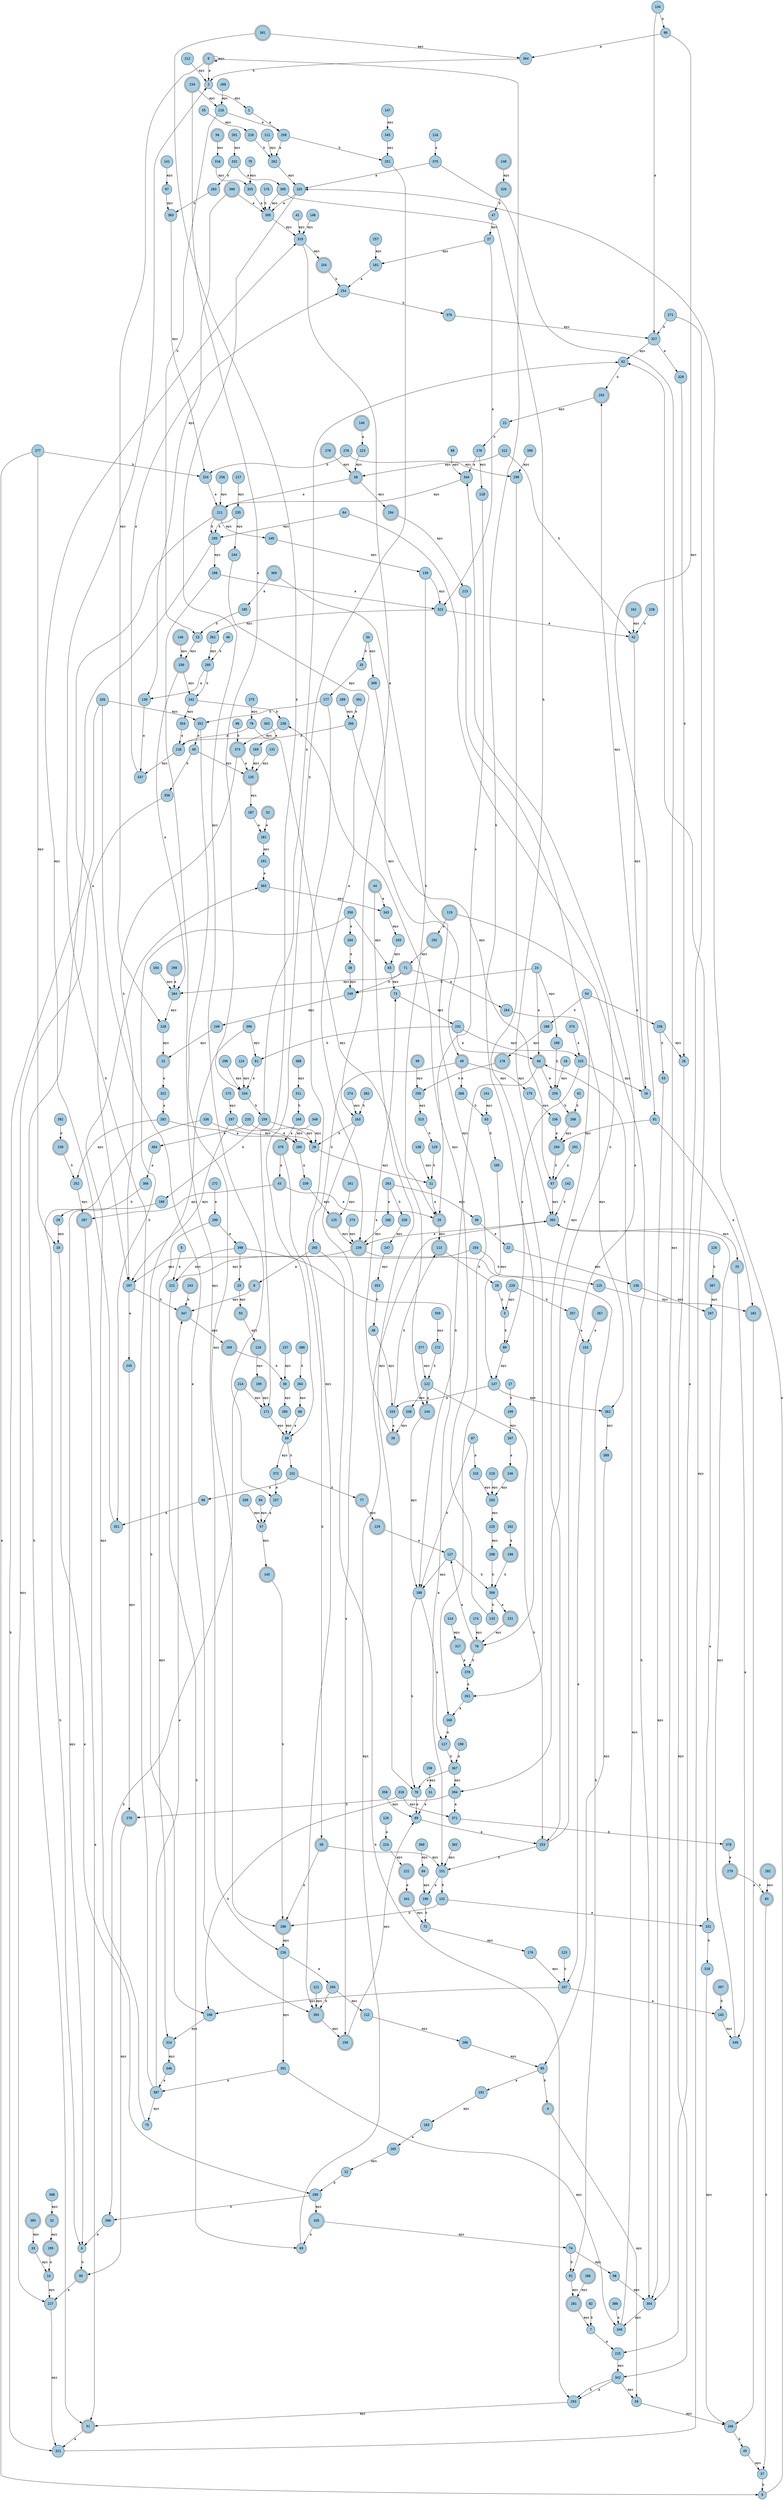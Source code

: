 digraph EsempioConNodi400 {
	graph [bb="0,0,3360,10416"];
	node [colorscheme=paired6,
		fillcolor=1,
		fontname=courier,
		label="\N",
		shape=circle,
		style=filled
	];
	edge [fontname=courier];
	0	[height=0.61111,
		label=0,
		pos="2041,10173",
		shape=doublecircle,
		width=0.61111];
	0 -> 0	[key=eps,
		label=eps,
		lp="2093.5,10173",
		pos="e,2061.2,10164 2061.2,10182 2071.6,10184 2081,10181 2081,10173 2081,10168 2077,10165 2071.2,10164"];
	2	[height=0.5,
		label=2,
		pos="2151,10065",
		width=0.5];
	0 -> 2	[key=a,
		label=a,
		lp="2104.5,10121",
		pos="e,2138.3,10078 2056.8,10157 2076.3,10138 2109.8,10106 2131.1,10085"];
	76	[height=0.70689,
		label=76,
		pos="2296,3589.6",
		shape=doublecircle,
		width=0.70689];
	0 -> 76	[key=b,
		label=b,
		lp="2472.5,6973.5",
		pos="e,2274,3602.7 2061.2,10164 2075.9,10159 2096.5,10151 2115,10146 2153.5,10136 2167.3,10146 2203,10128 2318.1,10071 2387,10034 2387,\
9905.2 2387,9905.2 2387,9905.2 2387,7811.1 2387,7636.1 2414.2,7593.9 2428,7419.4 2485.4,6695.1 2538,6512.6 2509,5786.5 2499.7,5552.3 \
2506.2,5491.9 2467,5260.8 2395.1,4836.6 2311.9,4745 2222,4324.3 2209,4263.5 2199,4248.5 2199,4186.4 2199,4186.4 2199,4186.4 2199,\
3700.9 2199,3660 2237.1,3627 2265.5,3608.1"];
	128	[height=0.74021,
		label=128,
		pos="387,6129",
		width=0.74021];
	0 -> 128	[key=eps,
		label=eps,
		lp="267.5,8217.6",
		pos="e,378.13,6154.3 2018.7,10172 1813.3,10171 255,10159 255,10066 255,10066 255,10066 255,6763.9 255,6530.1 342.08,6257.9 374.78,6163.9"];
	1	[height=0.5,
		label=1,
		pos="2173,9956.4",
		width=0.5];
	2 -> 1	[key=eps,
		label=eps,
		lp="2175.5,10009",
		pos="e,2169.5,9974.1 2154.5,10047 2158,10030 2163.4,10004 2167.5,9983.9"];
	127	[height=0.74021,
		label=127,
		pos="2258,3964.8",
		width=0.74021];
	76 -> 127	[key=a,
		label=a,
		lp="2247.5,3758",
		pos="e,2253.6,3938.2 2282.5,3611.5 2273.1,3627.2 2261.4,3649.7 2256,3671.2 2233.5,3761.5 2244.2,3872.4 2252.2,3928.2"];
	370	[height=0.74021,
		label=370,
		pos="2485,3481.3",
		width=0.74021];
	76 -> 370	[key=b,
		label=b,
		lp="2405.5,3533.4",
		pos="e,2462.2,3495.1 2318.1,3576.2 2351.4,3557.5 2414.7,3521.9 2453,3500.3"];
	15	[height=0.70689,
		label=15,
		pos="387,5982.4",
		shape=doublecircle,
		width=0.70689];
	128 -> 15	[key=eps,
		label=eps,
		lp="399.5,6057.7",
		pos="e,387,6008 387,6102.1 387,6078.7 387,6044 387,6018.2"];
	258	[height=0.74021,
		label=258,
		pos="2209,9852.1",
		width=0.74021];
	1 -> 258	[key=a,
		label=a,
		lp="2197.5,9904.2",
		pos="e,2200.4,9877.5 2178.8,9938.9 2183.7,9925.1 2190.8,9904.7 2196.9,9887.3"];
	262	[height=0.74021,
		label=262,
		pos="2067,9743.8",
		width=0.74021];
	258 -> 262	[key=a,
		label=a,
		lp="2172.5,9799.9",
		pos="e,2087.5,9761.5 2192.7,9830.8 2181.9,9818.4 2166.8,9803 2151,9792.4 2133.4,9780.7 2125.4,9784.8 2107,9774.4 2103.3,9772.3 2099.5,\
9769.9 2095.8,9767.4"];
	251	[height=0.74021,
		label=251,
		pos="2332,9743.8",
		width=0.74021];
	258 -> 251	[key=b,
		label=b,
		lp="2278.5,9799.9",
		pos="e,2312.3,9761.8 2228.8,9834 2249.3,9816.3 2281.6,9788.4 2304.6,9768.5"];
	3	[height=0.5,
		label=3,
		pos="1731,4951.6",
		width=0.5];
	80	[height=0.59578,
		label=80,
		pos="1699,4811.4",
		width=0.59578];
	3 -> 80	[key=b,
		label=b,
		lp="1724.5,4881.5",
		pos="e,1703.7,4832.7 1727.1,4934 1721.9,4911.4 1712.5,4870.8 1706,4842.8"];
	137	[height=0.74021,
		label=137,
		pos="1684,4660.8",
		width=0.74021];
	80 -> 137	[key=eps,
		label=eps,
		lp="1707.5,4736.1",
		pos="e,1686.6,4687.6 1696.9,4789.8 1694.5,4766 1690.5,4726.5 1687.6,4697.6"];
	4	[height=0.61111,
		label=4,
		pos="2819,1651.6",
		shape=doublecircle,
		width=0.61111];
	59	[height=0.59578,
		label=59,
		pos="2876,416.13",
		width=0.59578];
	4 -> 59	[key=eps,
		label=eps,
		lp="2888.5,1061.9",
		pos="e,2876,437.9 2822.8,1629.9 2835.6,1559 2876,1319.1 2876,1119.1 2876,1119.1 2876,1119.1 2876,519.43 2876,495.49 2876,468.41 2876,\
448.12"];
	166	[height=0.74021,
		label=166,
		pos="2957,311.84",
		width=0.74021];
	59 -> 166	[key=eps,
		label=eps,
		lp="2925.5,363.99",
		pos="e,2937.6,330.23 2886,396.97 2893,385.01 2902.8,369.26 2913,356.49 2918.2,350 2924.3,343.44 2930.2,337.46"];
	5	[height=0.5,
		label=5,
		pos="3187,5212.1",
		width=0.5];
	221	[height=0.74021,
		label=221,
		pos="3180,5063.9",
		width=0.74021];
	5 -> 221	[key=a,
		label=a,
		lp="3188.5,5138",
		pos="e,3181.2,5090.7 3186.2,5194.1 3185.1,5171.4 3183.2,5130.7 3181.7,5101.1"];
	69	[height=0.59578,
		label=69,
		pos="3275,1061.9",
		width=0.59578];
	221 -> 69	[key=b,
		label=b,
		lp="3192.5,3012",
		pos="e,3275,1083.6 3183.3,5037.1 3185.9,5014.8 3189,4981.6 3189,4952.6 3189,4952.6 3189,4952.6 3189,3167.4 3189,2866.9 3183.2,2790.1 \
3221,2492 3235.8,2374.8 3275,2349.9 3275,2231.8 3275,2231.8 3275,2231.8 3275,1173.2 3275,1146.4 3275,1115.9 3275,1093.8"];
	6	[height=0.5,
		label=6,
		pos="557,1061.9",
		width=0.5];
	95	[height=0.70689,
		label=95,
		pos="700,949.61",
		shape=doublecircle,
		width=0.70689];
	6 -> 95	[key=b,
		label=b,
		lp="642.5,1005.8",
		pos="e,680.3,965.8 570.97,1050.1 594.35,1032.1 641.84,995.47 672.22,972.04"];
	227	[height=0.74021,
		label=227,
		pos="729,837.32",
		width=0.74021];
	95 -> 227	[key=a,
		label=a,
		lp="721.5,893.46",
		pos="e,722.42,863.35 706.29,924.68 710.24,909.67 715.39,890.07 719.79,873.33"];
	7	[height=0.5,
		label=7,
		pos="220,729.02",
		width=0.5];
	215	[height=0.74021,
		label=215,
		pos="220,624.72",
		width=0.74021];
	7 -> 215	[key=a,
		label=a,
		lp="224.5,676.87",
		pos="e,220,651.63 220,710.67 220,697.39 220,678.61 220,662.08"];
	342	[height=0.74021,
		label=342,
		pos="259,520.43",
		width=0.74021];
	215 -> 342	[key=eps,
		label=eps,
		lp="254.5,572.58",
		pos="e,249.82,545.5 229.24,599.48 234.29,586.23 240.63,569.62 246.15,555.12"];
	8	[height=0.61111,
		label=8,
		pos="1325,5063.9",
		shape=doublecircle,
		width=0.61111];
	347	[height=0.85132,
		label=347,
		pos="1256,4951.6",
		shape=doublecircle,
		width=0.85132];
	8 -> 347	[key=eps,
		label=eps,
		lp="1307.5,5007.8",
		pos="e,1272.1,4978.3 1313.6,5044.7 1303.8,5029.1 1289.5,5006.1 1277.5,4987"];
	269	[height=0.85132,
		label=269,
		pos="1591,4811.4",
		shape=doublecircle,
		width=0.85132];
	347 -> 269	[key=eps,
		label=eps,
		lp="1374.5,4881.5",
		pos="e,1568.8,4832.6 1275.2,4927.5 1294.7,4906 1326.8,4875 1362,4860.1 1440.1,4827 1473,4872.9 1552,4842.1 1554.8,4841 1557.6,4839.6 \
1560.4,4838"];
	9	[height=0.5,
		label=9,
		pos="3049,18",
		width=0.5];
	155	[height=0.74021,
		label=155,
		pos="2068,9631.5",
		width=0.74021];
	9 -> 155	[key=a,
		label=a,
		lp="3355.5,4604.7",
		pos="e,2091.5,9618.8 3067.1,20.308 3132.6,25.522 3353,47.535 3353,107.45 3353,3117.3 3353,3117.3 3353,3117.3 3353,3185.9 3352,3203.1 \
3352,3271.7 3352,3482.3 3352,3482.3 3352,3482.3 3352,3554.5 3351,3572.5 3351,3644.7 3351,5139 3351,5139 3351,5139 3351,5814.5 3269.4,\
5985.8 3083,6635.1 3052.6,6741.2 2898,6985.6 2898,7095.9 2898,7569.4 2898,7569.4 2898,7569.4 2898,8085.7 2788.2,8223.9 2531,8671.6 \
2467.8,8781.6 2218,9022.3 2218,9149.2 2218,9472 2218,9472 2218,9472 2218,9507.6 2219.9,9521.1 2199,9549.8 2186,9567.7 2135.1,9596.2 \
2100.7,9614.1"];
	305	[height=0.74021,
		label=305,
		pos="1850,9523.2",
		width=0.74021];
	155 -> 305	[key=a,
		label=a,
		lp="2000.5,9575.3",
		pos="e,1871.5,9539.1 2048.9,9612.3 2043.9,9608.2 2038.5,9604.1 2033,9600.8 1998.6,9580.3 1986.8,9581.1 1949,9567.8 1923.5,9558.9 1915.5,\
9561.1 1891,9549.8 1887.4,9548.2 1883.8,9546.3 1880.2,9544.3"];
	157	[height=0.74021,
		label=157,
		pos="1362,4185.4",
		width=0.74021];
	155 -> 157	[key=eps,
		label=eps,
		lp="1162.5,6973.5",
		pos="e,1342.1,4203.7 2053.2,9609 2042.5,9595.1 2026.8,9577.9 2009,9567.8 1975.3,9548.9 1953.9,9574.3 1924,9549.8 1891.7,9523.4 1919.1,\
9490.3 1887,9463.5 1707.6,9314 1534.2,9513 1376,9341.2 1287.7,9245.5 1342.2,9181.9 1321,9053.4 1188.7,8250 1150,8043.6 1150,7229.4 \
1150,7229.4 1150,7229.4 1150,7024.6 1150,6859.2 1142.8,6817.8 1127,6653.1 1121.4,6595 1113.8,6581.1 1110,6522.8 1110,6522.8 1110,\
6102.3 1110,6102.3 1109.4,5826.3 1100.1,5136.1 1105,4860.1 1107,4747 1114,4718.8 1114,4605.7 1114,4605.7 1114,4605.7 1114,4439.3 \
1114,4408.1 1269.7,4267.6 1334.3,4210.5"];
	10	[height=0.59578,
		label=10,
		pos="567,5212.1",
		width=0.59578];
	200	[height=0.74021,
		label=200,
		pos="900,1282.5",
		width=0.74021];
	10 -> 200	[key=a,
		label=a,
		lp="582.5,3168.4",
		pos="e,886.37,1305.5 569.5,5190.8 572.74,5162.6 578,5110 578,5064.9 578,5064.9 578,5064.9 578,1873.7 578,1810.1 811.75,1426.4 880.93,\
1314.3"];
	306	[height=0.74021,
		label=306,
		pos="647,1174.2",
		width=0.74021];
	200 -> 306	[key=b,
		label=b,
		lp="882.5,1230.3",
		pos="e,670.81,1186.5 890.42,1257.5 884.2,1245.1 874.84,1230.9 862,1222.8 808.52,1189.2 782.15,1220.7 721,1204.8 707.23,1201.3 692.59,\
1195.8 679.99,1190.5"];
	335	[height=0.85132,
		label=335,
		pos="1091,1174.2",
		shape=doublecircle,
		width=0.85132];
	200 -> 335	[key=eps,
		label=eps,
		lp="1014.5,1230.3",
		pos="e,1064.5,1189.9 923.04,1268.7 956.02,1250.3 1017,1216.4 1055.7,1194.9"];
	11	[height=0.59578,
		label=11,
		pos="1667,5475",
		width=0.59578];
	19	[height=0.70689,
		label=19,
		pos="1618,5324.4",
		shape=doublecircle,
		width=0.70689];
	11 -> 19	[key=a,
		label=a,
		lp="1656.5,5399.7",
		pos="e,1625.7,5348.9 1660.5,5454.3 1652.5,5429.9 1638.7,5388.1 1629,5358.7"];
	113	[height=0.85132,
		label=113,
		pos="1586,5212.1",
		shape=doublecircle,
		width=0.85132];
	19 -> 113	[key=eps,
		label=eps,
		lp="1616.5,5268.3",
		pos="e,1594.3,5241.8 1611.1,5299.7 1607.1,5285.7 1601.8,5267.5 1597.1,5251.5"];
	12	[height=0.59578,
		label=12,
		pos="904,1381.6",
		width=0.59578];
	12 -> 200	[key=b,
		label=b,
		lp="907.5,1334.6",
		pos="e,901.06,1309.3 903.15,1360 902.67,1348.2 902.04,1333.1 901.48,1319.4"];
	13	[height=0.59578,
		label=13,
		pos="1788,7756",
		width=0.59578];
	330	[height=0.85132,
		label=330,
		pos="1756,7643.7",
		shape=doublecircle,
		width=0.85132];
	13 -> 330	[key=eps,
		label=eps,
		lp="1786.5,7699.8",
		pos="e,1764.3,7673.4 1782.3,7735.3 1778.1,7720.9 1772.3,7700.9 1767.2,7683.3"];
	184	[height=0.74021,
		label=184,
		pos="413,6271.5",
		width=0.74021];
	330 -> 184	[key=a,
		label=a,
		lp="746.5,6921.3",
		pos="e,432.42,6290 1725.4,7639 1583,7621.6 987.08,7542 853,7419.4 788.78,7360.7 808.53,7319.6 785,7235.9 730.45,7041.6 771.79,6978.1 \
698,6790.4 686.3,6760.6 636.84,6696.4 622,6668.1 613.05,6651 494.54,6365.4 484,6349.2 471.51,6330 454.11,6311.2 439.66,6297"];
	242	[height=0.74021,
		label=242,
		pos="2331,7497.1",
		width=0.74021];
	330 -> 242	[key=eps,
		label=eps,
		lp="2279.5,7568.4",
		pos="e,2310.3,7514.3 1786.4,7638.7 1831.6,7632.8 1919.3,7621.6 1994,7613 2070.4,7604.3 2093,7619 2166,7595 2217.5,7578.1 2270.4,7543.4 \
2302,7520.4"];
	14	[height=0.59578,
		label=14,
		pos="765,949.61",
		width=0.59578];
	14 -> 227	[key=eps,
		label=eps,
		lp="762.5,893.46",
		pos="e,737.02,862.88 758.56,928.89 753.46,913.24 746.19,890.99 740.14,872.45"];
	321	[height=0.74021,
		label=321,
		pos="419,207.54",
		width=0.74021];
	227 -> 321	[key=eps,
		label=eps,
		lp="606.5,520.43",
		pos="e,445.58,211.74 703.61,829.06 664.5,816.14 594,785.21 594,730.02 594,730.02 594,730.02 594,310.84 594,247.3 506.94,222.5 455.63,\
213.4"];
	322	[height=0.74021,
		label=322,
		pos="374,5846.2",
		width=0.74021];
	15 -> 322	[key=a,
		label=a,
		lp="387.5,5912.3",
		pos="e,376.5,5873 384.62,5956.8 382.62,5936.2 379.74,5906.5 377.49,5883.2"];
	202	[height=0.74021,
		label=202,
		pos="366,5737.9",
		width=0.74021];
	322 -> 202	[key=a,
		label=a,
		lp="375.5,5794",
		pos="e,367.95,5764.7 372.06,5819.4 371.06,5806.1 369.81,5789.6 368.72,5775"];
	16	[height=0.59578,
		label=16,
		pos="1512,5846.2",
		width=0.59578];
	255	[height=0.85132,
		label=255,
		pos="1453,8753.2",
		shape=doublecircle,
		width=0.85132];
	16 -> 255	[key=eps,
		label=eps,
		lp="1445.5,7284.5",
		pos="e,1453,8722.3 1515.3,5867.4 1519,5885.9 1526.4,5913.3 1540,5933.7 1546.8,5944 1555.9,5940.6 1561,5951.7 1572.4,5976.5 1568.7,5986.9 \
1561,6013 1554.3,6035.7 1512.5,6080.6 1503,6102.3 1489.9,6132.3 1491.5,6141.6 1485,6173.6 1423.7,6477 1433,6558.6 1433,6868.2 1433,\
7813.1 1433,7813.1 1433,7813.1 1433,7969.5 1453,8008.1 1453,8164.5 1453,8641.9 1453,8641.9 1453,8641.9 1453,8665.2 1453,8691.2 1453,\
8712.1"];
	21	[height=0.59578,
		label=21,
		pos="1556,8640.9",
		width=0.59578];
	255 -> 21	[key=eps,
		label=eps,
		lp="1523.5,8697.1",
		pos="e,1541.7,8657.2 1473.6,8730.2 1491.3,8711.2 1516.9,8683.8 1534.8,8664.6"];
	17	[height=0.59578,
		label=17,
		pos="2354,4660.8",
		width=0.59578];
	199	[height=0.74021,
		label=199,
		pos="2349,4548.5",
		width=0.74021];
	17 -> 199	[key=b,
		label=b,
		lp="2355.5,4604.7",
		pos="e,2350.2,4575.4 2353.1,4639.4 2352.4,4624.3 2351.4,4603.3 2350.6,4585.5"];
	107	[height=0.74021,
		label=107,
		pos="2341,4440.3",
		width=0.74021];
	199 -> 107	[key=eps,
		label=eps,
		lp="2357.5,4492.4",
		pos="e,2342.9,4467.1 2347.1,4521.8 2346.1,4508.5 2344.8,4491.9 2343.7,4477.3"];
	18	[height=0.59578,
		label=18,
		pos="2947,5982.4",
		width=0.59578];
	259	[height=0.74021,
		label=259,
		pos="2916,5846.2",
		width=0.74021];
	18 -> 259	[key=eps,
		label=eps,
		lp="2947.5,5912.3",
		pos="e,2921.8,5872.4 2942.4,5961.3 2937.5,5940.5 2929.9,5907.5 2924.1,5882.3"];
	268	[height=0.85132,
		label=268,
		pos="2999,5737.9",
		shape=doublecircle,
		width=0.85132];
	259 -> 268	[key=b,
		label=b,
		lp="2963.5,5794",
		pos="e,2980.4,5762.7 2932,5824.7 2943.9,5809.4 2960.4,5788.3 2974,5770.9"];
	20	[height=0.59578,
		label=20,
		pos="1731,5063.9",
		width=0.59578];
	113 -> 20	[key=b,
		label=b,
		lp="1694.5,5138",
		pos="e,1717.7,5081.3 1609.7,5192.6 1620.2,5184.1 1632.5,5173.6 1643,5163.5 1667.8,5139.5 1693.8,5109.7 1711,5089.2"];
	20 -> 3	[key=b,
		label=b,
		lp="1735.5,5007.8",
		pos="e,1731,4969.7 1731,5042.4 1731,5024.8 1731,4999.1 1731,4979.8"];
	170	[height=0.74021,
		label=170,
		pos="1655,8528.6",
		width=0.74021];
	21 -> 170	[key=b,
		label=b,
		lp="1616.5,8584.8",
		pos="e,1637.5,8549.1 1570.2,8624.1 1585.9,8606.6 1611.6,8578 1630.6,8556.8"];
	344	[height=0.74021,
		label=344,
		pos="1583,8420.3",
		width=0.74021];
	170 -> 344	[key=a,
		label=a,
		lp="1626.5,8472.5",
		pos="e,1597.5,8442.8 1640.4,8506.1 1629.8,8490.4 1615.2,8468.9 1603.4,8451.5"];
	118	[height=0.74021,
		label=118,
		pos="1655,8349",
		width=0.74021];
	170 -> 118	[key=eps,
		label=eps,
		lp="1667.5,8472.5",
		pos="e,1655,8375.9 1655,8501.8 1655,8471.3 1655,8420.3 1655,8386"];
	22	[height=0.59578,
		label=22,
		pos="2693,5212.1",
		width=0.59578];
	136	[height=0.74021,
		label=136,
		pos="2880,5063.9",
		width=0.74021];
	22 -> 136	[key=eps,
		label=eps,
		lp="2826.5,5138",
		pos="e,2859.2,5081.2 2709.6,5198.1 2741.5,5173.2 2811.6,5118.4 2851.3,5087.4"];
	207	[height=0.74021,
		label=207,
		pos="2990,4951.6",
		width=0.74021];
	136 -> 207	[key=eps,
		label=eps,
		lp="2953.5,5007.8",
		pos="e,2971.6,4971.1 2898.7,5044.2 2916.7,5026.1 2944.2,4998.6 2964.3,4978.4"];
	23	[height=0.59578,
		label=23,
		pos="1610,5063.9",
		width=0.59578];
	93	[height=0.70689,
		label=93,
		pos="1591,4951.6",
		shape=doublecircle,
		width=0.70689];
	23 -> 93	[key=eps,
		label=eps,
		lp="1614.5,5007.8",
		pos="e,1595.2,4977 1606.5,5042.7 1603.8,5027.1 1600.1,5005.3 1596.9,4987"];
	110	[height=0.85132,
		label=110,
		pos="1512,4811.4",
		shape=doublecircle,
		width=0.85132];
	93 -> 110	[key=eps,
		label=eps,
		lp="1576.5,4881.5",
		pos="e,1527,4838.6 1578.7,4929 1566.2,4907.2 1546.6,4873 1531.9,4847.3"];
	24	[height=0.59578,
		label=24,
		pos="2838,6379.8",
		width=0.59578];
	66	[height=0.70689,
		label=66,
		pos="2838,5982.4",
		shape=doublecircle,
		width=0.70689];
	24 -> 66	[key=a,
		label=a,
		lp="2842.5,6200.3",
		pos="e,2838,6007.8 2838,6358.1 2838,6294 2838,6097.8 2838,6017.9"];
	249	[height=0.74021,
		label=249,
		pos="1187,6271.5",
		width=0.74021];
	24 -> 249	[key=b,
		label=b,
		lp="1849.5,6323.7",
		pos="e,1208.3,6288.1 2816.6,6377.8 2626.4,6368.4 1235,6299.7 1230,6298.2 1225.7,6296.9 1221.3,6295 1217.1,6293"];
	100	[height=0.74021,
		label=100,
		pos="2895,6057.7",
		width=0.74021];
	24 -> 100	[key=eps,
		label=eps,
		lp="2880.5,6271.5",
		pos="e,2892.1,6084.4 2844.4,6359.1 2847,6350.5 2849.9,6340.5 2852,6331.2 2870.9,6247.3 2884.4,6146.9 2890.8,6094.5"];
	66 -> 259	[key=a,
		label=a,
		lp="2890.5,5912.3",
		pos="e,2900.9,5868.2 2849.5,5959.6 2863,5933.8 2884,5894.1 2886,5890.8 2888.9,5886.1 2892,5881.2 2895.2,5876.5"];
	188	[height=0.74021,
		label=188,
		pos="2486,3810.2",
		width=0.74021];
	66 -> 188	[key=b,
		label=b,
		lp="2631.5,4881.5",
		pos="e,2503.2,3830.8 2827.1,5959.3 2804.1,5911.3 2750.2,5793.7 2723,5689.2 2672.6,5495.5 2686.7,5441.6 2663,5242.8 2659.7,5214.9 2562,\
4266.5 2562,4238.5 2562,4238.5 2562,4238.5 2562,3963.8 2562,3916.1 2531.9,3868 2509.6,3838.9"];
	240	[height=0.74021,
		label=240,
		pos="599,6129",
		width=0.74021];
	249 -> 240	[key=eps,
		label=eps,
		lp="1009.5,6200.3",
		pos="e,624.72,6136.1 1161,6264.3 1066.7,6241.8 742.71,6164.3 634.51,6138.4"];
	100 -> 259	[key=b,
		label=b,
		lp="2909.5,5982.4",
		pos="e,2913.4,5872.7 2897.6,6031 2901.3,5993.8 2908.2,5924.9 2912.4,5882.8"];
	25	[height=0.70689,
		label=25,
		pos="3233,5138",
		shape=doublecircle,
		width=0.70689];
	349	[height=0.74021,
		label=349,
		pos="3199,1930.9",
		width=0.74021];
	25 -> 349	[key=a,
		label=a,
		lp="3239.5,3481.3",
		pos="e,3199,1957.7 3233.6,5112.4 3234.2,5086.6 3235,5044.8 3235,5008.8 3235,5008.8 3235,5008.8 3235,2465.5 3235,2360.4 3199,2336.9 3199,\
2231.8 3199,2231.8 3199,2231.8 3199,2042.2 3199,2017.3 3199,1989.3 3199,1967.8"];
	365	[height=0.74021,
		label=365,
		pos="3226,5324.4",
		width=0.74021];
	349 -> 365	[key=eps,
		label=eps,
		lp="3285.5,3533.4",
		pos="e,3241.8,5302.4 3211.7,1954.3 3222.7,1976.1 3237,2010.4 3237,2042.2 3237,2231.8 3237,2231.8 3237,2231.8 3237,2336.9 3273,2360.4 \
3273,2465.5 3273,5213.1 3273,5213.1 3273,5213.1 3273,5241.8 3268.5,5249.4 3257,5275.8 3254.3,5281.8 3251,5288 3247.4,5293.7"];
	26	[height=0.59578,
		label=26,
		pos="162,5982.4",
		width=0.59578];
	26 -> 342	[key=eps,
		label=eps,
		lp="149.5,3116.3",
		pos="e,233.72,529.74 155.95,5961.6 148.55,5935.6 137,5888.4 137,5847.2 137,5847.2 137,5847.2 137,623.72 137,577.99 187.96,548.65 224,\
533.61"];
	342 -> 59	[key=eps,
		label=eps,
		lp="1217.5,468.28",
		pos="e,2854.4,417.45 285.77,516.8 339.81,511.58 465.86,499.89 572,493.78 1499.9,440.36 2640.3,420.79 2844.1,417.61"];
	293	[height=0.74021,
		label=293,
		pos="295,416.13",
		width=0.74021];
	342 -> 293	[key=a,
		label=a,
		lp="264.5,468.28",
		pos="e,275.89,435.4 255.88,493.95 255.49,483.4 256.23,471.22 260,460.78 262.21,454.67 265.65,448.77 269.54,443.38"];
	342 -> 293	[key=b,
		label=b,
		lp="284.5,468.28",
		pos="e,286.45,441.44 267.62,494.93 272.25,481.77 278.03,465.35 283.09,450.98"];
	27	[height=0.59578,
		label=27,
		pos="2093,9418.9",
		width=0.59578];
	323	[height=0.74021,
		label=323,
		pos="1829,7868.3",
		width=0.74021];
	27 -> 323	[key=a,
		label=a,
		lp="2070.5,8697.1",
		pos="e,1844.2,7890.5 2092,9397.3 2091.4,9386 2090.7,9371.9 2090,9359.2 2088,9324 2087.5,9315.2 2085,9280 2077.5,9176.3 2066,9150.8 2066,\
9046.9 2066,9046.9 2066,9046.9 2066,8471.5 2066,8236.6 1907.9,7983.6 1849.9,7898.8"];
	101	[height=0.74021,
		label=101,
		pos="2049,9310.6",
		width=0.74021];
	27 -> 101	[key=eps,
		label=eps,
		lp="2077.5,9366.7",
		pos="e,2053.5,9336.9 2080.5,9401.2 2075.1,9393.3 2069.1,9383.7 2065,9374.2 2061.3,9365.6 2058.3,9356 2055.9,9346.9"];
	42	[height=0.59578,
		label=42,
		pos="1530,7756",
		width=0.59578];
	323 -> 42	[key=a,
		label=a,
		lp="1702.5,7812.1",
		pos="e,1549.9,7764.3 1804.3,7858.2 1749.5,7838 1618.2,7789.5 1559.4,7767.8"];
	361	[height=0.74021,
		label=361,
		pos="2124,7756",
		width=0.74021];
	323 -> 361	[key=eps,
		label=eps,
		lp="1963.5,7812.1",
		pos="e,2098.1,7763.6 1847.6,7849.2 1852.6,7844.9 1858.3,7840.8 1864,7837.6 1903.2,7816.1 2026.8,7782.3 2088.4,7766.1"];
	254	[height=0.74021,
		label=254,
		pos="1987,9202.3",
		width=0.74021];
	101 -> 254	[key=a,
		label=a,
		lp="2024.5,9254.5",
		pos="e,2000.2,9225.9 2036,9287.3 2027.1,9272.1 2015.3,9251.8 2005.4,9234.9"];
	28	[height=0.59578,
		label=28,
		pos="1354,5625.6",
		width=0.59578];
	28 -> 11	[key=eps,
		label=eps,
		lp="1470.5,5550.3",
		pos="e,1646.4,5482.4 1366.3,5607.5 1383.8,5584.4 1418.3,5543.9 1458,5523.6 1499.4,5502.5 1515.7,5515.9 1561,5505.6 1586.8,5499.8 1615.7,\
5491.6 1636.8,5485.3"];
	29	[height=0.59578,
		label=29,
		pos="922,5324.4",
		width=0.59578];
	29 -> 10	[key=eps,
		label=eps,
		lp="870.5,5268.3",
		pos="e,588.38,5213.9 906.46,5309.6 889.25,5295.1 860.09,5272.7 831,5260.8 751.4,5228 649.1,5217.7 598.39,5214.5"];
	30	[height=0.59578,
		label=30,
		pos="2354,5324.4",
		width=0.59578];
	30 -> 22	[key=a,
		label=a,
		lp="2547.5,5268.3",
		pos="e,2672.9,5219.6 2374.2,5316.8 2431.5,5298.2 2595.6,5244.8 2663.3,5222.8"];
	31	[height=0.59578,
		label=31,
		pos="2757,2959.8",
		width=0.59578];
	89	[height=0.59578,
		label=89,
		pos="2701,2851.5",
		width=0.59578];
	31 -> 89	[key=a,
		label=a,
		lp="2736.5,2907.7",
		pos="e,2710.6,2870.8 2747.2,2940.3 2738.5,2923.6 2725.4,2898.9 2715.4,2879.9"];
	253	[height=0.74021,
		label=253,
		pos="2170,2743.2",
		width=0.74021];
	89 -> 253	[key=a,
		label=a,
		lp="2455.5,2795.4",
		pos="e,2196.1,2749.4 2679.9,2846.3 2598.9,2830.1 2308.2,2771.9 2205.9,2751.4"];
	32	[height=0.70689,
		label=32,
		pos="835,1174.2",
		shape=doublecircle,
		width=0.70689];
	195	[height=0.85132,
		label=195,
		pos="832,1061.9",
		shape=doublecircle,
		width=0.85132];
	32 -> 195	[key=eps,
		label=eps,
		lp="846.5,1118.1",
		pos="e,832.81,1092.8 834.33,1148.7 833.97,1135.3 833.51,1118.4 833.09,1103.1"];
	195 -> 14	[key=a,
		label=a,
		lp="807.5,1005.8",
		pos="e,775.86,968.48 816.46,1035.3 805.86,1017.9 791.85,994.82 781.13,977.17"];
	33	[height=0.59578,
		label=33,
		pos="761,1061.9",
		width=0.59578];
	33 -> 14	[key=eps,
		label=eps,
		lp="776.5,1005.8",
		pos="e,764.25,971.36 761.74,1040.4 762.34,1023.9 763.2,1000.4 763.88,981.54"];
	34	[height=0.59578,
		label=34,
		pos="1982,7756",
		width=0.59578];
	35	[height=0.59578,
		label=35,
		pos="2024,7643.7",
		width=0.59578];
	34 -> 35	[key=b,
		label=b,
		lp="2011.5,7699.8",
		pos="e,2017,7664.2 1989.9,7735.6 1993.4,7726.9 1997.4,7716.6 2001,7707.3 2005.2,7696.4 2009.6,7684.4 2013.5,7673.8"];
	309	[height=0.74021,
		label=309,
		pos="1975,7568.4",
		width=0.74021];
	34 -> 309	[key=eps,
		label=eps,
		lp="1984.5,7699.8",
		pos="e,1972.5,7595.1 1976.8,7734.7 1974.9,7726.3 1972.9,7716.4 1972,7707.3 1968.4,7672.8 1969.9,7633.1 1971.8,7605.2"];
	177	[height=0.74021,
		label=177,
		pos="2025,7497.1",
		width=0.74021];
	35 -> 177	[key=eps,
		label=eps,
		lp="2037.5,7568.4",
		pos="e,2024.8,7523.9 2024.1,7622 2024.3,7599 2024.6,7561.7 2024.8,7534"];
	49	[height=0.70689,
		label=49,
		pos="1925,5982.4",
		shape=doublecircle,
		width=0.70689];
	309 -> 49	[key=eps,
		label=eps,
		lp="2031.5,6817",
		pos="e,1929.1,6007.6 1976.9,7541.7 1984.3,7439.9 2011.4,7056 2020,6739.4 2020.6,6715.7 2021.8,6709.7 2020,6686.1 2018.9,6671.3 2017.8,\
6667.7 2015,6653.1 1987.1,6506 1940,6474.4 1940,6324.7 1940,6324.7 1940,6324.7 1940,6128 1940,6090.1 1934.8,6046.9 1930.6,6017.7"];
	393	[height=0.85132,
		label=393,
		pos="2620,2043.2",
		shape=doublecircle,
		width=0.85132];
	177 -> 393	[key=eps,
		label=eps,
		lp="2856.5,4660.8",
		pos="e,2622.8,2073.7 2050.9,7489.7 2102.2,7477.2 2220.2,7450.1 2321,7437.4 2358,7432.8 2626.9,7442.8 2656,7419.4 2724.4,7364.5 2709,7317.1 \
2709,7229.4 2709,7229.4 2709,7229.4 2709,5793 2709,5738.5 2724.7,5726.6 2740,5674.2 2756.2,5619.1 2780,5608.8 2780,5551.3 2780,5551.3 \
2780,5551.3 2780,5267.3 2780,5162.4 2792.9,5136.6 2811,5033.3 2822.8,4965.7 2844,4951.1 2844,4882.5 2844,4882.5 2844,4882.5 2844,\
2794.4 2844,2626.1 2760.3,2601 2708,2441 2671.5,2329.4 2662.2,2301.2 2639,2186.1 2632.1,2151.8 2627,2112.3 2623.9,2083.7"];
	352	[height=0.74021,
		label=352,
		pos="1252,7392.8",
		width=0.74021];
	177 -> 352	[key=b,
		label=b,
		lp="1857.5,7444.9",
		pos="e,1278.8,7394.8 2000.4,7486.7 1985,7481.1 1964.6,7474.4 1946,7470.4 1698.5,7417.2 1393,7399.8 1288.8,7395.2"];
	36	[height=0.59578,
		label=36,
		pos="1801,4660.8",
		width=0.59578];
	285	[height=0.74021,
		label=285,
		pos="1707,4548.5",
		width=0.74021];
	36 -> 285	[key=eps,
		label=eps,
		lp="1816.5,4604.7",
		pos="e,1726.2,4567.6 1805.1,4639.8 1806.6,4626.4 1806.2,4609.1 1797,4597.2 1781.6,4577.2 1765.1,4591.4 1743,4579.2 1740.1,4577.6 1737.2,\
4575.7 1734.4,4573.8"];
	60	[height=0.59578,
		label=60,
		pos="1738,4440.3",
		width=0.59578];
	285 -> 60	[key=eps,
		label=eps,
		lp="1729.5,4492.4",
		pos="e,1727.8,4459.5 1709.4,4521.9 1710.9,4510.4 1713.3,4496.8 1717,4484.9 1718.7,4479.5 1721,4473.9 1723.4,4468.6"];
	37	[height=0.59578,
		label=37,
		pos="3049,108.45",
		width=0.59578];
	37 -> 9	[key=b,
		label=b,
		lp="3053.5,61.5",
		pos="e,3049,36.132 3049,86.934 3049,74.894 3049,59.524 3049,46.451"];
	38	[height=0.59578,
		label=38,
		pos="1263,6379.8",
		width=0.59578];
	38 -> 249	[key=eps,
		label=eps,
		lp="1270.5,6323.7",
		pos="e,1210,6285.7 1263,6358.2 1262,6345.2 1259.1,6328.6 1251,6316.2 1246.6,6309.6 1232.7,6299.8 1218.9,6291.1"];
	39	[height=0.70689,
		label=39,
		pos="1525,4440.3",
		shape=doublecircle,
		width=0.70689];
	73	[height=0.59578,
		label=73,
		pos="1548,6271.5",
		width=0.59578];
	39 -> 73	[key=a,
		label=a,
		lp="1561.5,5324.4",
		pos="e,1546.2,6250.1 1513.5,4463.1 1487.9,4514.4 1429,4647.3 1442,4762.8 1449.2,4826.3 1459.7,4840.7 1474,4903 1487.3,4960.9 1492.7,4974.9 \
1504,5033.3 1533.2,5183.4 1542.8,5220.9 1558,5373.1 1558.2,5375.1 1565.6,5499 1561,5505.6 1548,5524.4 1527.8,5506.3 1513,5523.6 \
1464.2,5580.8 1503.7,5618.3 1479,5689.2 1466,5726.5 1457.7,5733.7 1439,5768.5 1426.7,5791.5 1416.7,5794.3 1410,5819.5 1388,5902.7 \
1360.6,5942.7 1410,6013 1423.6,6032.3 1443.2,6014.4 1460,6031 1518.6,6089.2 1538.5,6189.6 1545,6239.9"];
	232	[height=0.74021,
		label=232,
		pos="1782,6129",
		width=0.74021];
	73 -> 232	[key=eps,
		label=eps,
		lp="1578.5,6200.3",
		pos="e,1762.4,6147.1 1549,6249.7 1550.7,6224.4 1555.1,6183.6 1566,6173.6 1595.8,6146.3 1709.3,6170.1 1747,6155.6 1749.2,6154.8 1751.3,\
6153.8 1753.4,6152.6"];
	40	[height=0.59578,
		label=40,
		pos="950,7284.5",
		width=0.59578];
	356	[height=0.74021,
		label=356,
		pos="932,7096.9",
		width=0.74021];
	40 -> 356	[key=b,
		label=b,
		lp="950.5,7228.4",
		pos="e,934.49,7123.6 948,7262.9 944.98,7231.8 939.21,7172.2 935.49,7133.8"];
	135	[height=0.85132,
		label=135,
		pos="1012,7172.2",
		shape=doublecircle,
		width=0.85132];
	40 -> 135	[key=eps,
		label=eps,
		lp="996.5,7228.4",
		pos="e,996.73,7198.8 959.66,7265.3 966.38,7252.8 975.6,7235.7 984,7220.9 986.41,7216.6 988.97,7212.1 991.53,7207.7"];
	356 -> 227	[key=eps,
		label=eps,
		lp="903.5,3810.2",
		pos="e,755.81,839.25 931.66,7069.9 931.37,7045.3 931,7007.4 931,6974.5 931,6974.5 931,6974.5 931,6378.8 931,6215.9 950.44,6175.9 956,\
6013 964.96,5750.6 904.13,5688.3 887,5426.3 884.04,5381.1 893,5267.3 893,5213.1 893,5213.1 893,5213.1 893,5006.8 893,4828.5 891,\
4784 891,4605.7 891,4605.7 891,4605.7 891,3809.2 891,3737 894,3719 894,3646.7 894,3646.7 894,3646.7 894,3219.6 894,3127.3 914,3105.2 \
914,3013 914,3013 914,3013 914,2690.1 914,2352.6 955,2269.3 955,1931.9 955,1931.9 955,1931.9 955,948.61 955,865.48 829.98,845 765.91,\
839.96"];
	187	[height=0.74021,
		label=187,
		pos="1095,7025.6",
		width=0.74021];
	135 -> 187	[key=eps,
		label=eps,
		lp="1081.5,7096.9",
		pos="e,1081.9,7049.4 1026.8,7145.4 1040.9,7120.9 1061.9,7084.3 1076.9,7058.2"];
	41	[height=0.59578,
		label=41,
		pos="1954,9523.2",
		width=0.59578];
	319	[height=0.74021,
		label=319,
		pos="1930,9418.9",
		width=0.74021];
	41 -> 319	[key=eps,
		label=eps,
		lp="1956.5,9471",
		pos="e,1935.9,9445.1 1949.3,9502 1946.1,9488.6 1941.9,9470.7 1938.2,9455"];
	154	[height=0.85132,
		label=154,
		pos="1974,9310.6",
		shape=doublecircle,
		width=0.85132];
	319 -> 154	[key=eps,
		label=eps,
		lp="1966.5,9366.7",
		pos="e,1962.6,9339.1 1939.9,9394 1945.4,9380.7 1952.4,9363.7 1958.6,9348.7"];
	163	[height=0.74021,
		label=163,
		pos="2206,5737.9",
		width=0.74021];
	319 -> 163	[key=a,
		label=a,
		lp="2161.5,7568.4",
		pos="e,2221.5,5759.8 1930.1,9392.2 1930.6,9334.5 1933.2,9190.8 1946,9071.4 1965.2,8892.5 1985.8,8849.9 2009,8671.6 2029.2,8516.9 2020.6,\
8476.5 2045,8322.4 2083.1,8081.9 2134.3,8028.8 2160,7786.6 2162.9,7759.5 2160.3,7752.6 2160,7725.3 2159.3,7667.4 2158,7653 2157,\
7595 2156.3,7552 2156,7541.2 2156,7498.1 2156,7498.1 2156,7498.1 2156,6435 2156,6192.6 2047.6,6084.8 2193,5890.8 2206.9,5872.3 2228.7,\
5891.8 2242,5872.8 2264,5841.3 2244.6,5797.1 2226.9,5768.2"];
	42 -> 16	[key=eps,
		label=eps,
		lp="1533.5,6817",
		pos="e,1522.5,5865.2 1527.3,7734.7 1524.7,7712.6 1521,7676.2 1521,7644.7 1521,7644.7 1521,7644.7 1521,6659.6 1521,6535.3 1499,6505.1 \
1499,6380.8 1499,6380.8 1499,6380.8 1499,6199.3 1499,6106.3 1572.3,6103.4 1594,6013 1600.4,5986.5 1607.2,5975.5 1594,5951.7 1586.6,\
5938.5 1575.7,5944.5 1565,5933.7 1560.1,5928.8 1541.5,5897.7 1527.7,5874.1"];
	43	[height=0.70689,
		label=43,
		pos="1455,5475",
		shape=doublecircle,
		width=0.70689];
	43 -> 19	[key=a,
		label=a,
		lp="1581.5,5399.7",
		pos="e,1602.3,5344.9 1473.1,5457 1478.1,5452.6 1483.6,5448.1 1489,5444.3 1502.3,5434.9 1508.1,5436.3 1521,5426.3 1549.3,5404.4 1577.1,\
5374.4 1595.7,5352.7"];
	287	[height=0.85132,
		label=287,
		pos="207,5324.4",
		shape=doublecircle,
		width=0.85132];
	43 -> 287	[key=eps,
		label=eps,
		lp="943.5,5399.7",
		pos="e,237.14,5331 1430.9,5465.8 1408.8,5458.8 1375.1,5449 1345,5444.3 1163,5416.2 1112.7,5456.2 931,5426.3 846.99,5412.6 830.96,5387.2 \
747,5373.1 594.28,5347.3 553.06,5370.9 399,5355.1 346.4,5349.6 286.23,5339.7 247.48,5332.9"];
	51	[height=0.70689,
		label=51,
		pos="362,311.84",
		shape=doublecircle,
		width=0.70689];
	287 -> 51	[key=a,
		label=a,
		lp="270.5,2743.2",
		pos="e,358.65,337.18 227.3,5301.2 244.37,5280.1 266,5246.8 266,5213.1 266,5213.1 266,5213.1 266,1531.8 266,1531.2 353,782.82 353,782.17 \
353,782.17 353,782.17 353,415.13 353,392.47 355.22,367.08 357.46,347.27"];
	44	[height=0.70689,
		label=44,
		pos="1986,6712.7",
		shape=doublecircle,
		width=0.70689];
	343	[height=0.74021,
		label=343,
		pos="1576,6604.4",
		width=0.74021];
	44 -> 343	[key=a,
		label=a,
		lp="1810.5,6660.6",
		pos="e,1601.6,6612.1 1961.6,6705.4 1892.1,6687.4 1692.9,6635.7 1611.4,6614.6"];
	70	[height=0.59578,
		label=70,
		pos="2587,2959.8",
		width=0.59578];
	44 -> 70	[key=eps,
		label=eps,
		lp="2775.5,4736.1",
		pos="e,2599.7,2977.4 1996.6,6689.6 2002,6678.6 2008.7,6665 2015,6653.1 2116,6461.1 2170.3,6427.5 2253,6226.9 2315.3,6075.8 2322.8,6033.6 \
2352,5872.8 2374.1,5750.8 2351.9,5716.5 2376,5594.9 2391.2,5517.9 2416,5503.8 2429,5426.3 2430.4,5417.7 2433.1,5119.8 2438,5112.6 \
2480.4,5050.8 2706.6,5044 2749,4982.3 2772.7,4947.8 2760,4647.6 2760,4605.7 2760,4605.7 2760,4605.7 2760,3644.7 2760,3548.5 2722.6,\
3530.2 2700,3436.7 2657.6,3260.9 2658.1,3214.6 2622,3037.5 2619,3022.8 2620.7,3018.3 2615,3004.5 2612.4,2998.2 2609,2991.9 2605.4,\
2986.1"];
	103	[height=0.74021,
		label=103,
		pos="1581,6492.1",
		width=0.74021];
	343 -> 103	[key=eps,
		label=eps,
		lp="1591.5,6548.3",
		pos="e,1579.8,6518.8 1577.2,6577.6 1577.8,6563.1 1578.7,6544.7 1579.4,6528.8"];
	70 -> 89	[key=a,
		label=a,
		lp="2651.5,2907.7",
		pos="e,2685.5,2867 2602.4,2944.5 2621.8,2926.3 2655.5,2894.9 2678.1,2873.9"];
	45	[height=0.59578,
		label=45,
		pos="2992,207.54",
		width=0.59578];
	45 -> 37	[key=eps,
		label=eps,
		lp="3030.5,155.4",
		pos="e,3035,124.84 2999.1,187.16 3003.8,175.42 3010.4,160.35 3018,147.9 3021.1,142.74 3024.9,137.51 3028.7,132.63"];
	46	[height=0.59578,
		label=46,
		pos="2338,7756",
		width=0.59578];
	295	[height=0.74021,
		label=295,
		pos="2343,7643.7",
		width=0.74021];
	46 -> 295	[key=b,
		label=b,
		lp="2344.5,7699.8",
		pos="e,2341.8,7670.5 2338.9,7734.5 2339.6,7719.4 2340.6,7698.5 2341.4,7680.6"];
	130	[height=0.74021,
		label=130,
		pos="2506,7497.1",
		width=0.74021];
	295 -> 130	[key=a,
		label=a,
		lp="2457.5,7568.4",
		pos="e,2486.5,7515.4 2362.7,7625.2 2391.6,7599.6 2445.9,7551.4 2478.7,7522.3"];
	295 -> 242	[key=b,
		label=b,
		lp="2342.5,7568.4",
		pos="e,2333.1,7523.7 2340.9,7616.8 2338.9,7593.7 2336.1,7559.6 2334,7533.8"];
	47	[height=0.59578,
		label=47,
		pos="2169,9523.2",
		width=0.59578];
	47 -> 27	[key=eps,
		label=eps,
		lp="2148.5,9471",
		pos="e,2105.3,9436.5 2156.5,9505.3 2144.2,9488.8 2125.3,9463.4 2111.3,9444.6"];
	48	[height=0.59578,
		label=48,
		pos="1417,4881.5",
		width=0.59578];
	333	[height=0.74021,
		label=333,
		pos="1525,4548.5",
		width=0.74021];
	48 -> 333	[key=eps,
		label=eps,
		lp="1474.5,4736.1",
		pos="e,1514.8,4573.5 1420.6,4860.1 1424.5,4839.8 1431,4807.8 1439,4780.8 1460.2,4709 1492.5,4627.4 1510.9,4582.9"];
	333 -> 113	[key=b,
		label=b,
		lp="1507.5,4881.5",
		pos="e,1580.5,5181.7 1526.1,4575.5 1526.7,4617.4 1523.3,4701.4 1491,4762.8 1485.6,4773.1 1476.6,4770.1 1472,4780.8 1461.2,4805.8 1465.8,\
4815.6 1472,4842.1 1480.9,4880.2 1497.4,4884.3 1511,4921 1543.4,5008.2 1567.2,5115.2 1578.5,5171.7"];
	333 -> 39	[key=a,
		label=a,
		lp="1529.5,4492.4",
		pos="e,1525,4466 1525,4521.8 1525,4508.2 1525,4491.2 1525,4476.4"];
	368	[height=0.74021,
		label=368,
		pos="1835,5846.2",
		width=0.74021];
	49 -> 368	[key=a,
		label=a,
		lp="1895.5,5912.3",
		pos="e,1849.6,5869 1911.1,5960.7 1896.2,5938.5 1872.4,5902.9 1855.3,5877.5"];
	265	[height=0.74021,
		label=265,
		pos="1152,5212.1",
		width=0.74021];
	49 -> 265	[key=b,
		label=b,
		lp="1416.5,5625.6",
		pos="e,1157.9,5238.2 1902.5,5970.4 1865.2,5951.9 1788.8,5912.6 1728,5872.8 1684.4,5844.3 1672.8,5837.3 1635,5801.5 1594.9,5763.6 1602.4,\
5733.8 1554,5707.2 1504.4,5680 1469.5,5727.6 1428,5689.2 1372.6,5638 1446.1,5575.1 1391,5523.6 1352.2,5487.4 1319.7,5530.9 1273,\
5505.6 1181.1,5455.9 1194.9,5395.5 1171,5293.8 1167.5,5278.8 1163.6,5262.2 1160.2,5248"];
	179	[height=0.74021,
		label=179,
		pos="2316,5846.2",
		width=0.74021];
	49 -> 179	[key=eps,
		label=eps,
		lp="2193.5,5912.3",
		pos="e,2291,5855.9 1948.9,5973.2 2001.7,5955.2 2132.6,5910.5 2242,5872.8 2254.9,5868.4 2269,5863.5 2281.5,5859.2"];
	63	[height=0.59578,
		label=63,
		pos="1835,5737.9",
		width=0.59578];
	368 -> 63	[key=b,
		label=b,
		lp="1839.5,5794",
		pos="e,1835,5759.4 1835,5819.4 1835,5804.5 1835,5785.5 1835,5769.7"];
	265 -> 8	[key=a,
		label=a,
		lp="1276.5,5138",
		pos="e,1309.8,5079.9 1172.6,5195 1200.6,5172.9 1252,5131.8 1294,5094.6 1296.8,5092.1 1299.7,5089.5 1302.5,5086.8"];
	265 -> 293	[key=b,
		label=b,
		lp="684.5,2743.2",
		pos="e,302.68,442.09 1143.1,5186.9 1133.3,5158.2 1119,5108.8 1119,5064.9 1119,5064.9 1119,5064.9 1119,4880.5 1119,4714.2 1062,4300.5 \
1062,4134.2 1062,4134.2 1062,4134.2 1062,3532.4 1062,3403.5 1071.6,3362.4 1016,3246.1 922.27,3049.9 774.88,3081.9 689,2882.2 669.23,\
2836.2 683.86,2819.8 680,2769.9 626.78,2081.2 725.53,1885.9 532,1222.8 470.83,1013.3 315,1000.5 315,782.17 315,782.17 315,782.17 \
315,519.43 315,496.62 310.15,471.48 305.23,451.83"];
	156	[height=0.74021,
		label=156,
		pos="2316,5737.9",
		width=0.74021];
	179 -> 156	[key=eps,
		label=eps,
		lp="2328.5,5794",
		pos="e,2316,5764.7 2316,5819.4 2316,5806.1 2316,5789.6 2316,5775"];
	50	[height=0.70689,
		label=50,
		pos="1810,2743.2",
		shape=doublecircle,
		width=0.70689];
	280	[height=0.85132,
		label=280,
		pos="1559,2410.3",
		shape=doublecircle,
		width=0.85132];
	50 -> 280	[key=a,
		label=a,
		lp="1754.5,2578.8",
		pos="e,1584.2,2427.9 1804,2718.4 1794.5,2683.7 1773.4,2618.3 1740,2571.3 1698.7,2513.2 1632.4,2461.7 1592.6,2433.7"];
	151	[height=0.74021,
		label=151,
		pos="2087,2634.9",
		width=0.74021];
	50 -> 151	[key=eps,
		label=eps,
		lp="1913.5,2691.1",
		pos="e,2066.7,2652.9 1829.2,2726.2 1846.7,2712.4 1874,2693.4 1901,2683.6 1961.2,2661.7 1984.1,2688.4 2044,2665.6 2048.9,2663.7 2053.7,\
2661.2 2058.3,2658.4"];
	226	[height=0.74021,
		label=226,
		pos="1559,2302.1",
		width=0.74021];
	280 -> 226	[key=eps,
		label=eps,
		lp="1571.5,2354.2",
		pos="e,1559,2328.8 1559,2379.5 1559,2366.9 1559,2352.1 1559,2338.9"];
	196	[height=0.74021,
		label=196,
		pos="2023,2522.6",
		width=0.74021];
	151 -> 196	[key=a,
		label=a,
		lp="2063.5,2578.8",
		pos="e,2036.2,2546.3 2074,2611.6 2064.7,2595.4 2051.8,2573.3 2041.4,2555.3"];
	132	[height=0.74021,
		label=132,
		pos="2094,2522.6",
		width=0.74021];
	151 -> 132	[key=b,
		label=b,
		lp="2095.5,2578.8",
		pos="e,2092.4,2549.3 2088.6,2608.1 2089.6,2593.6 2090.7,2575.2 2091.7,2559.3"];
	51 -> 321	[key=a,
		label=a,
		lp="398.5,259.69",
		pos="e,406.34,231.27 374.09,289.14 382.01,274.93 392.5,256.1 401.35,240.22"];
	92	[height=0.59578,
		label=92,
		pos="532,8894.6",
		width=0.59578];
	321 -> 92	[key=eps,
		label=eps,
		lp="56.5,4293.7",
		pos="e,510.55,8891.3 392.38,210.38 309.42,216.84 61,241.92 61,310.84 61,782.17 61,782.17 61,782.17 61,931.27 41,967.95 41,1117.1 41,3759 \
41,3759 41,3759 41,3850 42,3872.8 42,3963.8 42,4186.4 42,4186.4 42,4186.4 42,4430.4 58,4491.1 58,4735.1 58,5139 58,5139 58,5139 \
58,5321.4 60,5366.9 60,5549.3 60,5847.2 60,5847.2 60,5847.2 60,6115.1 72.484,6186.5 148,6443.5 192.06,6593.5 293,6607.6 293,6763.9 \
293,7097.9 293,7097.9 293,7097.9 293,7306.6 295,7358.7 295,7567.4 295,8754.2 295,8754.2 295,8754.2 295,8848.5 436.07,8880.3 500.53,\
8889.9"];
	52	[height=0.70689,
		label=52,
		pos="1025,7025.6",
		shape=doublecircle,
		width=0.70689];
	181	[height=0.74021,
		label=181,
		pos="1072,6921.3",
		width=0.74021];
	52 -> 181	[key=a,
		label=a,
		lp="1056.5,6973.5",
		pos="e,1061.2,6945.8 1035.3,7002.2 1041.7,6988.3 1049.9,6970.4 1057,6955"];
	191	[height=0.74021,
		label=191,
		pos="1072,6817",
		width=0.74021];
	181 -> 191	[key=eps,
		label=eps,
		lp="1084.5,6869.2",
		pos="e,1072,6843.8 1072,6894.5 1072,6882.3 1072,6867.4 1072,6854.1"];
	53	[height=0.59578,
		label=53,
		pos="1066,5912.3",
		width=0.59578];
	304	[height=0.74021,
		label=304,
		pos="1154,837.32",
		width=0.74021];
	53 -> 304	[key=eps,
		label=eps,
		lp="1006.5,3272.7",
		pos="e,1154,864.17 1069.7,5891 1083.3,5812.3 1126.5,5520.1 1062,5293.8 1059.4,5284.7 1055.4,5284 1051,5275.8 1043.5,5261.5 1041.2,5258 \
1036,5242.8 1001.7,5141.7 982,5115.5 982,5008.8 982,5008.8 982,5008.8 982,3757 982,3389.9 972.73,3293.7 1042,2933.2 1073.1,2771.4 \
1154,2744.5 1154,2579.8 1154,2579.8 1154,2579.8 1154,948.61 1154,923.76 1154,895.77 1154,874.2"];
	340	[height=0.74021,
		label=340,
		pos="2754,729.02",
		width=0.74021];
	304 -> 340	[key=eps,
		label=eps,
		lp="2062.5,781.17",
		pos="e,2727.2,731.8 1180.8,834.54 1369.5,822 2498.3,747.01 2717.2,732.46"];
	54	[height=0.59578,
		label=54,
		pos="1260,6271.5",
		width=0.59578];
	236	[height=0.74021,
		label=236,
		pos="1074,6129",
		width=0.74021];
	54 -> 236	[key=a,
		label=a,
		lp="1204.5,6200.3",
		pos="e,1094.9,6145.7 1243.2,6257.8 1211.5,6233.9 1142.7,6181.9 1103.3,6152.1"];
	288	[height=0.74021,
		label=288,
		pos="1285,6129",
		width=0.74021];
	54 -> 288	[key=b,
		label=b,
		lp="1281.5,6200.3",
		pos="e,1280.4,6155.7 1263.6,6250.1 1267.6,6228.1 1273.9,6192.5 1278.6,6165.8"];
	236 -> 26	[key=eps,
		label=eps,
		lp="370.5,6057.7",
		pos="e,179.03,5995.5 1048.1,6122.4 1018.4,6116.3 967.9,6106.7 924,6102.3 798.79,6089.7 479.81,6115.9 358,6084.3 292.25,6067.3 223.47,\
6025.3 187.46,6001.2"];
	236 -> 53	[key=b,
		label=b,
		lp="1077.5,6057.7",
		pos="e,1066.8,5933.8 1073,6102.1 1071.6,6062.3 1068.7,5986.3 1067.1,5943.8"];
	178	[height=0.85132,
		label=178,
		pos="1521,5982.4",
		shape=doublecircle,
		width=0.85132];
	288 -> 178	[key=eps,
		label=eps,
		lp="1443.5,6057.7",
		pos="e,1497.9,6002.8 1305.8,6111.8 1333.2,6090.9 1383.6,6054.6 1431,6031 1452.5,6020.3 1460.8,6024.4 1482,6013 1484.5,6011.7 1487.1,6010.1 \
1489.6,6008.5"];
	55	[height=0.59578,
		label=55,
		pos="1996,9956.4",
		width=0.59578];
	210	[height=0.74021,
		label=210,
		pos="1996,9852.1",
		width=0.74021];
	55 -> 210	[key=eps,
		label=eps,
		lp="2008.5,9904.2",
		pos="e,1996,9878.8 1996,9934.7 1996,9921.6 1996,9904.3 1996,9889"];
	210 -> 262	[key=b,
		label=b,
		lp="2038.5,9799.9",
		pos="e,2052.7,9766.3 2010.4,9829.6 2020.9,9813.9 2035.2,9792.4 2046.9,9774.9"];
	56	[height=0.70689,
		label=56,
		pos="1814,9852.1",
		shape=doublecircle,
		width=0.70689];
	316	[height=0.74021,
		label=316,
		pos="1814,9743.8",
		width=0.74021];
	56 -> 316	[key=eps,
		label=eps,
		lp="1826.5,9799.9",
		pos="e,1814,9770.8 1814,9826.4 1814,9812.9 1814,9795.8 1814,9780.8"];
	355	[height=0.74021,
		label=355,
		pos="1776,9631.5",
		width=0.74021];
	316 -> 355	[key=eps,
		label=eps,
		lp="1810.5,9687.6",
		pos="e,1784.4,9656.9 1805.6,9718.3 1800.3,9703 1793.5,9683.1 1787.7,9666.4"];
	57	[height=0.59578,
		label=57,
		pos="1300,4077.1",
		width=0.59578];
	145	[height=0.85132,
		label=145,
		pos="1357,3885.5",
		shape=doublecircle,
		width=0.85132];
	57 -> 145	[key=eps,
		label=eps,
		lp="1330.5,4020.9",
		pos="e,1348.4,3915 1306,4056.1 1315.3,4025 1333.6,3964.4 1345.5,3924.7"];
	145 -> 280	[key=b,
		label=b,
		lp="1371.5,3168.4",
		pos="e,1528.6,2414.8 1360.7,3854.9 1363.5,3829.5 1367,3791.9 1367,3759 1367,3759 1367,3759 1367,2521.6 1367,2452.3 1462.2,2425.9 1518.5,\
2416.4"];
	58	[height=0.70689,
		label=58,
		pos="1900,8420.3",
		shape=doublecircle,
		width=0.70689];
	211	[height=0.85132,
		label=211,
		pos="1057,8273.8",
		shape=doublecircle,
		width=0.85132];
	58 -> 211	[key=a,
		label=a,
		lp="1614.5,8349",
		pos="e,1087.4,8277.9 1874.6,8416.4 1824,8410.3 1707.1,8395.2 1610,8375.7 1515.2,8356.6 1493.9,8340.9 1399,8322.4 1290.9,8301.3 1161.8,\
8285.9 1097.5,8278.9"];
	284	[height=0.85132,
		label=284,
		pos="2149,8273.8",
		shape=doublecircle,
		width=0.85132];
	58 -> 284	[key=eps,
		label=eps,
		lp="2074.5,8349",
		pos="e,2122.8,8290 1921.7,8406.8 1964.7,8381.7 2061.5,8325.5 2113.8,8295.2"];
	205	[height=0.74021,
		label=205,
		pos="1057,8165.5",
		width=0.74021];
	211 -> 205	[key=b,
		label=b,
		lp="1061.5,8217.6",
		pos="e,1057,8192.2 1057,8242.9 1057,8230.3 1057,8215.5 1057,8202.3"];
	149	[height=0.74021,
		label=149,
		pos="1307,8165.5",
		width=0.74021];
	211 -> 149	[key=eps,
		label=eps,
		lp="1230.5,8217.6",
		pos="e,1283.4,8178.9 1086,8263.1 1112.6,8254 1152.8,8239.7 1187,8225.1 1217.1,8212.3 1250.5,8195.7 1274.4,8183.5"];
	197	[height=0.74021,
		label=197,
		pos="747,5063.9",
		width=0.74021];
	211 -> 197	[key=a,
		label=a,
		lp="696.5,6712.7",
		pos="e,751.38,5090.6 1026.7,8266.9 960.27,8252.8 800.27,8211 702,8120.8 588.12,8016.2 634,7753.6 634,7700.8 634,7700.8 634,7700.8 634,\
7443.9 634,7277.8 632.08,7236 644,7070.3 657.13,6887.9 692,6844.5 692,6661.6 692,6661.6 692,6661.6 692,6199.3 692,6089 694.62,6061.2 \
708,5951.7 711.34,5924.4 708.71,5916.3 719,5890.8 722.6,5881.9 727.7,5881.9 731,5872.8 768.83,5769.4 759,5736.7 759,5626.6 759,5626.6 \
759,5626.6 759,5398.7 759,5271.5 764.38,5239.3 754,5112.6 753.68,5108.6 753.24,5104.6 752.74,5100.5"];
	213	[height=0.74021,
		label=213,
		pos="2288,8094.2",
		width=0.74021];
	284 -> 213	[key=eps,
		label=eps,
		lp="2209.5,8217.6",
		pos="e,2272.1,8115.5 2167.5,8249.2 2192.9,8216.7 2238.6,8158.2 2265.9,8123.4"];
	166 -> 45	[key=b,
		label=b,
		lp="2980.5,259.69",
		pos="e,2985.3,228.06 2965.4,286.34 2970.4,271.69 2976.8,253.01 2982.1,237.62"];
	152	[height=0.74021,
		label=152,
		pos="1781,4293.7",
		width=0.74021];
	60 -> 152	[key=b,
		label=b,
		lp="1776.5,4369",
		pos="e,1776.3,4319.9 1747.1,4420.4 1750.5,4412.8 1754.2,4403.9 1757,4395.6 1764.2,4374.2 1770.1,4349.5 1774.2,4329.9"];
	372	[height=0.74021,
		label=372,
		pos="1392,4293.7",
		width=0.74021];
	60 -> 372	[key=eps,
		label=eps,
		lp="1639.5,4369",
		pos="e,1416.3,4304.8 1718.4,4431.1 1661.7,4407.4 1497.2,4338.6 1425.8,4308.8"];
	77	[height=0.70689,
		label=77,
		pos="2255,4185.4",
		shape=doublecircle,
		width=0.70689];
	152 -> 77	[key=b,
		label=b,
		lp="2051.5,4237.5",
		pos="e,2230.3,4191.9 1806.8,4286.9 1886.7,4269 2130,4214.4 2220.5,4194.1"];
	96	[height=0.59578,
		label=96,
		pos="1778,4185.4",
		width=0.59578];
	152 -> 96	[key=a,
		label=a,
		lp="1784.5,4237.5",
		pos="e,1778.6,4206.9 1780.3,4266.9 1779.9,4252 1779.3,4233 1778.9,4217.2"];
	372 -> 157	[key=a,
		label=a,
		lp="1382.5,4237.5",
		pos="e,1369,4211.1 1385,4267.7 1381,4253.7 1376,4236.1 1371.7,4220.8"];
	61	[height=0.59578,
		label=61,
		pos="926,5982.4",
		width=0.59578];
	334	[height=0.74021,
		label=334,
		pos="848,5846.2",
		width=0.74021];
	61 -> 334	[key=a,
		label=a,
		lp="914.5,5912.3",
		pos="e,867.6,5865 920.26,5961.6 914.2,5942.6 903.5,5913.4 889,5890.8 884.9,5884.5 879.82,5878.2 874.64,5872.4"];
	159	[height=0.74021,
		label=159,
		pos="819,5737.9",
		width=0.74021];
	334 -> 159	[key=b,
		label=b,
		lp="840.5,5794",
		pos="e,825.86,5764 841.2,5820.3 837.45,5806.5 832.72,5789.2 828.6,5774.1"];
	62	[height=0.59578,
		label=62,
		pos="3020,5846.2",
		width=0.59578];
	62 -> 268	[key=b,
		label=b,
		lp="3014.5,5794",
		pos="e,3004.8,5768.2 3016,5824.7 3013.4,5811.5 3009.9,5794 3006.8,5778.2"];
	294	[height=0.85132,
		label=294,
		pos="3001,5625.6",
		shape=doublecircle,
		width=0.85132];
	268 -> 294	[key=eps,
		label=eps,
		lp="2986.5,5681.7",
		pos="e,2983.9,5651.3 2981.5,5712.7 2975.3,5701.2 2970.6,5687.3 2974,5674.2 2975.2,5669.5 2977.1,5664.8 2979.2,5660.3"];
	105	[height=0.74021,
		label=105,
		pos="1835,5399.7",
		width=0.74021];
	63 -> 105	[key=b,
		label=b,
		lp="1839.5,5625.6",
		pos="e,1835,5426.8 1835,5716.4 1835,5660.9 1835,5507.5 1835,5437"];
	105 -> 137	[key=eps,
		label=eps,
		lp="1688.5,5063.9",
		pos="e,1668.8,4683.1 1827.1,5374.2 1809.5,5322.3 1763.4,5198.9 1697,5112.6 1689.5,5102.8 1681.5,5105.6 1676,5094.6 1610.5,4962.2 1661.2,\
4910.4 1657,4762.8 1656.3,4739.1 1651,4732.4 1657,4709.5 1658.6,4703.6 1661,4697.7 1663.8,4692.1"];
	64	[height=0.59578,
		label=64,
		pos="1556,8273.8",
		width=0.59578];
	394	[height=0.74021,
		label=394,
		pos="2217,2959.8",
		width=0.74021];
	64 -> 394	[key=b,
		label=b,
		lp="2396.5,5625.6",
		pos="e,2210.1,2985.8 1573.7,8261 1619.2,8230.2 1742.8,8142.8 1826,8049.5 1961.5,7897.5 2031.9,7869.8 2089,7674.3 2119.3,7570.8 2117.1,\
7542.4 2142,7437.4 2164,7344.7 2194,7324.7 2194,7229.4 2194,7229.4 2194,7229.4 2194,7024.6 2194,6570 2265.1,6460.5 2345,6013 2371.8,\
5863.2 2418.2,5824.7 2395,5674.2 2338.9,5311.1 2157,5250 2157,4882.5 2157,4882.5 2157,4882.5 2157,4603.7 2157,4392.6 2085,4345.3 \
2085,4134.2 2085,4134.2 2085,4134.2 2085,3757 2085,3703.7 2079,3686.3 2102,3638.2 2129.3,3581.3 2199,3597.6 2199,3534.4 2199,3534.4 \
2199,3534.4 2199,3063.1 2199,3040.4 2203.4,3015.2 2207.8,2995.6"];
	64 -> 205	[key=eps,
		label=eps,
		lp="1170.5,8217.6",
		pos="e,1078.2,8182.3 1534.2,8273.2 1473.1,8273.8 1295.6,8271.1 1158,8225.1 1132.3,8216.5 1105.9,8200.9 1086.6,8188"];
	106	[height=0.74021,
		label=106,
		pos="1091,2043.2",
		width=0.74021];
	394 -> 106	[key=b,
		label=b,
		lp="1264.5,2522.6",
		pos="e,1099.7,2068.3 2190.6,2955 2137.6,2946.7 2015,2924.2 1920,2882.2 1724.6,2795.8 1116,2568.8 1116,2355.2 1116,2355.2 1116,2355.2 \
1116,2154.5 1116,2128.4 1109.3,2099.6 1102.8,2078"];
	371	[height=0.74021,
		label=371,
		pos="2219,2851.5",
		width=0.74021];
	394 -> 371	[key=a,
		label=a,
		lp="2222.5,2907.7",
		pos="e,2218.5,2878.4 2217.5,2933.1 2217.7,2919.7 2218,2903.2 2218.3,2888.6"];
	205 -> 51	[key=b,
		label=b,
		lp="308.5,4020.9",
		pos="e,372.31,335.48 1030.2,8165.2 949.85,8165.9 716,8156.2 716,8019.9 716,8019.9 716,8019.9 716,7391.8 716,7245.4 715.97,7197.8 644,\
7070.3 587.44,6970 533.5,6974 472,6876.7 400.82,6764.1 238,6457.9 238,6324.7 238,6324.7 238,6324.7 238,6128 238,5687.5 304,5579.5 \
304,5139 304,5139 304,5139 304,1650.6 304,1509.2 349,1477.1 349,1335.6 349,1335.6 349,1335.6 349,1173.2 349,1047.9 391,1019.7 391,\
894.46 391,894.46 391,894.46 391,415.13 391,390.97 383.42,364.78 376.01,344.94"];
	108	[height=0.74021,
		label=108,
		pos="1218,8018.9",
		width=0.74021];
	205 -> 108	[key=eps,
		label=eps,
		lp="1174.5,8094.2",
		pos="e,1198.5,8037.4 1076.4,8147 1104.9,8121.4 1158.3,8073.5 1190.7,8044.3"];
	65	[height=0.59578,
		label=65,
		pos="1548,6379.8",
		width=0.59578];
	65 -> 73	[key=eps,
		label=eps,
		lp="1560.5,6323.7",
		pos="e,1548,6293.3 1548,6358.4 1548,6342.9 1548,6321.3 1548,6303.7"];
	188 -> 70	[key=b,
		label=b,
		lp="2612.5,3377",
		pos="e,2593.5,2980.6 2497.7,3785.8 2528.2,3724.4 2608,3561.5 2608,3534.4 2608,3534.4 2608,3534.4 2608,3063.1 2608,3038.3 2602,3010.7 \
2596.4,2990.4"];
	117	[height=0.74021,
		label=117,
		pos="2485,3168.4",
		width=0.74021];
	188 -> 117	[key=a,
		label=a,
		lp="2430.5,3481.3",
		pos="e,2466.3,3187.9 2467.7,3790.6 2450,3770.7 2426,3737.2 2426,3702.9 2426,3702.9 2426,3702.9 2426,3271.7 2426,3243 2443.6,3215.1 2459.6,\
3195.7"];
	67	[height=0.59578,
		label=67,
		pos="3154,5475",
		width=0.59578];
	67 -> 365	[key=eps,
		label=eps,
		lp="3209.5,5399.7",
		pos="e,3211.7,5347.3 3161.3,5454.6 3169.3,5434 3182.8,5400.7 3197,5373.1 3199.9,5367.4 3203.2,5361.5 3206.6,5355.9"];
	365 -> 25	[key=eps,
		label=eps,
		lp="3240.5,5268.3",
		pos="e,3232.1,5163.6 3227,5297.8 3228.2,5265.4 3230.3,5209.7 3231.7,5173.6"];
	239	[height=0.85132,
		label=239,
		pos="459,5212.1",
		shape=doublecircle,
		width=0.85132];
	365 -> 239	[key=a,
		label=a,
		lp="2394.5,5268.3",
		pos="e,486.47,5226.2 3200.3,5317.3 3169,5310.2 3114.5,5298.7 3067,5293.8 2987.7,5285.5 1712.7,5262.3 1633,5260.8 1511.2,5258.4 656.61,\
5265.7 537,5242.8 523.17,5240.1 508.59,5235.2 495.83,5230.1"];
	68	[height=0.59578,
		label=68,
		pos="1773,4548.5",
		width=0.59578];
	68 -> 60	[key=a,
		label=a,
		lp="1761.5,4492.4",
		pos="e,1744.5,4461 1766.6,4528 1761.3,4512 1753.7,4488.9 1747.7,4470.6"];
	69 -> 365	[key=eps,
		label=eps,
		lp="3325.5,3116.3",
		pos="e,3248,5309.1 3285.4,1081 3296.6,1102.3 3313,1139.2 3313,1173.2 3313,5213.1 3313,5213.1 3313,5213.1 3313,5250.8 3281.3,5283.2 3256.2,\
5302.9"];
	71	[height=0.70689,
		label=71,
		pos="1184,6379.8",
		shape=doublecircle,
		width=0.70689];
	71 -> 249	[key=b,
		label=b,
		lp="1190.5,6323.7",
		pos="e,1186.3,6298.6 1184.7,6354.2 1185.1,6340.6 1185.6,6323.6 1186,6308.6"];
	164	[height=0.74021,
		label=164,
		pos="1627,6200.3",
		width=0.74021];
	71 -> 164	[key=a,
		label=a,
		lp="1246.5,6323.7",
		pos="e,1621.7,6226.7 1197.1,6357.7 1207.4,6343.2 1223.1,6325.1 1242,6316.2 1309.7,6284.4 1515.4,6339.1 1578,6298.2 1599.3,6284.3 1611.7,\
6258.2 1618.7,6236.6"];
	71 -> 184	[key=eps,
		label=eps,
		lp="834.5,6323.7",
		pos="e,439.6,6276.2 1158.8,6375.4 1045.6,6359.8 583.98,6296.1 449.77,6277.6"];
	362	[height=0.74021,
		label=362,
		pos="1839,4548.5",
		width=0.74021];
	164 -> 362	[key=eps,
		label=eps,
		lp="1946.5,5399.7",
		pos="e,1857.5,4568.2 1653.7,6196.3 1700.3,6190.7 1793.8,6177.1 1818,6155.6 1890,6091.7 1846.2,6036.9 1891,5951.7 1895.6,5943 1900.2,5942.8 \
1904,5933.7 1928.3,5876.1 1928,5857.6 1928,5795 1928,5795 1928,5795 1928,5549.3 1928,5378.5 1965.1,4950.2 1943,4780.8 1934,4712.1 \
1934.1,4692.1 1903,4630.2 1893.1,4610.4 1877.7,4590.8 1864.6,4575.9"];
	184 -> 128	[key=eps,
		label=eps,
		lp="417.5,6200.3",
		pos="e,391.67,6155.2 408.29,6245.1 404.17,6222.8 398.14,6190.2 393.54,6165.3"];
	72	[height=0.59578,
		label=72,
		pos="2023,2410.3",
		width=0.59578];
	176	[height=0.74021,
		label=176,
		pos="2142,2302.1",
		width=0.74021];
	72 -> 176	[key=eps,
		label=eps,
		lp="2102.5,2354.2",
		pos="e,2122.5,2320.5 2038.6,2395.4 2057.9,2378.2 2091.3,2348.3 2114.9,2327.3"];
	167	[height=0.74021,
		label=167,
		pos="2330,2155.5",
		width=0.74021];
	176 -> 167	[key=eps,
		label=eps,
		lp="2275.5,2230.8",
		pos="e,2309.4,2172.3 2162.8,2285 2196.5,2259.1 2263,2208 2301.2,2178.6"];
	232 -> 66	[key=a,
		label=a,
		lp="2470.5,6057.7",
		pos="e,2812.8,5986.8 1808.4,6124.3 1951.9,6104.7 2638.8,6010.6 2802.8,5988.2"];
	232 -> 61	[key=b,
		label=b,
		lp="1062.5,6057.7",
		pos="e,939.94,5999 1762.5,6110.5 1757.7,6107.2 1752.4,6104.2 1747,6102.3 1602.1,6052.8 1202.4,6135.3 1058,6084.3 1013.1,6068.4 971.19,\
6031 947.11,6006.5"];
	325	[height=0.74021,
		label=325,
		pos="1779,5982.4",
		width=0.74021];
	232 -> 325	[key=eps,
		label=eps,
		lp="1794.5,6057.7",
		pos="e,1779.5,6009.5 1781.5,6102.1 1781,6079.1 1780.3,6045.3 1779.8,6019.6"];
	74	[height=0.59578,
		label=74,
		pos="1091,1061.9",
		width=0.59578];
	91	[height=0.59578,
		label=91,
		pos="186,949.61",
		width=0.59578];
	74 -> 91	[key=b,
		label=b,
		lp="905.5,1005.8",
		pos="e,198.64,967.32 1070.5,1054.8 1025.2,1041.6 912.66,1010.6 816,998.26 749.84,989.81 277.31,1006.5 216,980.26 212.5,978.76 209.18,\
976.64 206.11,974.22"];
	98	[height=0.59578,
		label=98,
		pos="1103,949.61",
		width=0.59578];
	74 -> 98	[key=eps,
		label=eps,
		lp="1110.5,1005.8",
		pos="e,1100.8,970.99 1093.2,1040.4 1095,1023.8 1097.6,1000.1 1099.7,981.18"];
	281	[height=0.85132,
		label=281,
		pos="196,837.32",
		shape=doublecircle,
		width=0.85132];
	91 -> 281	[key=eps,
		label=eps,
		lp="204.5,893.46",
		pos="e,193.28,868.27 187.86,928.12 189.12,914.19 190.83,895.3 192.36,878.44"];
	98 -> 304	[key=eps,
		label=eps,
		lp="1127.5,893.46",
		pos="e,1135.3,856.74 1104.4,928.07 1105.8,915.45 1108.8,899.2 1115,885.96 1118.5,878.47 1123.5,871.16 1128.6,864.6"];
	75	[height=0.59578,
		label=75,
		pos="800,1585",
		width=0.59578];
	303	[height=0.74021,
		label=303,
		pos="1072,6712.7",
		width=0.74021];
	75 -> 303	[key=eps,
		label=eps,
		lp="628.5,4020.9",
		pos="e,1053.4,6693.6 791.86,1605.1 756.25,1690.7 616,2047.1 616,2353.2 616,5139 616,5139 616,5139 616,5355.8 569,5407.8 569,5624.6 569,\
5795 569,5795 569,5795 569,6009.8 653.27,6058 786,6226.9 869.96,6333.7 1010,6299.1 1010,6435 1010,6605.4 1010,6605.4 1010,6605.4 \
1010,6636.2 1029.6,6665.9 1046.7,6686.1"];
	303 -> 343	[key=eps,
		label=eps,
		lp="1352.5,6660.6",
		pos="e,1550.1,6610.9 1098,6706.2 1181.8,6688.6 1444.2,6633.2 1540.3,6613"];
	127 -> 188	[key=eps,
		label=eps,
		lp="2321.5,3885.5",
		pos="e,2460.1,3818 2268.8,3940.3 2283.5,3908.5 2308.1,3855.6 2309,3854.8 2336.3,3832.7 2351.9,3845.2 2386,3836.8 2407.4,3831.6 2431.3,\
3825.5 2450.4,3820.5"];
	300	[height=0.74021,
		label=300,
		pos="2350,3810.2",
		width=0.74021];
	127 -> 300	[key=b,
		label=b,
		lp="2275.5,3885.5",
		pos="e,2324.3,3818.5 2254.8,3938.2 2253.2,3914.5 2254.4,3879.5 2271,3854.8 2281.3,3839.5 2298.8,3829.1 2314.7,3822.3"];
	261	[height=0.74021,
		label=261,
		pos="2530,3377",
		width=0.74021];
	370 -> 261	[key=a,
		label=a,
		lp="2514.5,3429.2",
		pos="e,2519.6,3401.6 2495.4,3456.6 2501.4,3443 2509,3425.8 2515.5,3411"];
	229	[height=0.85132,
		label=229,
		pos="2258,4077.1",
		shape=doublecircle,
		width=0.85132];
	77 -> 229	[key=eps,
		label=eps,
		lp="2268.5,4133.2",
		pos="e,2257.2,4107.9 2255.7,4159.7 2256,4147.4 2256.5,4132.2 2256.9,4118.2"];
	229 -> 127	[key=a,
		label=a,
		lp="2262.5,4020.9",
		pos="e,2258,3991.5 2258,4046.2 2258,4032.5 2258,4016 2258,4001.6"];
	78	[height=0.59578,
		label=78,
		pos="2626,7392.8",
		width=0.59578];
	218	[height=0.74021,
		label=218,
		pos="2616,7284.5",
		width=0.74021];
	78 -> 218	[key=a,
		label=a,
		lp="2625.5,7340.6",
		pos="e,2618.4,7311.2 2624.1,7371.3 2622.7,7357.1 2620.9,7337.9 2619.4,7321.2"];
	144	[height=0.85132,
		label=144,
		pos="2523,4548.5",
		shape=doublecircle,
		width=0.85132];
	78 -> 144	[key=eps,
		label=eps,
		lp="2669.5,6057.7",
		pos="e,2526.8,4579.1 2634.1,7372.7 2640.2,7357.4 2648.2,7335.3 2652,7315.1 2680.4,7166.2 2669,7126.1 2669,6974.5 2669,6974.5 2669,6974.5 \
2669,6547.3 2669,5756.4 2553.8,4794.1 2528.1,4589.1"];
	337	[height=0.74021,
		label=337,
		pos="2561,7172.2",
		width=0.74021];
	218 -> 337	[key=eps,
		label=eps,
		lp="2603.5,7228.4",
		pos="e,2572.5,7196.3 2604.5,7260.4 2596.6,7244.5 2585.9,7223.2 2577.2,7205.6"];
	144 -> 188	[key=eps,
		label=eps,
		lp="2521.5,4185.4",
		pos="e,2492.2,3836.4 2521.1,4517.6 2517.2,4455.7 2509,4309.4 2509,4186.4 2509,4186.4 2509,4186.4 2509,3963.8 2509,3923.1 2500.9,3877 \
2494.3,3846.2"];
	79	[height=0.59578,
		label=79,
		pos="1748,9743.8",
		width=0.59578];
	79 -> 355	[key=eps,
		label=eps,
		lp="1770.5,9687.6",
		pos="e,1765.9,9656.4 1750.2,9722.2 1751.8,9709.9 1754.3,9694 1758,9680.1 1759.2,9675.5 1760.8,9670.6 1762.4,9665.9"];
	355 -> 305	[key=a,
		label=a,
		lp="1822.5,9575.3",
		pos="e,1835.2,9545.4 1790.8,9609.2 1801.9,9593.3 1817.2,9571.3 1829.5,9553.7"];
	137 -> 333	[key=a,
		label=a,
		lp="1611.5,4604.7",
		pos="e,1545.2,4566.6 1663,4644.2 1656.4,4639.5 1649,4634.4 1642,4630.2 1627,4621.1 1621.8,4621.5 1607,4612.2 1588.3,4600.4 1568.7,4585.5 \
1553.2,4573.1"];
	137 -> 362	[key=eps,
		label=eps,
		lp="1780.5,4604.7",
		pos="e,1819.4,4567 1704.4,4643.1 1721,4629.9 1745.3,4611.4 1768,4597.2 1782.8,4587.9 1788.4,4588.8 1803,4579.2 1805.8,4577.4 1808.6,4575.4 \
1811.3,4573.3"];
	81	[height=0.59578,
		label=81,
		pos="3069,5737.9",
		width=0.59578];
	182	[height=0.85132,
		label=182,
		pos="3068,4951.6",
		shape=doublecircle,
		width=0.85132];
	81 -> 182	[key=a,
		label=a,
		lp="3058.5,5324.4",
		pos="e,3064.4,4982.3 3067.5,5716.4 3063.6,5664 3054,5520.5 3054,5400.7 3054,5400.7 3054,5400.7 3054,5137 3054,5087 3059.2,5029.5 3063.2,\
4992.2"];
	81 -> 294	[key=eps,
		label=eps,
		lp="3034.5,5681.7",
		pos="e,3007.7,5655.6 3054.1,5722.1 3040.8,5708.9 3023.2,5691.2 3022,5689.2 3017.5,5681.9 3013.8,5673.4 3010.8,5665.1"];
	182 -> 166	[key=a,
		label=a,
		lp="3011.5,2578.8",
		pos="e,2973.3,333.46 3068,4921 3068,4893 3068,4849.9 3068,4812.4 3068,4812.4 3068,4812.4 3068,2794.4 3068,2758.8 3067.3,2747.1 3049,2716.6 \
3042.9,2706.3 3035.4,2708.7 3029,2698.6 3020.8,2685.6 3021.6,2680.7 3019,2665.6 2995.7,2529.5 3005,2493.3 3005,2355.2 3005,2355.2 \
3005,2355.2 3005,415.13 3005,388.6 2991.6,361.54 2979,341.92"];
	294 -> 67	[key=b,
		label=b,
		lp="3099.5,5550.3",
		pos="e,3137.2,5488.5 3020.7,5601.7 3039.1,5580.6 3067.8,5548.9 3095,5523.6 3105.7,5513.7 3118.3,5503.4 3129,5494.9"];
	82	[height=0.59578,
		label=82,
		pos="266,837.32",
		width=0.59578];
	82 -> 7	[key=b,
		label=b,
		lp="249.5,781.17",
		pos="e,226.87,745.77 257.87,817.39 252.52,804.96 245.35,788.34 239,773.67 236.43,767.74 233.66,761.36 231.05,755.37"];
	83	[height=0.70689,
		label=83,
		pos="3059,2522.6",
		shape=doublecircle,
		width=0.70689];
	83 -> 37	[key=b,
		label=b,
		lp="3061.5,1282.5",
		pos="e,3051.7,129.87 3058.3,2497.1 3057.7,2474.8 3057,2440.8 3057,2411.3 3057,2411.3 3057,2411.3 3057,206.54 3057,184.14 3054.9,158.92 \
3052.8,139.8"];
	84	[height=0.59578,
		label=84,
		pos="2014,2634.9",
		width=0.59578];
	84 -> 196	[key=eps,
		label=eps,
		lp="2027.5,2578.8",
		pos="e,2018,2549.3 2013.6,2613.3 2013.5,2601.1 2013.7,2585.3 2015,2571.3 2015.4,2567.4 2015.9,2563.3 2016.4,2559.2"];
	196 -> 72	[key=b,
		label=b,
		lp="2027.5,2466.5",
		pos="e,2023,2431.9 2023,2495.8 2023,2479.8 2023,2459.2 2023,2442.3"];
	85	[height=0.59578,
		label=85,
		pos="1748,1822.6",
		width=0.59578];
	85 -> 4	[key=b,
		label=b,
		lp="2811.5,1770.4",
		pos="e,2822,1673.7 1769.4,1821.4 1915.1,1820.4 2754.7,1812.6 2795,1777.9 2821.4,1755.1 2824.4,1712.9 2822.8,1683.8"];
	192	[height=0.74021,
		label=192,
		pos="1097,1718.3",
		width=0.74021];
	85 -> 192	[key=a,
		label=a,
		lp="1477.5,1770.4",
		pos="e,1123.2,1723.2 1726.7,1817.9 1697.2,1812.9 1642.1,1803.5 1595,1795.9 1422.3,1768.2 1215.5,1737 1133.3,1724.7"];
	183	[height=0.74021,
		label=183,
		pos="1088,1585",
		width=0.74021];
	192 -> 183	[key=eps,
		label=eps,
		lp="1106.5,1651.6",
		pos="e,1089.8,1612 1095.2,1691.7 1093.9,1671.8 1092,1644.1 1090.5,1622"];
	86	[height=0.59578,
		label=86,
		pos="1091,7392.8",
		width=0.59578];
	373	[height=0.85132,
		label=373,
		pos="1091,7284.5",
		shape=doublecircle,
		width=0.85132];
	86 -> 373	[key=b,
		label=b,
		lp="1095.5,7340.6",
		pos="e,1091,7315.2 1091,7371.3 1091,7358.2 1091,7340.9 1091,7325.2"];
	373 -> 135	[key=a,
		label=a,
		lp="1061.5,7228.4",
		pos="e,1029.5,7197.6 1073.5,7259 1062.3,7243.5 1047.7,7223.1 1035.6,7206.1"];
	373 -> 197	[key=b,
		label=b,
		lp="989.5,6271.5",
		pos="e,764.33,5084.6 1086.4,7254 1081,7224.4 1070.3,7178.1 1052,7141.6 1047.5,7132.5 1043.9,7131.8 1038,7123.6 1015.9,7092.7 1006.2,7087.1 \
991,7052.3 976.77,7019.6 972,7010.1 972,6974.5 972,6974.5 972,6974.5 972,6435 972,6220.1 1016.9,6164.8 989,5951.7 962.33,5748.3 \
918.87,5704.9 870,5505.6 848.68,5418.7 819.06,5194 782,5112.6 778.9,5105.8 774.73,5099 770.35,5092.7"];
	87	[height=0.59578,
		label=87,
		pos="2419,4440.3",
		width=0.59578];
	87 -> 188	[key=b,
		label=b,
		lp="2467.5,4133.2",
		pos="e,2479.8,3836.4 2426.2,4419.9 2438.6,4384.5 2463,4306.5 2463,4238.5 2463,4238.5 2463,4238.5 2463,3963.8 2463,3923.1 2471.1,3877 \
2477.7,3846.2"];
	315	[height=0.74021,
		label=315,
		pos="2408,4293.7",
		width=0.74021];
	87 -> 315	[key=a,
		label=a,
		lp="2419.5,4369",
		pos="e,2410,4320.3 2417.4,4418.8 2415.7,4395.9 2412.8,4358.3 2410.7,4330.5"];
	203	[height=0.74021,
		label=203,
		pos="2401,4185.4",
		width=0.74021];
	315 -> 203	[key=eps,
		label=eps,
		lp="2416.5,4237.5",
		pos="e,2402.7,4212.2 2406.3,4266.9 2405.4,4253.6 2404.3,4237.1 2403.4,4222.4"];
	88	[height=0.59578,
		label=88,
		pos="1518,8528.6",
		width=0.59578];
	88 -> 344	[key=eps,
		label=eps,
		lp="1568.5,8472.5",
		pos="e,1569.2,8443.5 1528.8,8509.8 1536.4,8497.2 1546.8,8480.1 1556,8465 1558.5,8460.8 1561.2,8456.5 1563.9,8452.2"];
	344 -> 211	[key=eps,
		label=eps,
		lp="1386.5,8349",
		pos="e,1085.6,8284.9 1556.7,8414.7 1516.9,8407.6 1439.1,8392.8 1374,8375.7 1272.1,8348.9 1154.4,8309 1095.2,8288.3"];
	253 -> 151	[key=b,
		label=b,
		lp="2138.5,2691.1",
		pos="e,2103,2656.4 2154,2721.7 2141.3,2705.4 2123.3,2682.4 2109.1,2664.3"];
	253 -> 344	[key=a,
		label=a,
		lp="2096.5,5550.3",
		pos="e,1608.6,8412 2151.9,2763.3 2145.1,2770.8 2137.5,2779.5 2131,2787.9 2120.2,2801.8 2118.3,2805.9 2109,2820.9 2087.5,2855.5 2075.4,\
2861.4 2063,2900.2 2040.9,2969.5 2048,2990.4 2048,3063.1 2048,3273.7 2048,3273.7 2048,3273.7 2048,3342.4 2047,3359.5 2047,3428.2 \
2047,4134.2 2047,4134.2 2047,4134.2 2047,4345.3 2119,4392.6 2119,4603.7 2119,4882.5 2119,4882.5 2119,4882.5 2119,5340.1 2080,5453.7 \
2080,5911.3 2080,7445.9 2080,7445.9 2080,7445.9 2080,7795.5 2013.5,7893.9 1831,8192.1 1776.3,8281.5 1766.3,8312.1 1683,8375.7 1663.6,\
8390.5 1638.4,8401.5 1618.1,8408.7"];
	90	[height=0.59578,
		label=90,
		pos="2310,10281",
		width=0.59578];
	90 -> 81	[key=eps,
		label=eps,
		lp="3081.5,8094.2",
		pos="e,3069,5759.7 2331.5,10280 2455,10275 3069,10251 3069,10174 3069,10174 3069,10174 3069,5845.2 3069,5819.8 3069,5790.9 3069,5769.7"];
	364	[height=0.74021,
		label=364,
		pos="2222,10173",
		width=0.74021];
	90 -> 364	[key=a,
		label=a,
		lp="2272.5,10225",
		pos="e,2238.5,10194 2296.6,10264 2282.9,10248 2261.4,10222 2245,10202"];
	364 -> 2	[key=b,
		label=b,
		lp="2194.5,10121",
		pos="e,2160.6,10080 2207.6,10150 2195.6,10132 2178.4,10107 2166.2,10088"];
	281 -> 7	[key=eps,
		label=eps,
		lp="222.5,781.17",
		pos="e,216.22,746.78 202.56,807.27 206.12,791.49 210.5,772.11 213.97,756.71"];
	92 -> 255	[key=b,
		label=b,
		lp="1133.5,8828.5",
		pos="e,1422.4,8758.9 553.41,8890.4 672.35,8872.4 1252.2,8784.6 1412.1,8760.4"];
	109	[height=0.85132,
		label=109,
		pos="1602,4660.8",
		shape=doublecircle,
		width=0.85132];
	110 -> 109	[key=eps,
		label=eps,
		lp="1585.5,4736.1",
		pos="e,1586.4,4687.5 1527.5,4784.9 1542.3,4760.4 1564.7,4723.4 1581.1,4696.3"];
	94	[height=0.59578,
		label=94,
		pos="1225,4185.4",
		width=0.59578];
	94 -> 57	[key=eps,
		label=eps,
		lp="1278.5,4133.2",
		pos="e,1287.7,4095.2 1236.8,4167.4 1245,4155.7 1256.1,4139.7 1266,4125.7 1271,4118.6 1276.5,4110.9 1281.6,4103.8"];
	351	[height=0.74021,
		label=351,
		pos="1493,4077.1",
		width=0.74021];
	96 -> 351	[key=a,
		label=a,
		lp="1657.5,4133.2",
		pos="e,1517.8,4087.3 1758,4176.9 1709.8,4158.9 1587.3,4113.2 1527.2,4090.8"];
	351 -> 319	[key=eps,
		label=eps,
		lp="1394.5,6817",
		pos="e,1903.5,9415.6 1496.9,4103.6 1504.2,4161 1514.4,4302.4 1454,4395.6 1417.8,4451.4 1339,4424.9 1339,4491.4 1339,4737.1 1339,4737.1 \
1339,4737.1 1339,4819.4 1351.7,4839.2 1361,4921 1366.6,4970.9 1368,4983.3 1373,5033.3 1405.6,5359.7 1432.4,5567.7 1425,5656.2 1420.8,\
5706.7 1417.4,5719.2 1406,5768.5 1400.7,5791.6 1396.3,5796.5 1391,5819.5 1383.8,5850.8 1381.7,5858.8 1379,5890.8 1377.4,5909.8 1378.9,\
5914.7 1379,5933.7 1379.2,6000.7 1377.2,6017.4 1380,6084.3 1382.2,6135.5 1389,6148 1389,6199.3 1389,6549.3 1389,6549.3 1389,6549.3 \
1389,6691.1 1380,6726.4 1380,6868.2 1380,9311.6 1380,9311.6 1380,9311.6 1380,9364 1770.5,9403.6 1893.4,9414.7"];
	97	[height=0.59578,
		label=97,
		pos="1004,9631.5",
		width=0.59578];
	383	[height=0.74021,
		label=383,
		pos="1058,9523.2",
		width=0.74021];
	97 -> 383	[key=eps,
		label=eps,
		lp="1047.5,9575.3",
		pos="e,1045.7,9547.2 1013.1,9611.8 1019.2,9599.3 1027.5,9582.5 1035,9567.8 1036.9,9564.1 1039,9560.1 1041,9556.2"];
	324	[height=0.74021,
		label=324,
		pos="1058,8420.3",
		width=0.74021];
	383 -> 324	[key=eps,
		label=eps,
		lp="1070.5,8993.7",
		pos="e,1058,8447.1 1058,9496.1 1058,9475.4 1058,9445.8 1058,9419.9 1058,9419.9 1058,9419.9 1058,8527.6 1058,8504.2 1058,8477.9 1058,8457.3"];
	99	[height=0.70689,
		label=99,
		pos="1709,5982.4",
		shape=doublecircle,
		width=0.70689];
	250	[height=0.74021,
		label=250,
		pos="1616,5846.2",
		width=0.74021];
	99 -> 250	[key=eps,
		label=eps,
		lp="1706.5,5912.3",
		pos="e,1638.1,5861.3 1702.3,5957.8 1696.1,5938.5 1685.4,5911.1 1670,5890.8 1663.4,5882.1 1654.6,5874.1 1646.1,5867.3"];
	313	[height=0.74021,
		label=313,
		pos="1666,5737.9",
		width=0.74021];
	250 -> 313	[key=eps,
		label=eps,
		lp="1655.5,5794",
		pos="e,1654.9,5762.5 1627,5821.9 1633.9,5807.1 1642.9,5787.9 1650.6,5771.7"];
	376	[height=0.74021,
		label=376,
		pos="1982,9098",
		width=0.74021];
	254 -> 376	[key=b,
		label=b,
		lp="1989.5,9150.2",
		pos="e,1983.3,9124.8 1985.7,9175.5 1985.1,9163.3 1984.4,9148.4 1983.8,9135.1"];
	102	[height=0.74021,
		label=102,
		pos="2333,4077.1",
		width=0.74021];
	198	[height=0.85132,
		label=198,
		pos="2333,3964.8",
		shape=doublecircle,
		width=0.85132];
	102 -> 198	[key=a,
		label=a,
		lp="2337.5,4020.9",
		pos="e,2333,3995.8 2333,4050.2 2333,4037.1 2333,4020.9 2333,4006.1"];
	198 -> 300	[key=b,
		label=b,
		lp="2348.5,3885.5",
		pos="e,2347.1,3836.8 2336.3,3934 2339.1,3909 2343.1,3873.3 2346,3846.8"];
	103 -> 65	[key=eps,
		label=eps,
		lp="1579.5,6436",
		pos="e,1554,6400.7 1573.6,6466.4 1568.6,6449.8 1562.1,6427.9 1556.9,6410.4"];
	104	[height=0.74021,
		label=104,
		pos="1258,6492.1",
		width=0.74021];
	104 -> 38	[key=a,
		label=a,
		lp="1265.5,6436",
		pos="e,1262.1,6401.4 1259.2,6465.3 1259.9,6449.3 1260.8,6428.7 1261.6,6411.8"];
	314	[height=0.74021,
		label=314,
		pos="838,1930.9",
		width=0.74021];
	106 -> 314	[key=eps,
		label=eps,
		lp="992.5,1987",
		pos="e,862.19,1942.4 1066.7,2031.6 1021.3,2011.8 923.33,1969.1 871.59,1946.5"];
	346	[height=0.74021,
		label=346,
		pos="838,1822.6",
		width=0.74021];
	314 -> 346	[key=eps,
		label=eps,
		lp="850.5,1874.7",
		pos="e,838,1849.4 838,1904.1 838,1890.8 838,1874.3 838,1859.7"];
	246	[height=0.85132,
		label=246,
		pos="2333,4293.7",
		shape=doublecircle,
		width=0.85132];
	107 -> 246	[key=a,
		label=a,
		lp="2342.5,4369",
		pos="e,2334.6,4324.3 2339.6,4413.4 2338.4,4391.4 2336.6,4359.5 2335.2,4334.3"];
	246 -> 203	[key=eps,
		label=eps,
		lp="2383.5,4237.5",
		pos="e,2387.1,4208.1 2349.1,4267.5 2358.9,4252.2 2371.3,4232.7 2381.6,4216.7"];
	108 -> 323	[key=a,
		label=a,
		lp="1636.5,7943.6",
		pos="e,1803.1,7875.6 1243.9,8011.6 1340.7,7988 1681.8,7905.1 1793.4,7877.9"];
	108 -> 226	[key=eps,
		label=eps,
		lp="1046.5,5063.9",
		pos="e,1532.5,2305.4 1218,7992.1 1218,7962.5 1218,7912.4 1218,7869.3 1218,7869.3 1218,7869.3 1218,7567.4 1218,7489.4 1192,7471.8 1192,\
7393.8 1192,7393.8 1192,7393.8 1192,7227.4 1192,7111 1184.4,7082.1 1177,6966 1164.9,6776.9 1174.3,6728.3 1147,6540.8 1145.8,6532.7 \
1143.9,6530.9 1143,6522.8 1140,6495.7 1142.5,6488.7 1143,6461.5 1144.8,6365.2 1145.1,6341 1151,6244.9 1156.1,6162 1167,6141.7 1167,\
6058.7 1167,6058.7 1167,6058.7 1167,5736.9 1167,5605.2 1143.1,5574 1120,5444.3 1081,5225.1 1024,5175.3 1024,4952.6 1024,4952.6 1024,\
4952.6 1024,3532.4 1024,3407.7 1214,3450.6 1214,3325.9 1214,3325.9 1214,3325.9 1214,2409.3 1214,2345.4 1433.5,2315.8 1522.3,2306.5"];
	204	[height=0.74021,
		label=204,
		pos="1781,2155.5",
		width=0.74021];
	226 -> 204	[key=a,
		label=a,
		lp="1707.5,2230.8",
		pos="e,1759,2170.8 1581.1,2286.7 1621,2260.7 1705.1,2205.9 1750.5,2176.4"];
	391	[height=0.74021,
		label=391,
		pos="1559,1822.6",
		width=0.74021];
	226 -> 391	[key=eps,
		label=eps,
		lp="1571.5,2043.2",
		pos="e,1559,1849.3 1559,2275.2 1559,2246.3 1559,2198 1559,2156.5 1559,2156.5 1559,2156.5 1559,1929.9 1559,1906.5 1559,1880.1 1559,1859.5"];
	171	[height=0.74021,
		label=171,
		pos="1636,4548.5",
		width=0.74021];
	109 -> 171	[key=eps,
		label=eps,
		lp="1634.5,4604.7",
		pos="e,1628.4,4574.1 1610.8,4631.4 1615.2,4616.9 1620.7,4599 1625.5,4583.7"];
	171 -> 60	[key=eps,
		label=eps,
		lp="1697.5,4492.4",
		pos="e,1721,4453.7 1650.8,4526.3 1660,4513.7 1672.5,4497.8 1685,4484.9 1693.5,4476.1 1703.7,4467.4 1712.9,4460.1"];
	111	[height=0.74021,
		label=111,
		pos="2067,9852.1",
		width=0.74021];
	111 -> 262	[key=eps,
		label=eps,
		lp="2079.5,9799.9",
		pos="e,2067,9770.6 2067,9825.3 2067,9812 2067,9795.5 2067,9780.9"];
	262 -> 155	[key=eps,
		label=eps,
		lp="2080.5,9687.6",
		pos="e,2067.8,9658.2 2067.2,9716.9 2067.4,9702.4 2067.5,9684.1 2067.7,9668.2"];
	112	[height=0.74021,
		label=112,
		pos="1781,2043.2",
		width=0.74021];
	206	[height=0.74021,
		label=206,
		pos="1781,1930.9",
		width=0.74021];
	112 -> 206	[key=eps,
		label=eps,
		lp="1793.5,1987",
		pos="e,1781,1957.6 1781,2016.3 1781,2001.8 1781,1983.4 1781,1967.6"];
	206 -> 85	[key=eps,
		label=eps,
		lp="1778.5,1874.7",
		pos="e,1754.2,1843.5 1773.3,1905.2 1768.5,1889.7 1762.3,1869.5 1757.2,1853.1"];
	114	[height=0.74021,
		label=114,
		pos="2481,3701.9",
		width=0.74021];
	317	[height=0.85132,
		label=317,
		pos="2485,3589.6",
		shape=doublecircle,
		width=0.85132];
	114 -> 317	[key=eps,
		label=eps,
		lp="2495.5,3645.7",
		pos="e,2483.9,3620.6 2481.9,3675 2482.4,3661.9 2483,3645.7 2483.5,3631"];
	317 -> 370	[key=a,
		label=a,
		lp="2489.5,3533.4",
		pos="e,2485,3508 2485,3558.7 2485,3546.1 2485,3531.3 2485,3518.2"];
	115	[height=0.74021,
		label=115,
		pos="3109,5063.9",
		width=0.74021];
	115 -> 182	[key=eps,
		label=eps,
		lp="3102.5,5007.8",
		pos="e,3078.4,4980.7 3100,5038.7 3094.7,5024.5 3088,5006.3 3082,4990.3"];
	116	[height=0.74021,
		label=116,
		pos="2138,9852.1",
		width=0.74021];
	375	[height=0.74021,
		label=375,
		pos="2222,9743.8",
		width=0.74021];
	116 -> 375	[key=a,
		label=a,
		lp="2146.5,9799.9",
		pos="e,2202.9,9762.9 2134,9825.6 2133.6,9814.5 2135.2,9801.8 2142,9792.4 2154.7,9775 2168.5,9785.5 2187,9774.4 2189.6,9772.8 2192.3,9771 \
2194.9,9769.2"];
	375 -> 155	[key=a,
		label=a,
		lp="2149.5,9687.6",
		pos="e,2087.1,9650.6 2202.8,9724.8 2197.9,9720.6 2192.4,9716.5 2187,9713.1 2169.7,9702.5 2162.4,9705.6 2145,9695.1 2127.2,9684.4 2109.2,\
9669.9 2095,9657.6"];
	375 -> 304	[key=eps,
		label=eps,
		lp="2842.5,5212.1",
		pos="e,1180.8,838.73 2233.7,9719.3 2243.5,9697.4 2256,9663.5 2256,9632.5 2256,9632.5 2256,9632.5 2256,9253.5 2256,8961 2580.3,9042.4 \
2717,8783.9 2973.4,8299 2936,8117.9 2936,7569.4 2936,7569.4 2936,7569.4 2936,7095.9 2936,6786 2838.1,6718.9 2808,6410.5 2748.5,5801.1 \
2790.9,5643.3 2844,5033.3 2860.6,4842.5 2897,4797.2 2897,4605.7 2897,4605.7 2897,4605.7 2897,3963.8 2897,3541.1 2882,3435.6 2882,\
3013 2882,3013 2882,3013 2882,2794.4 2882,2598.9 2857,2550.7 2857,2355.2 2857,2355.2 2857,2355.2 2857,1650.6 2857,1456.6 2735,1425.4 \
2735,1231.3 2735,1231.3 2735,1231.3 2735,948.61 2735,868.59 1429,842.92 1191,838.9"];
	367	[height=0.74021,
		label=367,
		pos="2440,3064.1",
		width=0.74021];
	117 -> 367	[key=b,
		label=b,
		lp="2469.5,3116.3",
		pos="e,2450.4,3088.7 2474.6,3143.7 2468.6,3130.1 2461,3112.9 2454.5,3098.1"];
	367 -> 70	[key=a,
		label=a,
		lp="2526.5,3012",
		pos="e,2569.8,2972.8 2461.7,3048 2488.2,3029.6 2533,2998.4 2561.3,2978.7"];
	367 -> 394	[key=eps,
		label=eps,
		lp="2353.5,3012",
		pos="e,2241,2971.8 2416.1,3052.2 2376.2,3033.8 2295.6,2996.9 2250.2,2976"];
	118 -> 19	[key=a,
		label=a,
		lp="1672.5,6869.2",
		pos="e,1616.1,5349.9 1655.5,8322.2 1657.4,8224 1664,7865.1 1664,7569.4 1664,7569.4 1664,7569.4 1664,7283.5 1664,7007.1 1669,6938 1669,\
6661.6 1669,6661.6 1669,6661.6 1669,6270.5 1669,6228.3 1668.6,5923.7 1642,5890.8 1624,5868.5 1597.2,5895.8 1580,5872.8 1565.8,5853.9 \
1579.1,5843.2 1580,5819.5 1580.9,5796.6 1606.7,5468.6 1615.3,5360"];
	119	[height=0.85132,
		label=119,
		pos="1070,6604.4",
		shape=doublecircle,
		width=0.85132];
	119 -> 304	[key=b,
		label=b,
		lp="949.5,3533.4",
		pos="e,1129.1,847.13 1061.1,6574.7 1055,6552.6 1048,6521.3 1048,6493.1 1048,6493.1 1048,6493.1 1048,6322.7 1048,6249.5 944,5082 944,5008.8 \
944,5008.8 944,5008.8 944,3588.6 944,3138.7 1028,3029.7 1028,2579.8 1028,2579.8 1028,2579.8 1028,948.61 1028,899.77 1082.3,867.54 \
1119.6,851.14"];
	292	[height=0.85132,
		label=292,
		pos="1183,6492.1",
		shape=doublecircle,
		width=0.85132];
	119 -> 292	[key=a,
		label=a,
		lp="1138.5,6548.3",
		pos="e,1161.6,6514.1 1091.5,6582.4 1109.3,6565 1134.8,6540.1 1154.4,6521.1"];
	292 -> 71	[key=eps,
		label=eps,
		lp="1196.5,6436",
		pos="e,1183.8,6405.5 1183.3,6461.3 1183.4,6447.2 1183.6,6430.4 1183.7,6415.7"];
	120	[height=0.74021,
		label=120,
		pos="1956,2851.5",
		width=0.74021];
	224	[height=0.74021,
		label=224,
		pos="1918,2743.2",
		width=0.74021];
	120 -> 224	[key=a,
		label=a,
		lp="1943.5,2795.4",
		pos="e,1926.7,2768.5 1947.3,2826.1 1942.2,2812 1935.7,2793.9 1930.2,2778.3"];
	222	[height=0.85132,
		label=222,
		pos="1944,2634.9",
		shape=doublecircle,
		width=0.85132];
	224 -> 222	[key=eps,
		label=eps,
		lp="1944.5,2691.1",
		pos="e,1936.9,2665.1 1924.2,2717 1927.2,2704.5 1931,2689 1934.4,2675"];
	121	[height=0.74021,
		label=121,
		pos="2675,2155.5",
		width=0.74021];
	121 -> 393	[key=eps,
		label=eps,
		lp="2662.5,2099.3",
		pos="e,2633.5,2071.1 2663.5,2131.3 2656.1,2116.5 2646.3,2097 2638,2080.2"];
	150	[height=0.85132,
		label=150,
		pos="2730,1930.9",
		shape=doublecircle,
		width=0.85132];
	393 -> 150	[key=eps,
		label=eps,
		lp="2693.5,1987",
		pos="e,2708.9,1953.1 2641.2,2020.9 2658.4,2003.7 2682.8,1979.2 2701.7,1960.3"];
	122	[height=0.74021,
		label=122,
		pos="2212,4660.8",
		width=0.74021];
	122 -> 144	[key=a,
		label=a,
		lp="2342.5,4604.7",
		pos="e,2492.9,4555.3 2235,4646.6 2259.8,4632.7 2300.7,4611.1 2338,4597.2 2386.6,4579.1 2444.8,4565.3 2482.8,4557.4"];
	122 -> 253	[key=b,
		label=b,
		lp="2127.5,3645.7",
		pos="e,2154.6,2765 2204.7,4634.9 2183.5,4559.9 2123,4329.5 2123,4134.2 2123,4134.2 2123,4134.2 2123,2850.5 2123,2822.8 2136.6,2794.1 \
2149.1,2773.6"];
	338	[height=0.74021,
		label=338,
		pos="2026,4548.5",
		width=0.74021];
	122 -> 338	[key=eps,
		label=eps,
		lp="2143.5,4604.7",
		pos="e,2048.7,4563 2189.2,4646.3 2156.2,4626.7 2095,4590.5 2057.7,4568.3"];
	338 -> 39	[key=eps,
		label=eps,
		lp="1943.5,4492.4",
		pos="e,1550.1,4445.1 2003.2,4534.5 1976.4,4519.8 1930,4496.4 1887,4484.9 1809.8,4464.2 1787.4,4476.4 1708,4466.9 1656.5,4460.7 1597.2,\
4452.1 1560.3,4446.6"];
	123	[height=0.74021,
		label=123,
		pos="2330,2302.1",
		width=0.74021];
	123 -> 167	[key=b,
		label=b,
		lp="2334.5,2230.8",
		pos="e,2330,2182.6 2330,2275.2 2330,2252.2 2330,2218.4 2330,2192.7"];
	167 -> 106	[key=eps,
		label=eps,
		lp="1764.5,2099.3",
		pos="e,1117.4,2046.8 2303.5,2152.4 2221.5,2146 1964.6,2125.7 1752,2106.8 1513.8,2085.7 1227.6,2057.7 1127.6,2047.8"];
	143	[height=0.74021,
		label=143,
		pos="3126,2043.2",
		width=0.74021];
	167 -> 143	[key=a,
		label=a,
		lp="2780.5,2099.3",
		pos="e,3099.6,2047.9 2356.3,2150.9 2414.4,2143 2558.5,2123.5 2679,2106.8 2831.5,2085.7 3013.3,2060.1 3089.5,2049.3"];
	124	[height=0.74021,
		label=124,
		pos="822,5982.4",
		width=0.74021];
	124 -> 334	[key=eps,
		label=eps,
		lp="850.5,5912.3",
		pos="e,841.97,5872.5 826.14,5955.9 829.19,5937.8 833.56,5912.7 838,5890.8 838.55,5888.1 839.13,5885.4 839.74,5882.6"];
	125	[height=0.85132,
		label=125,
		pos="439,5324.4",
		shape=doublecircle,
		width=0.85132];
	125 -> 239	[key=eps,
		label=eps,
		lp="463.5,5268.3",
		pos="e,453.67,5242.5 444.31,5294.1 446.61,5281.4 449.35,5266.3 451.83,5252.6"];
	239 -> 91	[key=b,
		label=b,
		lp="424.5,3012",
		pos="e,199.98,966.08 447.09,5183.7 435.62,5154.7 420,5107.5 420,5064.9 420,5064.9 420,5064.9 420,1769.4 420,1565.9 273,1539.2 273,1335.6 \
273,1335.6 273,1335.6 273,1060.9 273,1050.3 232.54,1002.8 206.8,973.75"];
	239 -> 197	[key=eps,
		label=eps,
		lp="658.5,5138",
		pos="e,723.45,5076.9 486.09,5197.4 539.28,5170.4 657.16,5110.5 714.46,5081.4"];
	126	[height=0.74021,
		label=126,
		pos="2995,5212.1",
		width=0.74021];
	307	[height=0.85132,
		label=307,
		pos="2995,5063.9",
		shape=doublecircle,
		width=0.85132];
	126 -> 307	[key=b,
		label=b,
		lp="2999.5,5138",
		pos="e,2995,5094.7 2995,5185.3 2995,5163 2995,5130.5 2995,5104.9"];
	307 -> 207	[key=eps,
		label=eps,
		lp="3006.5,5007.8",
		pos="e,2992.5,4978.3 2994.9,5033.3 2994.8,5022.8 2994.5,5011 2994,5000.3 2993.8,4996.5 2993.6,4992.5 2993.3,4988.6"];
	133	[height=0.74021,
		label=133,
		pos="2591,3701.9",
		width=0.74021];
	300 -> 133	[key=b,
		label=b,
		lp="2481.5,3758",
		pos="e,2566.9,3713.5 2374.4,3798.4 2417.9,3779.3 2508.5,3739.3 2557.6,3717.6"];
	231	[height=0.85132,
		label=231,
		pos="2296,3701.9",
		shape=doublecircle,
		width=0.85132];
	300 -> 231	[key=a,
		label=a,
		lp="2330.5,3758",
		pos="e,2309.6,3729.7 2338.3,3786.1 2331.2,3772.2 2322.1,3754.3 2314.1,3738.6"];
	129	[height=0.74021,
		label=129,
		pos="1666,5625.6",
		width=0.74021];
	129 -> 11	[key=b,
		label=b,
		lp="1671.5,5550.3",
		pos="e,1666.9,5496.8 1666.2,5598.7 1666.3,5573.2 1666.6,5534.1 1666.8,5506.9"];
	130 -> 337	[key=a,
		label=a,
		lp="2530.5,7340.6",
		pos="e,2553.1,7197.8 2508.6,7470.5 2513.9,7421.5 2527,7311.7 2547,7220.9 2548,7216.5 2549.1,7211.9 2550.3,7207.4"];
	337 -> 254	[key=a,
		label=a,
		lp="2564.5,8217.6",
		pos="e,2001.8,9179.7 2561,7199.1 2561,7221.4 2561,7254.6 2561,7283.5 2561,7445.9 2561,7445.9 2561,7445.9 2561,7906 2612.8,8031.1 2512,\
8480 2503.6,8517.2 2498.4,8526.4 2479,8559.3 2361.1,8758.8 2293.5,8782 2154,8967.1 2099.6,9039.2 2038.7,9126.4 2007.6,9171.3"];
	131	[height=0.74021,
		label=131,
		pos="1016,7284.5",
		width=0.74021];
	131 -> 135	[key=eps,
		label=eps,
		lp="1025.5,7228.4",
		pos="e,1012.2,7203.2 1014.2,7257.8 1013.7,7250.7 1013.3,7243 1013,7235.9 1012.7,7228.5 1012.5,7220.7 1012.4,7213.2"];
	132 -> 280	[key=b,
		label=b,
		lp="1950.5,2466.5",
		pos="e,1589.2,2416 2075.7,2503 2070.7,2498.7 2064.9,2494.7 2059,2492 2048.5,2487.1 1716,2435.6 1599.1,2417.5"];
	331	[height=0.74021,
		label=331,
		pos="2950,2410.3",
		width=0.74021];
	132 -> 331	[key=a,
		label=a,
		lp="2617.5,2466.5",
		pos="e,2923.8,2415.7 2120.6,2518.7 2210.6,2508.8 2511.3,2475.2 2759,2441 2812.9,2433.5 2875.2,2423.6 2913.6,2417.4"];
	318	[height=0.74021,
		label=318,
		pos="2951,2230.8",
		width=0.74021];
	331 -> 318	[key=b,
		label=b,
		lp="2954.5,2354.2",
		pos="e,2950.9,2257.6 2950.1,2383.5 2950.3,2353 2950.6,2302.1 2950.8,2267.7"];
	238	[height=0.74021,
		label=238,
		pos="2321,7392.8",
		width=0.74021];
	133 -> 238	[key=eps,
		label=eps,
		lp="2529.5,5625.6",
		pos="e,2328.2,7367.1 2597.3,3728.1 2602.2,3749.5 2608,3781.2 2608,3809.2 2608,4021.9 2608,4021.9 2608,4021.9 2608,4129.1 2612.7,4155.8 \
2614,4263 2614.3,4290.3 2616.7,4297.2 2614,4324.3 2583.6,4630.8 2497.5,4694.4 2461,5000.3 2456,5042.4 2467.8,5052.9 2476,5094.6 \
2482,5125.2 2482.7,5133.1 2490,5163.5 2501.2,5210 2519,5219.4 2519,5267.3 2519,5551.3 2519,5551.3 2519,5551.3 2519,5630.9 2428.9,\
6902.2 2417,6981 2395.6,7122.5 2350.9,7287.3 2331,7357.4"];
	238 -> 373	[key=eps,
		label=eps,
		lp="1798.5,7340.6",
		pos="e,1121.4,7288.4 2294.2,7389.6 2184.6,7380.7 1760,7346 1411,7315.1 1310.6,7306.3 1192.5,7295.2 1131.8,7289.4"];
	134	[height=0.74021,
		label=134,
		pos="225,10390",
		width=0.74021];
	134 -> 90	[key=b,
		label=b,
		lp="2165.5,10337",
		pos="e,2295,10297 251.68,10389 477.96,10388 2072.1,10383 2271,10312 2276.5,10310 2281.9,10307 2286.8,10303"];
	327	[height=0.74021,
		label=327,
		pos="200,8993.7",
		width=0.74021];
	134 -> 327	[key=a,
		label=a,
		lp="213.5,9687.6",
		pos="e,203.51,9020.3 219.04,10363 214.49,10342 209,10310 209,10282 209,10282 209,10282 209,9097 209,9074.8 206.87,9050 204.68,9030.3"];
	327 -> 92	[key=eps,
		label=eps,
		lp="408.5,8941.6",
		pos="e,511.63,8901.6 225.5,8985.3 285.89,8967.6 437.41,8923.3 502.03,8904.4"];
	329	[height=0.74021,
		label=329,
		pos="167,8828.5",
		width=0.74021];
	327 -> 329	[key=a,
		label=a,
		lp="196.5,8941.6",
		pos="e,172.12,8854.8 194.84,8967.2 189.27,8939.7 180.36,8895.6 174.12,8864.8"];
	187 -> 181	[key=a,
		label=a,
		lp="1089.5,6973.5",
		pos="e,1077.7,6947.7 1089.3,6999.3 1086.5,6986.8 1083,6971.4 1080,6957.7"];
	207 -> 331	[key=a,
		label=a,
		lp="2981.5,3589.6",
		pos="e,2952.9,2437.2 2986.2,4925.2 2982.3,4897.6 2977,4852 2977,4812.4 2977,4812.4 2977,4812.4 2977,2850.5 2977,2779.6 2958,2763 2958,\
2692.1 2958,2692.1 2958,2692.1 2958,2521.6 2958,2496.7 2955.9,2468.7 2953.9,2447.2"];
	389	[height=0.74021,
		label=389,
		pos="1727,4369",
		width=0.74021];
	362 -> 389	[key=eps,
		label=eps,
		lp="1830.5,4492.4",
		pos="e,1746.1,4388.1 1828.7,4523.7 1816.3,4496 1793.7,4449.6 1768,4413.6 1763.6,4407.4 1758.4,4401.2 1753.2,4395.5"];
	138	[height=0.74021,
		label=138,
		pos="1737,5625.6",
		width=0.74021];
	138 -> 11	[key=eps,
		label=eps,
		lp="1727.5,5550.3",
		pos="e,1675.8,5494.7 1725.9,5601 1713.5,5574.7 1693.4,5532 1680.2,5504"];
	139	[height=0.74021,
		label=139,
		pos="1790,8018.9",
		width=0.74021];
	139 -> 19	[key=b,
		label=b,
		lp="1841.5,6712.7",
		pos="e,1636.7,5341.9 1783.9,7992.7 1776.6,7956.3 1768,7887.9 1793,7837.6 1798.8,7826 1809.3,7830.8 1816,7819.6 1843.6,7773.7 1837,7754.4 \
1837,7700.8 1837,7700.8 1837,7700.8 1837,6199.3 1837,6088.8 1864.2,6050.6 1815,5951.7 1791.8,5905 1749.1,5920.5 1728,5872.8 1677.3,\
5758.4 1797,5717.7 1773,5594.9 1761.3,5535.3 1666.3,5374.9 1665,5373.1 1659,5364.8 1651.5,5356.6 1644.3,5349.3"];
	139 -> 323	[key=eps,
		label=eps,
		lp="1829.5,7943.6",
		pos="e,1822.5,7894.2 1796.5,7993 1802.9,7968.7 1812.7,7931.4 1819.8,7904.1"];
	140	[height=0.85132,
		label=140,
		pos="1969,8640.9",
		shape=doublecircle,
		width=0.85132];
	223	[height=0.74021,
		label=223,
		pos="1969,8528.6",
		width=0.74021];
	140 -> 223	[key=a,
		label=a,
		lp="1973.5,8584.8",
		pos="e,1969,8555.4 1969,8610.1 1969,8596.3 1969,8579.9 1969,8565.5"];
	223 -> 58	[key=eps,
		label=eps,
		lp="1949.5,8472.5",
		pos="e,1913.4,8442 1954.9,8505.9 1944.5,8489.9 1930.4,8468.1 1919,8450.7"];
	141	[height=0.74021,
		label=141,
		pos="1004,9743.8",
		width=0.74021];
	141 -> 97	[key=eps,
		label=eps,
		lp="1016.5,9687.6",
		pos="e,1004,9653 1004,9716.9 1004,9700.9 1004,9680.3 1004,9663.5"];
	142	[height=0.74021,
		label=142,
		pos="3226,5475",
		width=0.74021];
	142 -> 365	[key=b,
		label=b,
		lp="3230.5,5399.7",
		pos="e,3226,5351.2 3226,5448.1 3226,5424.1 3226,5388.2 3226,5361.4"];
	143 -> 349	[key=eps,
		label=eps,
		lp="3172.5,1987",
		pos="e,3181.4,1951.6 3137.3,2018.9 3143.5,2006.9 3151.6,1992 3160,1979.5 3164.5,1972.8 3169.8,1965.8 3175,1959.4"];
	146	[height=0.85132,
		label=146,
		pos="1718,7756",
		shape=doublecircle,
		width=0.85132];
	146 -> 330	[key=eps,
		label=eps,
		lp="1752.5,7699.8",
		pos="e,1746.2,7673.1 1727.7,7726.9 1732.3,7713.5 1737.9,7697.3 1742.9,7682.8"];
	147	[height=0.74021,
		label=147,
		pos="2332,9956.4",
		width=0.74021];
	345	[height=0.74021,
		label=345,
		pos="2332,9852.1",
		width=0.74021];
	147 -> 345	[key=eps,
		label=eps,
		lp="2344.5,9904.2",
		pos="e,2332,9878.9 2332,9929.6 2332,9917.3 2332,9902.5 2332,9889.2"];
	345 -> 251	[key=eps,
		label=eps,
		lp="2344.5,9799.9",
		pos="e,2332,9770.6 2332,9825.3 2332,9812 2332,9795.5 2332,9780.9"];
	148	[height=0.74021,
		label=148,
		pos="2020,9523.2",
		width=0.74021];
	148 -> 319	[key=eps,
		label=eps,
		lp="1998.5,9471",
		pos="e,1948.8,9438.2 2004.2,9501.4 1995.3,9490 1983.8,9475.7 1973,9463.5 1967.6,9457.5 1961.7,9451.2 1955.9,9445.3"];
	149 -> 139	[key=eps,
		label=eps,
		lp="1632.5,8094.2",
		pos="e,1764.7,8027.4 1332.3,8156.9 1412.6,8132.8 1662.3,8058.1 1754.9,8030.4"];
	150 -> 89	[key=eps,
		label=eps,
		lp="2742.5,2410.3",
		pos="e,2709.4,2831.7 2730,1961.8 2730,1984 2730,2015 2730,2042.2 2730,2744.2 2730,2744.2 2730,2744.2 2730,2771.5 2721,2801.3 2713.1,2822.4"];
	153	[height=0.74021,
		label=153,
		pos="2709,4811.4",
		width=0.74021];
	153 -> 167	[key=a,
		label=a,
		lp="2726.5,3429.2",
		pos="e,2356.6,2156.9 2712.6,4785 2716.4,4755.4 2722,4705.2 2722,4661.8 2722,4661.8 2722,4661.8 2722,3428.2 2722,3238.5 2752.3,3176.2 \
2672,3004.5 2667.3,2994.5 2660.3,2996.1 2655,2986.5 2638,2955.2 2636,2944.3 2636,2908.7 2636,2908.7 2636,2908.7 2636,2301.1 2636,\
2183.2 2448.3,2161.3 2366.9,2157.3"];
	154 -> 254	[key=b,
		label=b,
		lp="1986.5,9254.5",
		pos="e,1983.9,9228.8 1977.6,9280 1979.2,9267.3 1981,9252.3 1982.6,9239"];
	305 -> 319	[key=eps,
		label=eps,
		lp="1907.5,9471",
		pos="e,1913.8,9440.6 1866.2,9501.5 1878.1,9486.2 1894.5,9465.3 1907.7,9448.5"];
	157 -> 57	[key=a,
		label=a,
		lp="1339.5,4133.2",
		pos="e,1310.5,4096.1 1349,4162.1 1339.3,4145.4 1325.9,4122.5 1315.6,4104.8"];
	156 -> 294	[key=a,
		label=a,
		lp="2703.5,5681.7",
		pos="e,2970.8,5631.4 2342.4,5732.6 2447.3,5715.7 2834.5,5653.4 2960.8,5633.1"];
	158	[height=0.74021,
		label=158,
		pos="2751,3064.1",
		width=0.74021];
	158 -> 31	[key=eps,
		label=eps,
		lp="2766.5,3012",
		pos="e,2755.8,2981.5 2752.5,3037.3 2753.3,3023.4 2754.3,3006.1 2755.2,2991.5"];
	159 -> 28	[key=eps,
		label=eps,
		lp="1167.5,5681.7",
		pos="e,1333.4,5632.9 845.28,5732.8 912.62,5722 1096.7,5691.5 1248,5656.2 1273.7,5650.2 1302.6,5642.1 1323.7,5635.8"];
	159 -> 92	[key=a,
		label=a,
		lp="693.5,7284.5",
		pos="e,551.72,8885.6 811.69,5763.8 803.18,5791.3 787.87,5836.5 769,5872.8 749.43,5910.5 727.56,5911.1 715,5951.7 706.95,5977.7 714.38,\
5985.8 715,6013 723.89,6405.2 746.11,6502.5 755,6894.7 756.59,6964.7 764.14,6982.8 755,7052.3 737.74,7183.4 678,7207.4 678,7339.6 \
678,8095.2 678,8095.2 678,8095.2 678,8174.1 676,8193.8 676,8272.8 676,8754.2 676,8754.2 676,8754.2 676,8817.7 602.98,8861.4 560.93,\
8881.4"];
	180	[height=0.74021,
		label=180,
		pos="611,5550.3",
		width=0.74021];
	159 -> 180	[key=b,
		label=b,
		lp="767.5,5681.7",
		pos="e,630.67,5568.8 799.43,5719.4 762.11,5686.1 680.7,5613.5 638.14,5575.5"];
	180 -> 6	[key=eps,
		label=eps,
		lp="393.5,3220.6",
		pos="e,540.01,1068.1 584.7,5544.7 529.39,5534.9 405.51,5512.3 399,5505.6 365.89,5471.7 380,5448.1 380,5400.7 380,5400.7 380,5400.7 380,\
3271.7 380,3203.1 381,3185.9 381,3117.3 381,3117.3 381,3117.3 381,1873.7 381,1633.8 425,1575.6 425,1335.6 425,1335.6 425,1335.6 \
425,1173.2 425,1118.8 491.88,1086 530.43,1071.5"];
	160	[height=0.74021,
		label=160,
		pos="1518,5737.9",
		width=0.74021];
	379	[height=0.85132,
		label=379,
		pos="1552,5625.6",
		shape=doublecircle,
		width=0.85132];
	160 -> 379	[key=a,
		label=a,
		lp="1542.5,5681.7",
		pos="e,1543.2,5655.2 1525.6,5712.1 1529.9,5698.3 1535.3,5680.7 1540.1,5665.1"];
	379 -> 43	[key=a,
		label=a,
		lp="1525.5,5550.3",
		pos="e,1468.7,5497 1535.5,5599.4 1518.6,5573.4 1492.1,5532.9 1474.2,5505.4"];
	379 -> 50	[key=b,
		label=b,
		lp="1834.5,4077.1",
		pos="e,1815.3,2768.2 1580.5,5613.6 1595.2,5608 1613.6,5601 1630,5594.9 1652.2,5586.7 1663.9,5594.3 1680,5576.9 1770.5,5479.4 1795.2,5125.5 \
1840,5000.3 1865.9,4927.9 1894.1,4917.3 1910,4842.1 1975.5,4532.3 1830,4450.8 1830,4134.2 1830,4134.2 1830,4134.2 1830,3644.7 1830,\
3433.5 1825,3380.7 1825,3169.4 1825,3169.4 1825,3169.4 1825,2850.5 1825,2826.1 1821.1,2798.9 1817.2,2778.1"];
	161	[height=0.85132,
		label=161,
		pos="510,5475",
		shape=doublecircle,
		width=0.85132];
	161 -> 125	[key=eps,
		label=eps,
		lp="503.5,5399.7",
		pos="e,454.73,5350.8 499.26,5446.1 491.08,5425.6 479.18,5397.2 467,5373.1 464.79,5368.7 462.35,5364.2 459.86,5359.7"];
	162	[height=0.85132,
		label=162,
		pos="1530,7868.3",
		shape=doublecircle,
		width=0.85132];
	162 -> 42	[key=eps,
		label=eps,
		lp="1542.5,7812.1",
		pos="e,1530,7777.4 1530,7837.4 1530,7822 1530,7803.2 1530,7787.6"];
	163 -> 28	[key=b,
		label=b,
		lp="1524.5,5681.7",
		pos="e,1368.6,5641.5 2179.5,5734.3 2122.2,5728.7 1982.4,5715.4 1865,5707.2 1711.8,5696.6 1671.8,5712.1 1520,5689.2 1460.6,5680.3 1442.4,\
5683.7 1389,5656.2 1384.6,5654 1380.3,5651.1 1376.3,5648"];
	163 -> 150	[key=a,
		label=a,
		lp="2809.5,3701.9",
		pos="e,2753.6,1950.7 2229.2,5724.4 2258.5,5706.8 2305,5671.7 2305,5626.6 2305,5626.6 2305,5626.6 2305,5398.7 2305,5253.2 2339.5,5187.8 \
2464,5112.6 2503.4,5088.7 2522.2,5108.8 2566,5094.6 2663.7,5062.9 2720.2,5073.2 2768,4982.3 2846.2,4833.7 2798,4773.6 2798,4605.7 \
2798,4605.7 2798,4605.7 2798,3963.8 2798,3822.8 2806,3787.7 2806,3646.7 2806,3646.7 2806,3646.7 2806,2042.2 2806,2008.8 2782.2,1978.2 \
2761.2,1957.8"];
	165	[height=0.74021,
		label=165,
		pos="1084,1480.7",
		width=0.74021];
	165 -> 12	[key=eps,
		label=eps,
		lp="1012.5,1428.5",
		pos="e,922.7,1392.7 1060.8,1467.2 1027.7,1449.3 966.93,1416.5 931.54,1397.4"];
	168	[height=0.74021,
		label=168,
		pos="2530,3272.7",
		width=0.74021];
	168 -> 117	[key=a,
		label=a,
		lp="2514.5,3220.6",
		pos="e,2495.4,3193 2519.6,3248 2513.6,3234.4 2506,3217.2 2499.5,3202.4"];
	169	[height=0.74021,
		label=169,
		pos="884,7284.5",
		width=0.74021];
	169 -> 135	[key=eps,
		label=eps,
		lp="897.5,7228.4",
		pos="e,981.26,7175.3 878.18,7258.3 876.79,7246 877.48,7231.5 885,7220.9 904.48,7193.2 942.05,7181.6 971.3,7176.7"];
	172	[height=0.74021,
		label=172,
		pos="2212,4811.4",
		width=0.74021];
	172 -> 122	[key=b,
		label=b,
		lp="2216.5,4736.1",
		pos="e,2212,4687.7 2212,4784.5 2212,4760.5 2212,4724.6 2212,4697.8"];
	173	[height=0.74021,
		label=173,
		pos="624,5846.2",
		width=0.74021];
	297	[height=0.74021,
		label=297,
		pos="624,5737.9",
		width=0.74021];
	173 -> 297	[key=eps,
		label=eps,
		lp="636.5,5794",
		pos="e,624,5764.7 624,5819.4 624,5806.1 624,5789.6 624,5775"];
	189	[height=0.74021,
		label=189,
		pos="454,5625.6",
		width=0.74021];
	297 -> 189	[key=a,
		label=a,
		lp="554.5,5681.7",
		pos="e,475.96,5640.8 601.78,5722.5 571.79,5703 518.24,5668.3 484.5,5646.4"];
	297 -> 197	[key=eps,
		label=eps,
		lp="724.5,5399.7",
		pos="e,745.95,5090.7 630.92,5712.1 649.83,5643.5 702.71,5444.5 729,5275.8 738.51,5214.7 743.3,5142.8 745.46,5100.7"];
	174	[height=0.74021,
		label=174,
		pos="2371,3701.9",
		width=0.74021];
	174 -> 76	[key=eps,
		label=eps,
		lp="2349.5,3645.7",
		pos="e,2309.8,3610.9 2356.4,3679.4 2344.7,3662.3 2328.4,3638.2 2315.6,3619.4"];
	175	[height=0.74021,
		label=175,
		pos="1847,9631.5",
		width=0.74021];
	175 -> 305	[key=b,
		label=b,
		lp="1853.5,9575.3",
		pos="e,1849.3,9550.1 1847.7,9604.8 1848.1,9591.4 1848.6,9574.9 1849,9560.3"];
	352 -> 40	[key=a,
		label=a,
		lp="1067.5,7340.6",
		pos="e,963.49,7301.4 1226,7386.4 1166.4,7373.7 1022.1,7341.1 980,7315.1 976.82,7313.2 973.72,7310.8 970.79,7308.3"];
	352 -> 280	[key=eps,
		label=eps,
		lp="1241.5,4811.4",
		pos="e,1529.6,2419.7 1261.7,7367.8 1269.5,7346.5 1279,7314.4 1279,7285.5 1279,7285.5 1279,7285.5 1279,6659.6 1279,6598.4 1290.7,6583.9 \
1294,6522.8 1295.5,6495.6 1294.1,6488.7 1294,6461.5 1293.8,6411.6 1293.6,6399.1 1293,6349.2 1292,6271.2 1333.2,6238.6 1290,6173.6 \
1279,6157 1260.4,6171.9 1249,6155.6 1150.1,6014.4 1229.6,5940.8 1224,5768.5 1223.1,5741.3 1219.3,5734.1 1224,5707.2 1226.7,5691.9 \
1229,5688.2 1236,5674.2 1240.3,5665.7 1245.2,5665.4 1248,5656.2 1255.9,5630.2 1249,5622.2 1248,5594.9 1244.2,5496.1 1239.7,5471.6 \
1231,5373.1 1222.8,5279.8 1214.7,5257 1210,5163.5 1208.9,5140.9 1209.6,5135.2 1210,5112.6 1211.3,5027.4 1207.9,5005.8 1216,4921 \
1237.6,4693.6 1237,4633.9 1297,4413.6 1315.9,4344.2 1307.8,4316.4 1356,4263 1367.7,4250 1380.2,4258.8 1391,4245 1422.1,4205.2 1417,\
4184.8 1417,4134.2 1417,4134.2 1417,4134.2 1417,2521.6 1417,2469.3 1477.8,2438.2 1519.9,2423"];
	178 -> 250	[key=b,
		label=b,
		lp="1589.5,5912.3",
		pos="e,1600.9,5868.5 1538.4,5956.8 1551.2,5938.5 1569.2,5913.1 1585,5890.8 1588.2,5886.3 1591.6,5881.5 1595,5876.8"];
	191 -> 303	[key=a,
		label=a,
		lp="1076.5,6764.9",
		pos="e,1072,6739.5 1072,6790.2 1072,6778 1072,6763.2 1072,6749.8"];
	183 -> 165	[key=a,
		label=a,
		lp="1091.5,1532.8",
		pos="e,1085,1507.5 1087,1558.2 1086.5,1545.9 1085.9,1531.1 1085.4,1517.8"];
	185	[height=0.74021,
		label=185,
		pos="1900,7868.3",
		width=0.74021];
	185 -> 13	[key=b,
		label=b,
		lp="1855.5,7812.1",
		pos="e,1802.9,7771.7 1881.5,7849.1 1861.9,7829.8 1831,7799.3 1810.1,7778.8"];
	186	[height=0.74021,
		label=186,
		pos="1026,5324.4",
		width=0.74021];
	186 -> 239	[key=eps,
		label=eps,
		lp="814.5,5268.3",
		pos="e,486.64,5225.5 1002.2,5312 987.95,5305.7 969.3,5298.2 952,5293.8 886.95,5277.1 868.65,5283.9 802,5275.8 684.19,5261.4 652.18,5271.4 \
537,5242.8 523.33,5239.4 508.8,5234.3 496.02,5229.3"];
	339	[height=0.74021,
		label=339,
		pos="435,5475",
		width=0.74021];
	189 -> 339	[key=a,
		label=a,
		lp="452.5,5550.3",
		pos="e,438.29,5501.7 450.73,5599 447.66,5575 443.03,5538.8 439.59,5511.9"];
	339 -> 125	[key=eps,
		label=eps,
		lp="450.5,5399.7",
		pos="e,438.2,5355.1 435.7,5448.1 436.31,5425.2 437.22,5391.4 437.93,5365.1"];
	190	[height=0.74021,
		label=190,
		pos="2414,3168.4",
		width=0.74021];
	190 -> 367	[key=a,
		label=a,
		lp="2432.5,3116.3",
		pos="e,2433.6,3090.2 2420.4,3142.4 2423.6,3129.6 2427.6,3113.9 2431.1,3100"];
	193	[height=0.74021,
		label=193,
		pos="3116,5212.1",
		width=0.74021];
	193 -> 221	[key=eps,
		label=eps,
		lp="3165.5,5138",
		pos="e,3166.4,5087.3 3124.1,5186.4 3131,5166.2 3141.5,5137.1 3153,5112.6 3155.5,5107.2 3158.4,5101.5 3161.4,5096.1"];
	193 -> 115	[key=b,
		label=b,
		lp="3112.5,5138",
		pos="e,3107.4,5090.9 3110.9,5185.5 3109.7,5178.4 3108.6,5170.7 3108,5163.5 3106.3,5142.8 3106.4,5119.7 3107,5101"];
	194	[height=0.74021,
		label=194,
		pos="369,6379.8",
		width=0.74021];
	194 -> 184	[key=eps,
		label=eps,
		lp="406.5,6323.7",
		pos="e,403.16,6296.3 378.87,6355 384.88,6340.5 392.63,6321.8 399.23,6305.8"];
	197 -> 347	[key=b,
		label=b,
		lp="1036.5,5007.8",
		pos="e,1226,4959.1 772.94,5057.3 856,5039.3 1115.8,4983 1216,4961.3"];
	245	[height=0.74021,
		label=245,
		pos="744,4736.1",
		width=0.74021];
	197 -> 245	[key=a,
		label=a,
		lp="751.5,4951.6",
		pos="e,744.24,4763 746.76,5037.1 746.23,4979.3 744.94,4839.7 744.33,4773.4"];
	270	[height=0.85132,
		label=270,
		pos="759,2851.5",
		shape=doublecircle,
		width=0.85132];
	245 -> 270	[key=eps,
		label=eps,
		lp="752.5,3758",
		pos="e,744.97,2879.3 742.73,4709.4 741.56,4683.2 740,4641.7 740,4605.7 740,4605.7 740,4605.7 740,3428.2 740,3336.1 724,3313.7 724,3221.6 \
724,3221.6 724,3221.6 724,2958.8 724,2934.6 732.29,2908.8 740.8,2888.7"];
	306 -> 6	[key=a,
		label=a,
		lp="612.5,1118.1",
		pos="e,568.02,1076.4 630.49,1153 614.6,1133.5 590.64,1104.1 574.44,1084.3"];
	335 -> 69	[key=a,
		label=a,
		lp="2562.5,1118.1",
		pos="e,3253.7,1064.9 1121.8,1172.2 1296.7,1166.7 2182.5,1137.5 2905,1092.6 3030.6,1084.7 3179.8,1071.6 3243.6,1065.8"];
	335 -> 74	[key=eps,
		label=eps,
		lp="1103.5,1118.1",
		pos="e,1091,1083.4 1091,1143.4 1091,1127.9 1091,1109.1 1091,1093.5"];
	201	[height=0.74021,
		label=201,
		pos="1523,9852.1",
		width=0.74021];
	332	[height=0.74021,
		label=332,
		pos="1523,9743.8",
		width=0.74021];
	201 -> 332	[key=eps,
		label=eps,
		lp="1535.5,9799.9",
		pos="e,1523,9770.6 1523,9825.3 1523,9812 1523,9795.5 1523,9780.9"];
	283	[height=0.74021,
		label=283,
		pos="1070,9631.5",
		width=0.74021];
	332 -> 283	[key=b,
		label=b,
		lp="1328.5,9687.6",
		pos="e,1095.7,9638.7 1497.3,9736.5 1420.7,9717.9 1193.5,9662.6 1105.4,9641.1"];
	395	[height=0.74021,
		label=395,
		pos="1918,9631.5",
		width=0.74021];
	332 -> 395	[key=a,
		label=a,
		lp="1746.5,9687.6",
		pos="e,1899.8,9651.3 1548,9734.3 1588.3,9720.9 1670.5,9694.8 1742,9680.1 1803.9,9667.4 1825.2,9687.6 1883,9662.1 1886,9660.8 1888.9,9659.2 \
1891.7,9657.3"];
	202 -> 189	[key=a,
		label=a,
		lp="420.5,5681.7",
		pos="e,437.66,5647.1 382.14,5716.7 395.95,5699.3 415.97,5674.3 431.38,5654.9"];
	252	[height=0.74021,
		label=252,
		pos="207,5475",
		width=0.74021];
	202 -> 252	[key=eps,
		label=eps,
		lp="328.5,5625.6",
		pos="e,220.52,5498.2 352.44,5714.6 324.05,5668 258.27,5560.1 225.81,5506.9"];
	252 -> 287	[key=eps,
		label=eps,
		lp="219.5,5399.7",
		pos="e,207,5355.1 207,5448.1 207,5425.2 207,5391.4 207,5365.1"];
	225	[height=0.74021,
		label=225,
		pos="2408,4077.1",
		width=0.74021];
	203 -> 225	[key=eps,
		label=eps,
		lp="2416.5,4133.2",
		pos="e,2406.3,4103.9 2402.7,4158.6 2403.6,4145.3 2404.7,4128.8 2405.6,4114.2"];
	208	[height=0.74021,
		label=208,
		pos="2408,3964.8",
		width=0.74021];
	225 -> 208	[key=eps,
		label=eps,
		lp="2420.5,4020.9",
		pos="e,2408,3991.5 2408,4050.2 2408,4035.7 2408,4017.4 2408,4001.5"];
	204 -> 112	[key=eps,
		label=eps,
		lp="1793.5,2099.3",
		pos="e,1781,2069.9 1781,2128.6 1781,2114.1 1781,2095.7 1781,2079.9"];
	204 -> 393	[key=b,
		label=b,
		lp="1844.5,2099.3",
		pos="e,2589.3,2044.7 1794.9,2132.7 1805.4,2118.3 1821.2,2100.6 1840,2091.8 1907.1,2060.4 2427.9,2047.9 2579,2044.9"];
	208 -> 300	[key=b,
		label=b,
		lp="2393.5,3885.5",
		pos="e,2359.1,3835.2 2398.8,3939.6 2389.1,3914 2373.7,3873.5 2362.8,3844.9"];
	209	[height=0.74021,
		label=209,
		pos="1291,4185.4",
		width=0.74021];
	209 -> 57	[key=eps,
		label=eps,
		lp="1308.5,4133.2",
		pos="e,1298.3,4098.6 1293.2,4158.6 1294.4,4143.7 1296.1,4124.7 1297.4,4108.9"];
	212	[height=0.74021,
		label=212,
		pos="2151,10173",
		width=0.74021];
	212 -> 2	[key=eps,
		label=eps,
		lp="2163.5,10121",
		pos="e,2151,10083 2151,10146 2151,10130 2151,10109 2151,10093"];
	213 -> 253	[key=eps,
		label=eps,
		lp="2430.5,5399.7",
		pos="e,2166.6,2770 2285.9,8067.4 2280.3,7998.7 2266,7805.7 2266,7644.7 2266,7644.7 2266,7644.7 2266,7443.9 2266,6696.4 2391.4,6515.7 \
2414,5768.5 2417.2,5662.9 2444.2,5380.7 2384,5293.8 2373.1,5278.1 2355.7,5291.6 2345,5275.8 2221.4,5093.4 2358,4997.6 2319,4780.8 \
2311.6,4739.9 2302.8,4731.4 2291,4691.5 2242.7,4529 2222.9,4490.2 2188,4324.3 2170.4,4240.8 2161,4219.6 2161,4134.2 2161,4134.2 \
2161,4134.2 2161,2850.5 2161,2827 2163.2,2800.7 2165.4,2780.1"];
	214	[height=0.74021,
		label=214,
		pos="1394,4660.8",
		width=0.74021];
	214 -> 171	[key=eps,
		label=eps,
		lp="1542.5,4604.7",
		pos="e,1612,4560.5 1418.1,4648.9 1461.6,4629 1553.3,4587.3 1602.7,4564.7"];
	214 -> 306	[key=b,
		label=b,
		lp="784.5,2907.7",
		pos="e,649.27,1201 1388.3,4634.7 1381.5,4606 1368.8,4557.7 1353,4517.9 1283.5,4343.4 1176,4322 1176,4134.2 1176,4134.2 1176,4134.2 1176,\
3644.7 1176,3459.4 1138.9,3410.8 1054,3246.1 973.75,3090.3 947.53,3046.7 814,2933.2 777.49,2902.1 745.72,2922 719,2882.2 671.63,\
2811.7 699,2777 699,2692.1 699,2692.1 699,2692.1 699,2301.1 699,2012.1 653,1941.5 653,1652.6 653,1652.6 653,1652.6 653,1281.5 653,\
1258 651.53,1231.7 650.04,1211.1"];
	216	[height=0.74021,
		label=216,
		pos="1252,9956.4",
		width=0.74021];
	216 -> 258	[key=a,
		label=a,
		lp="1974.5,9904.2",
		pos="e,2189.4,9870.3 1278.8,9953.2 1429.2,9941.3 2163.2,9882.8 2174,9878.7 2176.2,9877.9 2178.3,9876.9 2180.5,9875.8"];
	216 -> 13	[key=b,
		label=b,
		lp="1363.5,8941.6",
		pos="e,1774.6,7773 1258.5,9930.3 1263.3,9909.7 1269,9879.7 1269,9853.1 1269,9853.1 1269,9853.1 1269,9044.9 1269,9027 1683.7,8575.6 1691,\
8559.3 1753.5,8420 1735,8371.3 1735,8218.6 1735,8218.6 1735,8218.6 1735,7867.3 1735,7835.2 1753.5,7802.5 1768.6,7781.2"];
	217	[height=0.74021,
		label=217,
		pos="617,8420.3",
		width=0.74021];
	235	[height=0.74021,
		label=235,
		pos="617,8273.8",
		width=0.74021];
	217 -> 235	[key=eps,
		label=eps,
		lp="629.5,8349",
		pos="e,617,8300.9 617,8393.5 617,8370.5 617,8336.6 617,8311"];
	235 -> 205	[key=b,
		label=b,
		lp="868.5,8217.6",
		pos="e,1031.2,8172.7 642.88,8266.5 717.85,8248.4 935.27,8195.9 1021.3,8175.1"];
	244	[height=0.74021,
		label=244,
		pos="585,7943.6",
		width=0.74021];
	235 -> 244	[key=eps,
		label=eps,
		lp="613.5,8165.5",
		pos="e,585.55,7970.3 611.1,8247.5 607.62,8231.6 603.45,8210.8 601,8192.1 591.2,8117.3 587.32,8028.9 585.85,7980.6"];
	219	[height=0.74021,
		label=219,
		pos="2258,4293.7",
		width=0.74021];
	219 -> 203	[key=eps,
		label=eps,
		lp="2347.5,4237.5",
		pos="e,2378.7,4200.5 2277.9,4275.6 2282.8,4271.4 2288.1,4267 2293,4263 2311.4,4248 2315.8,4243.9 2335,4230 2346.3,4221.9 2358.9,4213.4 \
2370.1,4206.1"];
	220	[height=0.74021,
		label=220,
		pos="1987,5063.9",
		width=0.74021];
	220 -> 3	[key=eps,
		label=eps,
		lp="1887.5,5007.8",
		pos="e,1747.2,4959.6 1962.5,5052.3 1913.9,5031.4 1805.9,4984.9 1756.5,4963.6"];
	357	[height=0.74021,
		label=357,
		pos="2519,4951.6",
		width=0.74021];
	220 -> 357	[key=b,
		label=b,
		lp="2288.5,5007.8",
		pos="e,2493,4958 2013,5057.5 2100.3,5039.4 2382.6,4980.9 2483.1,4960.1"];
	357 -> 153	[key=a,
		label=a,
		lp="2586.5,4881.5",
		pos="e,2682.9,4817.4 2530.2,4927.2 2540.9,4906.9 2558.9,4878.1 2582,4860.1 2608.9,4839.2 2645.9,4826.7 2673,4819.8"];
	341	[height=0.85132,
		label=341,
		pos="1946,2522.6",
		shape=doublecircle,
		width=0.85132];
	222 -> 341	[key=a,
		label=a,
		lp="1950.5,2578.8",
		pos="e,1945.5,2553.5 1944.5,2604.1 1944.8,2591.7 1945,2577.1 1945.3,2563.8"];
	341 -> 72	[key=eps,
		label=eps,
		lp="2002.5,2466.5",
		pos="e,2011,2428.6 1963.1,2497.2 1975.6,2479.3 1992.5,2455.1 2005.1,2436.9"];
	391 -> 340	[key=eps,
		label=eps,
		lp="2793.5,1282.5",
		pos="e,2763.7,754.07 1585.1,1816.6 1616.5,1810.9 1670.9,1801.4 1718,1795.9 1776.8,1789.1 2781,1778.5 2781,1719.3 2781,1719.3 2781,1719.3 \
2781,836.32 2781,811.44 2774,784.28 2767.1,763.64"];
	387	[height=0.74021,
		label=387,
		pos="838,1718.3",
		width=0.74021];
	391 -> 387	[key=a,
		label=a,
		lp="1246.5,1770.4",
		pos="e,864.38,1723 1532.5,1817.8 1422.4,1802.2 1001.2,1742.4 874.36,1724.4"];
	228	[height=0.74021,
		label=228,
		pos="1605,7868.3",
		width=0.74021];
	228 -> 42	[key=b,
		label=b,
		lp="1576.5,7812.1",
		pos="e,1541.7,7774.1 1590.4,7845.7 1578,7827.6 1560.3,7801.6 1547.3,7782.4"];
	230	[height=0.85132,
		label=230,
		pos="196,5625.6",
		shape=doublecircle,
		width=0.85132];
	230 -> 252	[key=b,
		label=b,
		lp="208.5,5550.3",
		pos="e,205.1,5501.7 198.2,5594.9 199.97,5570.9 202.48,5537.1 204.36,5511.7"];
	231 -> 76	[key=eps,
		label=eps,
		lp="2308.5,3645.7",
		pos="e,2296,3615.3 2296,3671 2296,3657 2296,3640.1 2296,3625.5"];
	325 -> 80	[key=a,
		label=a,
		lp="1879.5,5399.7",
		pos="e,1711.9,4828.6 1799.5,5965.2 1822,5945.9 1856.8,5911.6 1871,5872.8 1879.2,5850.6 1871.2,5843.2 1871,5819.5 1868.5,5504.7 1901.7,\
5418.2 1826,5112.6 1797.2,4996.5 1790.8,4964.8 1733,4860.1 1728.6,4852.2 1723.2,4844 1717.9,4836.7"];
	325 -> 16	[key=eps,
		label=eps,
		lp="1653.5,5912.3",
		pos="e,1531.3,5855.8 1760.4,5963.1 1755.2,5958.7 1749.2,5954.6 1743,5951.7 1701.2,5932.5 1682.3,5954 1641,5933.7 1615.6,5921.2 1617.1,\
5907.1 1594,5890.8 1577.1,5878.9 1556.7,5868 1540.4,5860.1"];
	233	[height=0.74021,
		label=233,
		pos="1370,5737.9",
		width=0.74021];
	233 -> 28	[key=eps,
		label=eps,
		lp="1375.5,5681.7",
		pos="e,1356.9,5646.9 1366.3,5711.3 1363.9,5695.1 1360.9,5674 1358.4,5656.9"];
	384	[height=0.74021,
		label=384,
		pos="1212,5625.6",
		width=0.74021];
	233 -> 384	[key=a,
		label=a,
		lp="1305.5,5681.7",
		pos="e,1233.4,5641.5 1348.4,5721.8 1320.7,5702.5 1272.7,5669 1241.7,5647.3"];
	366	[height=0.74021,
		label=366,
		pos="1026,5475",
		width=0.74021];
	384 -> 366	[key=a,
		label=a,
		lp="1156.5,5550.3",
		pos="e,1046.4,5492.3 1191.4,5608.1 1158.1,5581.5 1092.3,5528.9 1054.5,5498.8"];
	234	[height=0.85132,
		label=234,
		pos="1164,10065",
		shape=doublecircle,
		width=0.85132];
	234 -> 334	[key=a,
		label=a,
		lp="1095.5,8018.9",
		pos="e,857.87,5871.3 1148.8,10038 1137.9,10017 1125,9986.3 1125,9957.4 1125,9957.4 1125,9957.4 1125,8419.3 1125,8262.4 1129.4,8220.6 \
1095,8067.5 1027.5,7767.5 917.02,7720.2 853,7419.4 823.19,7279.4 833,7241.1 833,7097.9 833,7097.9 833,7097.9 833,6199.3 833,6115.7 \
849.81,6096.1 858,6013 861.46,5977.9 861.89,5969 863,5933.7 863.6,5914.7 866.14,5909.6 863,5890.8 862.46,5887.6 861.71,5884.3 860.82,\
5881"];
	234 -> 216	[key=eps,
		label=eps,
		lp="1226.5,10009",
		pos="e,1235.3,9977.5 1183.1,10041 1196.5,10024 1214.4,10003 1228.7,9985.6"];
	244 -> 239	[key=a,
		label=a,
		lp="591.5,6660.6",
		pos="e,438.59,5235.1 583.1,7916.8 581.34,7890.7 579,7849.1 579,7813.1 579,7813.1 579,7813.1 579,7095.9 579,6922.6 603.21,6485.2 565,6316.2 \
547.71,6239.7 515.85,6230.3 492,6155.6 480.81,6120.6 369.52,5542.3 366,5505.6 356.89,5410.8 359.47,5380.5 399,5293.8 407.29,5275.6 \
420.17,5257.5 431.87,5243.1"];
	237	[height=0.74021,
		label=237,
		pos="1803,4811.4",
		width=0.74021];
	237 -> 36	[key=eps,
		label=eps,
		lp="1815.5,4736.1",
		pos="e,1801.3,4682.6 1802.7,4784.5 1802.3,4759 1801.8,4719.9 1801.4,4692.8"];
	240 -> 15	[key=eps,
		label=eps,
		lp="543.5,6057.7",
		pos="e,407.83,5997.6 577.11,6113 538.71,6086.8 459.2,6032.6 416.18,6003.3"];
	241	[height=0.74021,
		label=241,
		pos="1764,5846.2",
		width=0.74021];
	241 -> 63	[key=eps,
		label=eps,
		lp="1814.5,5794",
		pos="e,1823.5,5756.2 1778.4,5823.7 1789.8,5806.6 1805.8,5782.6 1817.9,5764.5"];
	242 -> 238	[key=b,
		label=b,
		lp="2330.5,7444.9",
		pos="e,2323.5,7419.4 2328.5,7470.5 2327.3,7458.1 2325.8,7442.9 2324.5,7429.4"];
	354	[height=0.74021,
		label=354,
		pos="2392,7392.8",
		width=0.74021];
	242 -> 354	[key=eps,
		label=eps,
		lp="2377.5,7444.9",
		pos="e,2378.8,7416 2344.2,7473.9 2352.8,7459.6 2364,7440.7 2373.5,7424.9"];
	354 -> 218	[key=a,
		label=a,
		lp="2563.5,7340.6",
		pos="e,2597,7303.7 2418.1,7386.9 2447.8,7380.7 2497.3,7368.3 2536,7348.1 2555.3,7338.1 2574.5,7323.2 2589.3,7310.5"];
	243	[height=0.85132,
		label=243,
		pos="1254,5063.9",
		shape=doublecircle,
		width=0.85132];
	243 -> 347	[key=b,
		label=b,
		lp="1260.5,5007.8",
		pos="e,1255.5,4982.5 1254.5,5033.1 1254.8,5020.7 1255,5006.1 1255.3,4992.8"];
	270 -> 95	[key=eps,
		label=eps,
		lp="742.5,1874.7",
		pos="e,700.7,975.14 749.8,2822 743.77,2800.8 737,2771 737,2744.2 737,2744.2 737,2744.2 737,2098.3 737,1800.7 702,1727.2 702,1429.5 702,\
1429.5 702,1429.5 702,1060.9 702,1035.6 701.47,1006.9 700.95,985.21"];
	247	[height=0.74021,
		label=247,
		pos="1471,5212.1",
		width=0.74021];
	353	[height=0.74021,
		label=353,
		pos="1468,5063.9",
		width=0.74021];
	247 -> 353	[key=eps,
		label=eps,
		lp="1482.5,5138",
		pos="e,1468.5,5091 1470.5,5185.3 1470,5162 1469.3,5127.3 1468.7,5101.2"];
	353 -> 48	[key=b,
		label=b,
		lp="1459.5,5007.8",
		pos="e,1422.6,4902.4 1460.9,5037.8 1451.6,5004.9 1435.3,4947.1 1425.4,4912.1"];
	248	[height=0.85132,
		label=248,
		pos="2147,9743.8",
		shape=doublecircle,
		width=0.85132];
	320	[height=0.85132,
		label=320,
		pos="2172,9631.5",
		shape=doublecircle,
		width=0.85132];
	248 -> 320	[key=eps,
		label=eps,
		lp="2172.5,9687.6",
		pos="e,2165.4,9661.7 2153.6,9713.8 2156.5,9700.9 2160,9685.4 2163.2,9671.5"];
	320 -> 47	[key=b,
		label=b,
		lp="2174.5,9575.3",
		pos="e,2169.6,9544.8 2171.2,9600.6 2170.8,9586.4 2170.3,9569.5 2169.9,9555.1"];
	313 -> 129	[key=b,
		label=b,
		lp="1670.5,5681.7",
		pos="e,1666,5652.3 1666,5711 1666,5696.5 1666,5678.2 1666,5662.3"];
	251 -> 60	[key=b,
		label=b,
		lp="2243.5,7172.2",
		pos="e,1756.1,4452.2 2332,9716.9 2332,9694.6 2332,9661.4 2332,9632.5 2332,9632.5 2332,9632.5 2332,9044.9 2332,8495.5 2228,8362.5 2228,\
7813.1 2228,7813.1 2228,7813.1 2228,7443.9 2228,7290.1 2240,7251.8 2240,7097.9 2240,7097.9 2240,7097.9 2240,6322.7 2240,6184.9 2183.6,\
6159.9 2135,6031 2095.2,5925.5 2042,5907.8 2042,5795 2042,5795 2042,5795 2042,5137 2042,4852 2075.7,4720.2 1875,4517.9 1862.4,4505.2 \
1854.7,4508.4 1839,4499.9 1813.5,4486.1 1784.9,4469.4 1764.7,4457.4"];
	376 -> 327	[key=eps,
		label=eps,
		lp="1210.5,9045.9",
		pos="e,226.73,8996.2 1955.4,9095.5 1754.2,9083.9 471.33,9010.3 236.79,8996.8"];
	256	[height=0.74021,
		label=256,
		pos="987,8420.3",
		width=0.74021];
	256 -> 211	[key=eps,
		label=eps,
		lp="1037.5,8349",
		pos="e,1039.3,8298.9 994.96,8394.8 1001.8,8374.8 1012.6,8346.1 1025,8322.4 1027.6,8317.4 1030.6,8312.3 1033.7,8307.4"];
	257	[height=0.74021,
		label=257,
		pos="2016,9418.9",
		width=0.74021];
	257 -> 101	[key=eps,
		label=eps,
		lp="2029.5,9366.7",
		pos="e,2031.8,9331.6 2013.3,9392.3 2013,9381.8 2013.7,9369.7 2017,9359.2 2019.1,9352.6 2022.4,9346 2026.2,9340"];
	260	[height=0.74021,
		label=260,
		pos="1252,10065",
		width=0.74021];
	260 -> 216	[key=eps,
		label=eps,
		lp="1264.5,10009",
		pos="e,1252,9983.2 1252,10038 1252,10025 1252,10008 1252,9993.5"];
	261 -> 168	[key=a,
		label=a,
		lp="2534.5,3324.9",
		pos="e,2530,3299.5 2530,3350.2 2530,3338 2530,3323.1 2530,3309.8"];
	263	[height=0.74021,
		label=263,
		pos="1525,5475",
		width=0.74021];
	263 -> 30	[key=eps,
		label=eps,
		lp="2207.5,5399.7",
		pos="e,2333.7,5332.1 1550,5465.8 1572.5,5458.8 1606.6,5449.2 1637,5444.3 1778.6,5421.9 1817.3,5448.2 1959,5426.3 2097.8,5404.9 2258.7,\
5356.1 2324.1,5335.2"];
	263 -> 186	[key=a,
		label=a,
		lp="1300.5,5399.7",
		pos="e,1049.9,5336.8 1506.6,5455.3 1501.3,5451 1495.3,5446.9 1489,5444.3 1409.4,5411.5 1380,5445.6 1296,5426.3 1207.7,5406.1 1109.4,5364.1 \
1059.3,5341.1"];
	328	[height=0.74021,
		label=328,
		pos="1491,5324.4",
		width=0.74021];
	263 -> 328	[key=b,
		label=b,
		lp="1516.5,5399.7",
		pos="e,1495.8,5350.8 1517.8,5448.8 1515.8,5441.6 1513.8,5433.7 1512,5426.3 1506.8,5404.7 1501.7,5380.2 1497.8,5360.7"];
	328 -> 247	[key=eps,
		label=eps,
		lp="1495.5,5268.3",
		pos="e,1475.6,5238.7 1486.4,5298.1 1483.8,5283.5 1480.4,5264.9 1477.5,5248.8"];
	264	[height=0.74021,
		label=264,
		pos="1867,4660.8",
		width=0.74021];
	264 -> 68	[key=eps,
		label=eps,
		lp="1856.5,4604.7",
		pos="e,1787.3,4565.1 1857.5,4635.6 1851.8,4623.1 1843.5,4608.2 1833,4597.2 1822.2,4586 1815.3,4588.7 1803,4579.2 1800.3,4577.1 1797.5,\
4574.7 1794.9,4572.3"];
	293 -> 51	[key=eps,
		label=eps,
		lp="326.5,363.99",
		pos="e,341.48,327.48 300.1,389.9 303.05,379.04 307.5,366.56 314,356.49 319.29,348.29 326.5,340.64 333.72,334.1"];
	266	[height=0.74021,
		label=266,
		pos="2791,7392.8",
		width=0.74021];
	266 -> 67	[key=eps,
		label=eps,
		lp="3053.5,6492.1",
		pos="e,3146.2,5495.3 2802,7368.3 2810.9,7347.1 2822,7314.9 2822,7285.5 2822,7285.5 2822,7285.5 2822,7095.9 2822,7036.6 2835.6,7022.9 \
2852,6966 2938.8,6664.2 3020.2,6605.9 3083,6298.2 3127.8,6078.6 3118,6019.2 3118,5795 3118,5795 3118,5795 3118,5624.6 3118,5582.1 \
3132.1,5534.6 3142.6,5505"];
	266 -> 218	[key=a,
		label=a,
		lp="2717.5,7340.6",
		pos="e,2638.4,7299.1 2768.5,7378.1 2737.6,7359.4 2682.1,7325.7 2647.3,7304.5"];
	267	[height=0.85132,
		label=267,
		pos="2709,4951.6",
		shape=doublecircle,
		width=0.85132];
	267 -> 153	[key=a,
		label=a,
		lp="2713.5,4881.5",
		pos="e,2709,4838.2 2709,4920.6 2709,4899.4 2709,4870.8 2709,4848.3"];
	269 -> 36	[key=b,
		label=b,
		lp="1681.5,4736.1",
		pos="e,1781.1,4669.2 1607.3,4784.9 1622.8,4762.3 1648.1,4730 1677,4709.5 1681.1,4706.6 1736.4,4685.8 1771.8,4672.7"];
	271	[height=0.74021,
		label=271,
		pos="73,9098",
		width=0.74021];
	271 -> 215	[key=a,
		label=a,
		lp="4.5,4660.8",
		pos="e,207.08,648.27 51.885,9081.1 30.326,9062.8 0,9030.7 0,8994.7 0,8994.7 0,8994.7 0,4368 0,4264.1 3,4238.1 3,4134.2 3,4134.2 3,4134.2 \
3,1117.1 3,1018.8 150.08,749.3 202.07,657.13"];
	271 -> 327	[key=b,
		label=b,
		lp="149.5,9045.9",
		pos="e,179.65,9011.1 93.405,9080.6 114.6,9063.5 147.94,9036.6 171.68,9017.5"];
	272	[height=0.74021,
		label=272,
		pos="1309,5475",
		width=0.74021];
	290	[height=0.74021,
		label=290,
		pos="1309,5324.4",
		width=0.74021];
	272 -> 290	[key=a,
		label=a,
		lp="1313.5,5399.7",
		pos="e,1309,5351.2 1309,5448.1 1309,5424.1 1309,5388.2 1309,5361.4"];
	290 -> 314	[key=eps,
		label=eps,
		lp="1112.5,3533.4",
		pos="e,835.8,1957.7 1296.6,5300.6 1280.4,5270.1 1251.8,5213.9 1233,5163.5 1221.9,5133.7 1220.6,5125.6 1214,5094.6 1196.1,5010.3 1196.2,\
4988.4 1185,4903 1179.4,4860.4 1100,4177.2 1100,4134.2 1100,4134.2 1100,4134.2 1100,3428.2 1100,3332.1 1090.9,3308.4 1080,3213.1 \
1065.7,3088.3 1068.5,3055.9 1042,2933.2 1007.6,2774.1 832,2394.5 832,2231.8 832,2231.8 832,2231.8 832,2042.2 832,2017.3 833.54,1989.3 \
835.06,1967.7"];
	398	[height=0.74021,
		label=398,
		pos="1661,5212.1",
		width=0.74021];
	290 -> 398	[key=a,
		label=a,
		lp="1471.5,5268.3",
		pos="e,1642.8,5232 1329.5,5306.9 1336.1,5302.1 1343.6,5297.3 1351,5293.8 1399.4,5270.6 1414.4,5271.1 1467,5260.8 1536.8,5247 1560.7,5271 \
1626,5242.8 1629,5241.5 1631.9,5239.8 1634.7,5238"];
	273	[height=0.74021,
		label=273,
		pos="514,5324.4",
		width=0.74021];
	273 -> 239	[key=eps,
		label=eps,
		lp="502.5,5268.3",
		pos="e,472.45,5240.1 502.47,5300.3 495.08,5285.5 485.34,5265.9 476.95,5249.1"];
	274	[height=0.74021,
		label=274,
		pos="2206,5846.2",
		width=0.74021];
	274 -> 163	[key=eps,
		label=eps,
		lp="2218.5,5794",
		pos="e,2206,5764.7 2206,5819.4 2206,5806.1 2206,5789.6 2206,5775"];
	275	[height=0.74021,
		label=275,
		pos="2616,7497.1",
		width=0.74021];
	275 -> 78	[key=eps,
		label=eps,
		lp="2633.5,7444.9",
		pos="e,2624,7414.2 2618.5,7470.5 2619.9,7456.5 2621.6,7439.1 2623,7424.4"];
	276	[height=0.74021,
		label=276,
		pos="1584,8528.6",
		width=0.74021];
	276 -> 324	[key=b,
		label=b,
		lp="1503.5,8472.5",
		pos="e,1084.9,8420.7 1565.5,8509.2 1560.2,8504.9 1554.2,8500.8 1548,8498 1390.6,8427.3 1179.3,8420.3 1095,8420.6"];
	299	[height=0.74021,
		label=299,
		pos="2443,8420.3",
		width=0.74021];
	276 -> 299	[key=eps,
		label=eps,
		lp="2123.5,8472.5",
		pos="e,2416.7,8425.2 1602.1,8508.5 1607.2,8504.3 1612.9,8500.4 1619,8498 1690.8,8469.5 1889.1,8486.7 1966,8480 2131.1,8465.6 2327.1,8438.2 \
2406.7,8426.7"];
	324 -> 211	[key=a,
		label=a,
		lp="1058.5,8349",
		pos="e,1054.8,8304.5 1055.2,8393.5 1054.7,8387.7 1054.3,8381.5 1054,8375.7 1052.9,8352 1053.3,8346.1 1054,8322.4 1054.1,8319.9 1054.2,\
8317.2 1054.3,8314.6"];
	299 -> 261	[key=eps,
		label=eps,
		lp="2560.5,5912.3",
		pos="e,2542.2,3400.8 2448.6,8394.2 2454.5,8365.4 2463,8316.9 2463,8274.8 2463,8274.8 2463,8274.8 2463,7811.1 2463,7659.7 2464.3,7621.8 \
2470,7470.4 2501.2,6636.8 2562.2,6429 2546,5594.9 2543.1,5446.3 2547.9,5408.6 2533,5260.8 2529.4,5225.2 2526.8,5216.5 2520,5181.5 \
2518.4,5173.4 2517.6,5171.5 2516,5163.5 2490.7,5039 2464,5009.5 2464,4882.5 2464,4882.5 2464,4882.5 2464,4603.7 2464,4332.8 2646,\
4292.8 2646,4021.9 2646,4021.9 2646,4021.9 2646,3757 2646,3623.2 2579,3473.9 2546.9,3409.9"];
	277	[height=0.74021,
		label=277,
		pos="494,8528.6",
		width=0.74021];
	277 -> 9	[key=a,
		label=a,
		lp="103.5,4020.9",
		pos="e,3030.8,19.034 467.77,8522.9 422.15,8512.9 333,8485.1 333,8421.3 333,8421.3 333,8421.3 333,6868.2 333,6786.4 323.09,6766.2 307,\
6686.1 291.79,6610.3 147.53,6088.7 132,6013 112.31,5917 99,5893 99,5795 99,5795 99,5795 99,3757 99,3683.1 98,3664.6 98,3590.6 98,\
3590.6 98,3590.6 98,2690.1 98,1952.6 108.99,1766.8 55,1031.3 46.829,919.94 23,893.78 23,782.17 23,782.17 23,782.17 23,107.45 23,\
28.155 2713.5,19.757 3020.6,19.057"];
	277 -> 10	[key=eps,
		label=eps,
		lp="506.5,6869.2",
		pos="e,565.96,5233.7 494,8501.9 494,8480.3 494,8448.8 494,8421.3 494,8421.3 494,8421.3 494,6763.9 494,6614.1 537.02,6577.9 527,6428.5 \
522.32,6358.7 506,6342.5 506,6272.5 506,6272.5 506,6272.5 506,6056.7 506,5811 533.09,5750.7 550,5505.6 556.58,5410.2 562.67,5297.1 \
565.43,5243.8"];
	277 -> 324	[key=b,
		label=b,
		lp="973.5,8472.5",
		pos="e,1038.3,8438.3 520.78,8528 600.51,8528.1 842.05,8521.8 1023,8447 1025.1,8446.1 1027.3,8445.1 1029.4,8443.9"];
	278	[height=0.85132,
		label=278,
		pos="1894,8528.6",
		shape=doublecircle,
		width=0.85132];
	278 -> 58	[key=eps,
		label=eps,
		lp="1910.5,8472.5",
		pos="e,1898.6,8445.8 1895.7,8498 1896.4,8484.9 1897.3,8469.4 1898.1,8455.8"];
	279	[height=0.85132,
		label=279,
		pos="3059,2634.9",
		shape=doublecircle,
		width=0.85132];
	279 -> 83	[key=b,
		label=b,
		lp="3063.5,2578.8",
		pos="e,3059,2548.3 3059,2604.1 3059,2590 3059,2573.2 3059,2558.5"];
	282	[height=0.85132,
		label=282,
		pos="3138,2634.9",
		shape=doublecircle,
		width=0.85132];
	282 -> 83	[key=eps,
		label=eps,
		lp="3115.5,2578.8",
		pos="e,3073.6,2544 3120.5,2609.5 3108.4,2592.6 3092.2,2570 3079.5,2552.3"];
	283 -> 383	[key=b,
		label=b,
		lp="1069.5,9575.3",
		pos="e,1060.9,9549.7 1067.1,9604.8 1065.6,9591.3 1063.7,9574.6 1062,9559.9"];
	286	[height=0.85132,
		label=286,
		pos="256,949.61",
		shape=doublecircle,
		width=0.85132];
	286 -> 281	[key=eps,
		label=eps,
		lp="242.5,893.46",
		pos="e,210.25,864.52 241.63,922.19 233.69,907.6 223.72,889.27 215.13,873.48"];
	289	[height=0.74021,
		label=289,
		pos="2726,7497.1",
		width=0.74021];
	289 -> 266	[key=eps,
		label=eps,
		lp="2774.5,7444.9",
		pos="e,2777.1,7415.7 2739.9,7474.1 2749.2,7459.6 2761.5,7440.3 2771.7,7424.2"];
	398 -> 221	[key=eps,
		label=eps,
		lp="2741.5,5138",
		pos="e,3161.9,5084.1 1687.4,5208.2 1807.3,5195.1 2312.9,5140.8 2729,5112.6 2775.2,5109.4 3101.9,5111.4 3145,5094.6 3148,5093.4 3151,5091.8 \
3153.8,5090"];
	398 -> 23	[key=b,
		label=b,
		lp="1638.5,5138",
		pos="e,1613.3,5085.4 1646.8,5189 1642.2,5181.1 1637.4,5172.1 1634,5163.5 1625.3,5141.4 1619.1,5115.3 1615.2,5095.4"];
	398 -> 151	[key=a,
		label=a,
		lp="1975.5,3810.2",
		pos="e,2077.1,2659.7 1678.6,5191.8 1699,5169 1733.5,5129.9 1761,5094.6 1890.8,4928.1 1967,4897.7 2012,4691.5 2017.8,4664.9 2017.5,4656.9 \
2012,4630.2 2007,4606 1997.6,4602.7 1990,4579.2 1978,4542 1971,4532.5 1971,4493.4 1971,4493.4 1971,4493.4 1971,3323.9 1971,3084 \
1981.6,3021.8 2035,2787.9 2044.5,2746.1 2061.3,2699.8 2073.3,2669.4"];
	291	[height=0.74021,
		label=291,
		pos="3173,5625.6",
		width=0.74021];
	291 -> 67	[key=a,
		label=a,
		lp="3170.5,5550.3",
		pos="e,3156.6,5496.4 3169.7,5599 3166.5,5573.4 3161.4,5533.9 3157.9,5506.6"];
	296	[height=0.74021,
		label=296,
		pos="751,5982.4",
		width=0.74021];
	296 -> 334	[key=eps,
		label=eps,
		lp="814.5,5912.3",
		pos="e,827.91,5863.8 761.81,5957.9 771.1,5938.9 785.58,5911.9 802,5890.8 807.45,5883.8 814.02,5876.9 820.47,5870.7"];
	298	[height=0.85132,
		label=298,
		pos="444,6379.8",
		shape=doublecircle,
		width=0.85132];
	298 -> 184	[key=a,
		label=a,
		lp="434.5,6323.7",
		pos="e,420.24,6297.4 435.61,6350.1 431.74,6336.8 427.12,6321 423.07,6307.1"];
	301	[height=0.74021,
		label=301,
		pos="2797,7497.1",
		width=0.74021];
	301 -> 266	[key=b,
		label=b,
		lp="2798.5,7444.9",
		pos="e,2792.5,7419.6 2795.5,7470.3 2794.8,7458 2793.9,7443.2 2793.1,7429.9"];
	302	[height=0.74021,
		label=302,
		pos="2099,2743.2",
		width=0.74021];
	302 -> 151	[key=eps,
		label=eps,
		lp="2106.5,2691.1",
		pos="e,2089.9,2661.4 2096.1,2716.5 2094.6,2703.1 2092.7,2686.4 2091,2671.7"];
	340 -> 66	[key=eps,
		label=eps,
		lp="2943.5,3220.6",
		pos="e,2842.2,5957 2773.2,747.59 2792.3,767.19 2819,800.84 2819,836.32 2819,1062.9 2819,1062.9 2819,1062.9 2819,1274 2895,1320.7 2895,\
1531.8 2895,2355.2 2895,2355.2 2895,2355.2 2895,2739.7 2931,2835.1 2931,3219.6 2931,3534.4 2931,3534.4 2931,3534.4 2931,3750.2 2935,\
3804.1 2935,4019.9 2935,5008.8 2935,5008.8 2935,5008.8 2935,5377.7 2865,5821.5 2843.9,5946.9"];
	308	[height=0.74021,
		label=308,
		pos="829,1282.5",
		width=0.74021];
	308 -> 32	[key=eps,
		label=eps,
		lp="845.5,1230.3",
		pos="e,833.6,1200 830.45,1255.8 831.22,1242.1 832.18,1225.2 833.02,1210.3"];
	310	[height=0.74021,
		label=310,
		pos="1285,2959.8",
		width=0.74021];
	310 -> 270	[key=b,
		label=b,
		lp="1058.5,2907.7",
		pos="e,789.1,2858.6 1258.9,2953.6 1173.5,2936.3 902.04,2881.4 799.1,2860.6"];
	310 -> 371	[key=eps,
		label=eps,
		lp="1830.5,2907.7",
		pos="e,2192.5,2856.2 1311.7,2956.1 1405.2,2946.7 1726.9,2913.9 1992,2882.2 2059.2,2874.1 2137.5,2863.7 2182.3,2857.6"];
	378	[height=0.74021,
		label=378,
		pos="3013,2743.2",
		width=0.74021];
	371 -> 378	[key=b,
		label=b,
		lp="2667.5,2795.4",
		pos="e,2986.5,2747.8 2245.4,2847 2363.2,2831.2 2840.4,2767.3 2976.5,2749.1"];
	311	[height=0.74021,
		label=311,
		pos="1446,5846.2",
		width=0.74021];
	311 -> 160	[key=b,
		label=b,
		lp="1489.5,5794",
		pos="e,1503.5,5760.4 1460.6,5823.7 1471.2,5808 1485.8,5786.5 1497.6,5769"];
	312	[height=0.74021,
		label=312,
		pos="1819,8528.6",
		width=0.74021];
	312 -> 42	[key=b,
		label=b,
		lp="1822.5,8165.5",
		pos="e,1517.9,7774.1 1819,8501.9 1819,8480.3 1819,8448.8 1819,8421.3 1819,8421.3 1819,8421.3 1819,8216.6 1819,8013.3 1569.4,8086 1490,\
7898.9 1473.4,7859.8 1495.2,7811.7 1512.5,7782.8"];
	312 -> 58	[key=eps,
		label=eps,
		lp="1877.5,8472.5",
		pos="e,1885.1,8441 1834.8,8506.9 1847.3,8490.5 1864.9,8467.4 1878.6,8449.4"];
	346 -> 387	[key=a,
		label=a,
		lp="842.5,1770.4",
		pos="e,838,1745.1 838,1795.8 838,1783.5 838,1768.7 838,1755.4"];
	318 -> 166	[key=eps,
		label=eps,
		lp="2964.5,1282.5",
		pos="e,2955.1,338.47 2951.3,2204 2951.6,2177.8 2952,2136.3 2952,2100.3 2952,2100.3 2952,2100.3 2952,415.13 2952,392.98 2953.2,368.16 \
2954.4,348.51"];
	361 -> 295	[key=eps,
		label=eps,
		lp="2258.5,7699.8",
		pos="e,2319.4,7656.6 2147.4,7743.2 2186.7,7723.4 2265.8,7683.6 2310.4,7661.1"];
	326	[height=0.74021,
		label=326,
		pos="1273,7497.1",
		width=0.74021];
	326 -> 321	[key=b,
		label=b,
		lp="346.5,3645.7",
		pos="e,422.89,234.12 1246.5,7494.1 1168.5,7487.7 941.79,7465.4 886,7419.4 861.68,7399.4 686.08,6922.3 671,6894.7 655.3,6865.9 345.28,\
6440.9 333,6410.5 309.75,6352.9 311,6334.6 311,6272.5 311,6272.5 311,6272.5 311,5736.9 311,5698.8 333.39,5693.7 340,5656.2 359.96,\
5543 342,5254 342,5139 342,5139 342,5139 342,1873.7 342,1764.5 429,1003.7 429,894.46 429,894.46 429,894.46 429,310.84 429,288.6 \
426.63,263.78 424.2,244.15"];
	326 -> 393	[key=a,
		label=a,
		lp="2071.5,4660.8",
		pos="e,2589.4,2045.3 1285,7473 1288,7466.5 1290.9,7459.3 1293,7452.4 1352.3,7257.1 1293.4,7189.8 1366,6999 1405.1,6896.2 1429.6,6875.6 \
1499,6790.4 1592.8,6675.3 1978,6473.2 1978,6324.7 1978,6324.7 1978,6324.7 1978,6056.7 1978,5940.3 1966,5911.4 1966,5795 1966,5795 \
1966,5795 1966,5549.3 1966,5293.9 2035.5,5236.6 2059,4982.3 2074.1,4818.5 2065.2,4776.7 2067,4612.2 2067.5,4570.2 2070.5,4559 2062,\
4517.9 2047.9,4449.5 2009,4439.8 2009,4370 2009,4370 2009,4370 2009,3323.9 2009,3080.6 1863,3039.6 1863,2796.4 1863,2796.4 1863,\
2796.4 1863,2154.5 1863,2081.4 2421.8,2052.5 2579.2,2045.8"];
	326 -> 352	[key=eps,
		label=eps,
		lp="1276.5,7444.9",
		pos="e,1257.2,7419.1 1267.8,7470.8 1265.2,7458.3 1262.1,7442.9 1259.3,7429.2"];
	329 -> 26	[key=b,
		label=b,
		lp="166.5,7392.8",
		pos="e,162,6004 165.42,8801.7 163.95,8775.6 162,8734.1 162,8698.1 162,8698.1 162,8698.1 162,6128 162,6088.6 162,6043.2 162,6014"];
	395 -> 365	[key=b,
		label=b,
		lp="2863.5,7497.1",
		pos="e,3203.5,5339.2 1929.1,9607 1936.8,9593.5 1948.2,9577.3 1963,9567.8 1998.5,9545.1 2021.1,9573.5 2056,9549.8 2067.4,9542.1 2117.6,\
9458.2 2123,9445.5 2137,9412.8 2142,9403.3 2142,9367.7 2142,9367.7 2142,9367.7 2142,9149.2 2142,9061.1 2174.1,9042.2 2220,8967.1 \
2314.6,8812.5 2409.6,8828.1 2501,8671.6 2694.8,8339.6 2618.5,8205.5 2730,7837.6 2783.2,7662.1 2860,7629.4 2860,7445.9 2860,7445.9 \
2860,7445.9 2860,7095.9 2860,6942.3 2963,6919.5 2963,6765.9 2963,6765.9 2963,6765.9 2963,6547.3 2963,6282.5 2993.6,6216 2977,5951.7 \
2972.8,5884.6 2962.2,5868.7 2958,5801.5 2952.2,5709.9 2926.5,5680 2961,5594.9 3008.8,5477.2 3135.8,5383.4 3194.9,5344.7"];
	395 -> 305	[key=eps,
		label=eps,
		lp="1899.5,9575.3",
		pos="e,1863.9,9545.9 1904.1,9608.7 1894.1,9593.1 1880.5,9571.8 1869.4,9554.6"];
	336	[height=0.74021,
		label=336,
		pos="1260,5737.9",
		width=0.74021];
	336 -> 6	[key=b,
		label=b,
		lp="522.5,3272.7",
		pos="e,548.15,1077.7 1237.8,5723 1187.6,5690.6 1063.6,5605.1 990,5505.6 970.86,5479.8 954.62,5395.9 932,5373.1 918.29,5359.2 907.79,5366.5 \
892,5355.1 846.07,5321.8 857.1,5285.4 806,5260.8 752.03,5234.7 581.71,5282.6 537,5242.8 502.01,5211.6 518,5185.9 518,5139 518,5139 \
518,5139 518,1173.2 518,1141.9 532.15,1108.3 543.4,1086.5"];
	336 -> 28	[key=eps,
		label=eps,
		lp="1256.5,5681.7",
		pos="e,1334.4,5634.4 1246.2,5714.9 1240.2,5702.2 1236.1,5686.3 1244,5674.2 1246.4,5670.6 1293.3,5651.1 1325.1,5638.2"];
	387 -> 2	[key=b,
		label=b,
		lp="658.5,5912.3",
		pos="e,2132.9,10062 851.63,1741.5 859.9,1756.3 869.68,1776.6 874,1795.9 890.03,1867.8 876.99,1888 874,1961.5 857.32,2371.7 872.71,2478.3 \
799,2882.2 788.31,2940.8 762,2951.4 762,3011 762,3221.6 762,3221.6 762,3221.6 762,3284.9 720.4,3290.1 701,3350.4 652.88,3499.9 656,\
3543.8 656,3700.9 656,4134.2 656,4134.2 656,4134.2 656,4269.8 654,4303.7 654,4439.3 654,5139 654,5139 654,5139 654,5465.8 690.16,\
5778.1 660,5872.8 634.63,5952.5 581.63,5950.8 558,6031 551.31,6053.7 557.17,6060.6 558,6084.3 562.15,6202.8 574.71,6231.5 589,6349.2 \
606.18,6490.6 631.5,6525.9 622,6668.1 615.76,6761.4 611.24,6784.7 594,6876.7 575.53,6975.2 541,6995.7 541,7095.9 541,8166.5 541,\
8166.5 541,8166.5 541,8292.4 554.42,8323.9 581,8447 613.43,8597.2 857.01,9668.2 968,9774.4 1143.8,9942.7 1960.1,10042 2122.8,10061"];
	387 -> 347	[key=a,
		label=a,
		lp="1160.5,3272.7",
		pos="e,1255,4921 824.37,1741.5 816.1,1756.3 806.32,1776.6 802,1795.9 775.06,1916.7 783.54,1955 818,2073.8 885.55,2306.7 970.62,2339.6 \
1042,2571.3 1151.8,2927.9 1162.8,3030.7 1152,3403.7 1148.9,3510.9 1138,3537.4 1138,3644.7 1138,4186.4 1138,4186.4 1138,4186.4 1138,\
4223.1 1159.7,4227.5 1169,4263 1231.7,4503.6 1249.9,4803.8 1254.5,4910.6"];
	387 -> 75	[key=eps,
		label=eps,
		lp="837.5,1651.6",
		pos="e,805.75,1605.9 830.85,1692.6 824.52,1670.7 815.27,1638.7 808.55,1615.5"];
	348	[height=0.74021,
		label=348,
		pos="476,5737.9",
		width=0.74021];
	348 -> 189	[key=eps,
		label=eps,
		lp="472.5,5681.7",
		pos="e,455.14,5652.4 466.6,5712.5 464.1,5705.1 461.64,5696.9 460,5689.2 458.17,5680.6 456.9,5671.2 456.01,5662.4"];
	350	[height=0.74021,
		label=350,
		pos="1334,6604.4",
		width=0.74021];
	350 -> 65	[key=eps,
		label=eps,
		lp="1482.5,6492.1",
		pos="e,1533.6,6395.9 1352.2,6584.5 1391.6,6543.5 1484.4,6447 1526.5,6403.2"];
	350 -> 351	[key=b,
		label=b,
		lp="1372.5,5324.4",
		pos="e,1485.3,4102.7 1340.1,6578.2 1345,6556 1351,6522.6 1351,6493.1 1351,6493.1 1351,6493.1 1351,6270.5 1351,6111 1315,6072.9 1315,5913.3 \
1315,5913.3 1315,5913.3 1315,5736.9 1315,5673.7 1314.7,5657.5 1324,5594.9 1330,5554.6 1339.1,5546 1345,5505.6 1375.5,5297.9 1373,\
5242.6 1356,5033.3 1349.7,4955.7 1346.2,4936.2 1330,4860.1 1328.3,4852 1327,4850.1 1325,4842.1 1313.3,4795.7 1301,4785 1301,4737.1 \
1301,4737.1 1301,4737.1 1301,4491.4 1301,4455.2 1297.9,4437.5 1325,4413.6 1359.5,4383.1 1394.2,4427.9 1427,4395.6 1470.5,4352.8 \
1464.6,4185.1 1479,4125.7 1480.1,4121.4 1481.3,4116.8 1482.5,4112.3"];
	350 -> 104	[key=a,
		label=a,
		lp="1305.5,6548.3",
		pos="e,1272.9,6514.7 1319.3,6582.2 1307.8,6565.4 1291.6,6541.9 1278.7,6523.2"];
	358	[height=0.74021,
		label=358,
		pos="2691,2959.8",
		width=0.74021];
	358 -> 89	[key=eps,
		label=eps,
		lp="2708.5,2907.7",
		pos="e,2699.1,2873 2693.4,2933.1 2694.8,2918.1 2696.6,2899.1 2698.1,2883.4"];
	359	[height=0.74021,
		label=359,
		pos="2212,4951.6",
		width=0.74021];
	359 -> 172	[key=eps,
		label=eps,
		lp="2224.5,4881.5",
		pos="e,2212,4838.4 2212,4925 2212,4903.5 2212,4872.6 2212,4848.6"];
	360	[height=0.74021,
		label=360,
		pos="1989,2743.2",
		width=0.74021];
	360 -> 84	[key=eps,
		label=eps,
		lp="2015.5,2691.1",
		pos="e,2009.3,2656 1994.9,2717 1998.5,2701.7 2003.1,2682.1 2006.9,2666"];
	389 -> 85	[key=eps,
		label=eps,
		lp="1738.5,3116.3",
		pos="e,1741.4,1843.3 1726.7,4342.2 1726.4,4316 1726,4274.5 1726,4238.5 1726,4238.5 1726,4238.5 1726,1929.9 1726,1903.5 1732.6,1874.1 \
1738.6,1853"];
	363	[height=0.74021,
		label=363,
		pos="922,7392.8",
		width=0.74021];
	363 -> 169	[key=a,
		label=a,
		lp="910.5,7340.6",
		pos="e,892.68,7309.8 913.28,7367.4 908.21,7353.2 901.75,7335.1 896.18,7319.6"];
	366 -> 29	[key=b,
		label=b,
		lp="1000.5,5399.7",
		pos="e,935.4,5341.4 1012.4,5451.9 999.46,5431.2 979.14,5399.5 960,5373.1 954.38,5365.3 947.99,5357.1 942.06,5349.7"];
	369	[height=0.85132,
		label=369,
		pos="2169,8018.9",
		shape=doublecircle,
		width=0.85132];
	369 -> 168	[key=eps,
		label=eps,
		lp="2757.5,5681.7",
		pos="e,2553.2,3286.5 2192.6,7999 2268.1,7937.7 2507.7,7735.3 2652,7523.7 2729.5,7410.2 2747,7366.8 2747,7229.4 2747,7229.4 2747,7229.4 \
2747,5793 2747,5685.6 2742,5658.8 2742,5551.3 2742,5551.3 2742,5551.3 2742,5267.3 2742,5136.5 2686.3,5111.9 2669,4982.3 2622.3,4631.6 \
2684,4540.2 2684,4186.4 2684,4186.4 2684,4186.4 2684,3757 2684,3574.1 2710.6,3509.8 2621,3350.4 2607.2,3325.7 2582.1,3305.5 2561.8,\
3292.1"];
	369 -> 185	[key=a,
		label=a,
		lp="2086.5,7943.6",
		pos="e,1923.2,7882.1 2142.2,8003.1 2092.5,7975.6 1985.9,7916.7 1932.3,7887.1"];
	378 -> 279	[key=a,
		label=a,
		lp="3041.5,2691.1",
		pos="e,3047.1,2663.5 3023.3,2718.4 3029.1,2705 3036.4,2688.1 3042.9,2673"];
	374	[height=0.74021,
		label=374,
		pos="1711,6129",
		width=0.74021];
	374 -> 325	[key=a,
		label=a,
		lp="1760.5,6057.7",
		pos="e,1767.9,6006.9 1722.1,6104.4 1733.3,6080.5 1750.9,6043.2 1763.5,6016.3"];
	377	[height=0.74021,
		label=377,
		pos="2283,4811.4",
		width=0.74021];
	377 -> 122	[key=eps,
		label=eps,
		lp="2272.5,4736.1",
		pos="e,2223.2,4685.3 2271.7,4786.9 2259.9,4762 2241,4722.6 2227.7,4694.6"];
	380	[height=0.74021,
		label=380,
		pos="1874,4811.4",
		width=0.74021];
	380 -> 264	[key=b,
		label=b,
		lp="1876.5,4736.1",
		pos="e,1868.2,4687.7 1872.8,4784.5 1871.6,4760.5 1870,4724.6 1868.7,4697.8"];
	381	[height=0.85132,
		label=381,
		pos="2231,10281",
		shape=doublecircle,
		width=0.85132];
	381 -> 364	[key=eps,
		label=eps,
		lp="2238.5,10225",
		pos="e,2224.2,10200 2228.5,10251 2227.4,10238 2226.2,10223 2225.1,10210"];
	381 -> 171	[key=b,
		label=b,
		lp="1937.5,7497.1",
		pos="e,1656,4566.3 2248.4,10256 2261.4,10235 2277,10204 2277,10174 2277,10174 2277,10174 2277,9798.9 2277,9699.7 2294,9675.6 2294,9576.3 \
2294,9576.3 2294,9576.3 2294,9253.5 2294,9090.7 2216,9058.4 2216,8895.6 2216,8895.6 2216,8895.6 2216,8696.1 2216,8494.4 2258.5,8432.4 \
2189,8243.1 2136.7,8100.7 2045.3,8109 1984,7970.2 1934.8,7858.7 1933,7822.7 1933,7700.8 1933,7700.8 1933,7700.8 1933,6763.9 1933,\
6565.2 2016,6523.3 2016,6324.7 2016,6324.7 2016,6324.7 2016,6056.7 2016,5940.3 2004,5911.4 2004,5795 2004,5795 2004,5795 2004,5549.3 \
2004,5468.5 1990.8,5447.4 1959,5373.1 1937.6,5323 1894,5323.7 1894,5269.3 1894,5269.3 1894,5269.3 1894,5006.8 1894,4914.3 1806.2,\
4925.8 1767,4842.1 1726.1,4754.7 1767.3,4714.3 1720,4630.2 1712.6,4617 1685.1,4591.7 1663.6,4572.9"];
	382	[height=0.74021,
		label=382,
		pos="2135,5846.2",
		width=0.74021];
	382 -> 163	[key=b,
		label=b,
		lp="2176.5,5794",
		pos="e,2191.7,5760.4 2149.4,5823.7 2159.9,5808 2174.2,5786.5 2185.9,5769"];
	385	[height=0.85132,
		label=385,
		pos="761,1174.2",
		shape=doublecircle,
		width=0.85132];
	385 -> 33	[key=eps,
		label=eps,
		lp="773.5,1118.1",
		pos="e,761,1083.4 761,1143.4 761,1127.9 761,1109.1 761,1093.5"];
	386	[height=0.74021,
		label=386,
		pos="2726,837.32",
		width=0.74021];
	386 -> 340	[key=a,
		label=a,
		lp="2745.5,781.17",
		pos="e,2747.4,755.15 2732.6,811.39 2736.2,797.63 2740.8,780.32 2744.7,765.2"];
	388	[height=0.74021,
		label=388,
		pos="1446,5982.4",
		width=0.74021];
	388 -> 311	[key=eps,
		label=eps,
		lp="1458.5,5912.3",
		pos="e,1446,5873 1446,5955.5 1446,5934.9 1446,5905.8 1446,5883"];
	390	[height=0.74021,
		label=390,
		pos="2443,8528.6",
		width=0.74021];
	390 -> 299	[key=eps,
		label=eps,
		lp="2455.5,8472.5",
		pos="e,2443,8447.2 2443,8501.9 2443,8488.6 2443,8472 2443,8457.4"];
	392	[height=0.74021,
		label=392,
		pos="196,5737.9",
		width=0.74021];
	392 -> 230	[key=b,
		label=b,
		lp="200.5,5681.7",
		pos="e,196,5656.6 196,5711 196,5697.9 196,5681.7 196,5667"];
	396	[height=0.74021,
		label=396,
		pos="888,6129",
		width=0.74021];
	396 -> 61	[key=eps,
		label=eps,
		lp="925.5,6057.7",
		pos="e,920.77,6003.3 894.53,6103.1 901.09,6078.2 911.19,6039.7 918.17,6013.1"];
	396 -> 106	[key=b,
		label=b,
		lp="706.5,3964.8",
		pos="e,1086.3,2069.5 862.86,6119.2 823.84,6104.2 749.61,6069.6 715,6013 696.5,5982.8 708.47,5969.1 706,5933.7 695.5,5783.5 701.11,5745.5 \
697,5594.9 696.13,5563.3 696.15,5555.3 695,5523.6 691.01,5413.4 686.45,5386 684,5275.8 676.84,4953 701,4872.4 701,4549.5 701,4549.5 \
701,4549.5 701,4076.1 701,3991.8 702,3970.7 702,3886.5 702,3886.5 702,3886.5 702,3428.2 702,3362.1 751.53,3360.7 776,3299.4 862.69,\
3082.1 822.06,3008.4 900,2787.9 961.68,2613.4 1078,2596.5 1078,2411.3 1078,2411.3 1078,2411.3 1078,2154.5 1078,2129.3 1081.4,2101.1 \
1084.7,2079.5"];
	397	[height=0.85132,
		label=397,
		pos="3126,2155.5",
		shape=doublecircle,
		width=0.85132];
	397 -> 143	[key=b,
		label=b,
		lp="3130.5,2099.3",
		pos="e,3126,2069.9 3126,2124.6 3126,2110.9 3126,2094.4 3126,2080"];
	399	[height=0.85132,
		label=399,
		pos="1993,9631.5",
		shape=doublecircle,
		width=0.85132];
	399 -> 130	[key=eps,
		label=eps,
		lp="2484.5,8640.9",
		pos="e,2505.2,7524 2017.2,9612.1 2042.6,9592.5 2080.7,9562.7 2094,9549.8 2116.2,9528.2 2116.1,9517.4 2139,9496.5 2149.4,9487.1 2157.7,\
9490.5 2165,9478.5 2191,9436.2 2180,9417.4 2180,9367.7 2180,9367.7 2180,9367.7 2180,9149.2 2180,9016.8 2351.7,8881.6 2401,8783.9 \
2516,8556.1 2501,8473.7 2501,8218.6 2501,8218.6 2501,8218.6 2501,7755 2501,7676.2 2503.4,7583.9 2504.9,7534.2"];
	399 -> 305	[key=a,
		label=a,
		lp="1940.5,9575.3",
		pos="e,1872.4,9538.2 1970.2,9611 1955.1,9598.3 1934.7,9581.6 1916,9567.8 1904.8,9559.6 1892.2,9551.1 1881,9543.8"];
}
